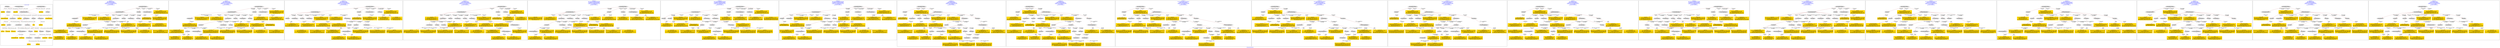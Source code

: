 digraph n0 {
fontcolor="blue"
remincross="true"
label="s04-ima-artworks.xml"
subgraph cluster_0 {
label="1-correct model"
n2[style="filled",color="white",fillcolor="lightgray",label="E12_Production1"];
n3[style="filled",color="white",fillcolor="lightgray",label="E21_Person1"];
n4[style="filled",color="white",fillcolor="lightgray",label="E55_Type1"];
n5[style="filled",color="white",fillcolor="lightgray",label="E52_Time-Span3"];
n6[style="filled",color="white",fillcolor="lightgray",label="E69_Death1"];
n7[style="filled",color="white",fillcolor="lightgray",label="E74_Group1"];
n8[style="filled",color="white",fillcolor="lightgray",label="E82_Actor_Appellation1"];
n9[style="filled",color="white",fillcolor="lightgray",label="E67_Birth1"];
n10[shape="plaintext",style="filled",fillcolor="gold",label="artistURI"];
n11[style="filled",color="white",fillcolor="lightgray",label="E22_Man-Made_Object1"];
n12[style="filled",color="white",fillcolor="lightgray",label="E35_Title1"];
n13[style="filled",color="white",fillcolor="lightgray",label="E8_Acquisition1"];
n14[style="filled",color="white",fillcolor="lightgray",label="E54_Dimension1"];
n15[shape="plaintext",style="filled",fillcolor="gold",label="sourceURL"];
n16[style="filled",color="white",fillcolor="lightgray",label="E33_Linguistic_Object1"];
n17[style="filled",color="white",fillcolor="lightgray",label="E55_Type2"];
n18[shape="plaintext",style="filled",fillcolor="gold",label="provenance"];
n19[style="filled",color="white",fillcolor="lightgray",label="E33_Linguistic_Object2"];
n20[style="filled",color="white",fillcolor="lightgray",label="E55_Type3"];
n21[shape="plaintext",style="filled",fillcolor="gold",label="galleryLabel"];
n22[shape="plaintext",style="filled",fillcolor="gold",label="title"];
n23[style="filled",color="white",fillcolor="lightgray",label="E38_Image1"];
n24[shape="plaintext",style="filled",fillcolor="gold",label="imageURL"];
n25[style="filled",color="white",fillcolor="lightgray",label="E52_Time-Span1"];
n26[shape="plaintext",style="filled",fillcolor="gold",label="birthDate"];
n27[style="filled",color="white",fillcolor="lightgray",label="E52_Time-Span2"];
n28[shape="plaintext",style="filled",fillcolor="gold",label="deathDate"];
n29[shape="plaintext",style="filled",fillcolor="gold",label="creationDate"];
n30[shape="plaintext",style="filled",fillcolor="gold",label="dimensions"];
n31[shape="plaintext",style="filled",fillcolor="gold",label="materialsURI"];
n32[shape="plaintext",style="filled",fillcolor="gold",label="materials"];
n33[shape="plaintext",style="filled",fillcolor="gold",label="provenanceTypeURI"];
n34[shape="plaintext",style="filled",fillcolor="gold",label="galleryLabelTypeURI"];
n35[shape="plaintext",style="filled",fillcolor="gold",label="nationalityURI"];
n36[shape="plaintext",style="filled",fillcolor="gold",label="nationality"];
n37[shape="plaintext",style="filled",fillcolor="gold",label="artistAppellationURI"];
n38[shape="plaintext",style="filled",fillcolor="gold",label="artistFirstLast"];
n39[shape="plaintext",style="filled",fillcolor="gold",label="creditLine"];
}
subgraph cluster_1 {
label="candidate 0\nlink coherence:0.84375\nnode coherence:0.90625\nconfidence:0.42725830616026217\nmapping score:0.49713434766745584\ncost:130.9996\n-precision:0.59-recall:0.51"
n41[style="filled",color="white",fillcolor="lightgray",label="E12_Production1"];
n42[style="filled",color="white",fillcolor="lightgray",label="E21_Person1"];
n43[style="filled",color="white",fillcolor="lightgray",label="E52_Time-Span2"];
n44[style="filled",color="white",fillcolor="lightgray",label="E55_Type1"];
n45[style="filled",color="white",fillcolor="lightgray",label="E74_Group1"];
n46[style="filled",color="white",fillcolor="lightgray",label="E82_Actor_Appellation1"];
n47[style="filled",color="white",fillcolor="lightgray",label="E22_Man-Made_Object1"];
n48[style="filled",color="white",fillcolor="lightgray",label="E35_Title1"];
n49[style="filled",color="white",fillcolor="lightgray",label="E54_Dimension1"];
n50[style="filled",color="white",fillcolor="lightgray",label="E55_Type2"];
n51[style="filled",color="white",fillcolor="lightgray",label="E8_Acquisition1"];
n52[style="filled",color="white",fillcolor="lightgray",label="E33_Linguistic_Object2"];
n53[style="filled",color="white",fillcolor="lightgray",label="E55_Type3"];
n54[style="filled",color="white",fillcolor="lightgray",label="E33_Linguistic_Object1"];
n55[shape="plaintext",style="filled",fillcolor="gold",label="creditLine\n[E8_Acquisition,P3_has_note,0.438]\n[E30_Right,P3_has_note,0.258]\n[E33_Linguistic_Object,P3_has_note,0.169]\n[E73_Information_Object,P3_has_note,0.135]"];
n56[shape="plaintext",style="filled",fillcolor="gold",label="birthDate\n[E52_Time-Span,P82a_begin_of_the_begin,0.606]\n[E52_Time-Span,P82_at_some_time_within,0.286]\n[E52_Time-Span,P82b_end_of_the_end,0.064]\n[E52_Time-Span,label,0.043]"];
n57[shape="plaintext",style="filled",fillcolor="gold",label="artistURI\n[E21_Person,classLink,0.544]\n[E82_Actor_Appellation,classLink,0.413]\n[E82_Actor_Appellation,label,0.023]\n[E73_Information_Object,P3_has_note,0.021]"];
n58[shape="plaintext",style="filled",fillcolor="gold",label="materials\n[E29_Design_or_Procedure,P3_has_note,0.532]\n[E55_Type,label,0.426]\n[E73_Information_Object,P3_has_note,0.022]\n[E22_Man-Made_Object,P3_has_note,0.021]"];
n59[shape="plaintext",style="filled",fillcolor="gold",label="nationalityURI\n[E74_Group,classLink,0.77]\n[E55_Type,classLink,0.183]\n[E74_Group,label,0.043]\n[E8_Acquisition,P3_has_note,0.004]"];
n60[shape="plaintext",style="filled",fillcolor="gold",label="nationality\n[E74_Group,label,0.561]\n[E74_Group,classLink,0.35]\n[E8_Acquisition,P3_has_note,0.055]\n[E55_Type,label,0.034]"];
n61[shape="plaintext",style="filled",fillcolor="gold",label="artistAppellationURI\n[E82_Actor_Appellation,classLink,0.93]\n[E21_Person,classLink,0.065]\n[E82_Actor_Appellation,label,0.003]\n[E73_Information_Object,P3_has_note,0.003]"];
n62[shape="plaintext",style="filled",fillcolor="gold",label="materialsURI\n[E55_Type,classLink,0.694]\n[E74_Group,classLink,0.306]\n[E29_Design_or_Procedure,P3_has_note,0.0]\n[E55_Type,label,0.0]"];
n63[shape="plaintext",style="filled",fillcolor="gold",label="title\n[E35_Title,label,0.644]\n[E73_Information_Object,P3_has_note,0.151]\n[E22_Man-Made_Object,P3_has_note,0.139]\n[E82_Actor_Appellation,label,0.067]"];
n64[shape="plaintext",style="filled",fillcolor="gold",label="creationDate\n[E52_Time-Span,P82_at_some_time_within,0.322]\n[E52_Time-Span,P82b_end_of_the_end,0.282]\n[E52_Time-Span,P82a_begin_of_the_begin,0.26]\n[E73_Information_Object,P3_has_note,0.135]"];
n65[shape="plaintext",style="filled",fillcolor="gold",label="artistFirstLast\n[E82_Actor_Appellation,label,0.803]\n[E35_Title,label,0.078]\n[E73_Information_Object,P3_has_note,0.062]\n[E22_Man-Made_Object,P3_has_note,0.057]"];
n66[shape="plaintext",style="filled",fillcolor="gold",label="dimensions\n[E54_Dimension,P3_has_note,0.78]\n[E22_Man-Made_Object,classLink,0.096]\n[E38_Image,classLink,0.071]\n[E73_Information_Object,P3_has_note,0.053]"];
n67[shape="plaintext",style="filled",fillcolor="gold",label="provenanceTypeURI\n[E55_Type,classLink,0.84]\n[E74_Group,classLink,0.157]\n[E22_Man-Made_Object,P3_has_note,0.001]\n[E73_Information_Object,P3_has_note,0.001]"];
n68[shape="plaintext",style="filled",fillcolor="gold",label="sourceURL\n[E73_Information_Object,P3_has_note,0.326]\n[E22_Man-Made_Object,P3_has_note,0.314]\n[E21_Person,classLink,0.182]\n[E8_Acquisition,P3_has_note,0.178]"];
n69[shape="plaintext",style="filled",fillcolor="gold",label="galleryLabelTypeURI\n[E55_Type,classLink,0.761]\n[E74_Group,classLink,0.239]"];
n70[shape="plaintext",style="filled",fillcolor="gold",label="galleryLabel\n[E73_Information_Object,P3_has_note,0.376]\n[E22_Man-Made_Object,P3_has_note,0.348]\n[E33_Linguistic_Object,P3_has_note,0.162]\n[E35_Title,label,0.114]"];
n71[shape="plaintext",style="filled",fillcolor="gold",label="imageURL\n[E38_Image,classLink,0.378]\n[E22_Man-Made_Object,classLink,0.245]\n[E21_Person,classLink,0.215]\n[E82_Actor_Appellation,classLink,0.161]"];
n72[shape="plaintext",style="filled",fillcolor="gold",label="deathDate\n[E52_Time-Span,P82b_end_of_the_end,0.555]\n[E52_Time-Span,P82_at_some_time_within,0.31]\n[E52_Time-Span,P82a_begin_of_the_begin,0.095]\n[E8_Acquisition,P3_has_note,0.04]"];
n73[shape="plaintext",style="filled",fillcolor="gold",label="provenance\n[E8_Acquisition,P3_has_note,0.29]\n[E73_Information_Object,P3_has_note,0.268]\n[E22_Man-Made_Object,P3_has_note,0.234]\n[E33_Linguistic_Object,P3_has_note,0.208]"];
}
subgraph cluster_2 {
label="candidate 1\nlink coherence:0.84375\nnode coherence:0.90625\nconfidence:0.42725830616026217\nmapping score:0.49713434766745584\ncost:130.99961\n-precision:0.59-recall:0.51"
n75[style="filled",color="white",fillcolor="lightgray",label="E12_Production1"];
n76[style="filled",color="white",fillcolor="lightgray",label="E21_Person1"];
n77[style="filled",color="white",fillcolor="lightgray",label="E52_Time-Span2"];
n78[style="filled",color="white",fillcolor="lightgray",label="E55_Type1"];
n79[style="filled",color="white",fillcolor="lightgray",label="E74_Group1"];
n80[style="filled",color="white",fillcolor="lightgray",label="E82_Actor_Appellation1"];
n81[style="filled",color="white",fillcolor="lightgray",label="E22_Man-Made_Object1"];
n82[style="filled",color="white",fillcolor="lightgray",label="E35_Title1"];
n83[style="filled",color="white",fillcolor="lightgray",label="E54_Dimension1"];
n84[style="filled",color="white",fillcolor="lightgray",label="E55_Type3"];
n85[style="filled",color="white",fillcolor="lightgray",label="E8_Acquisition1"];
n86[style="filled",color="white",fillcolor="lightgray",label="E33_Linguistic_Object1"];
n87[style="filled",color="white",fillcolor="lightgray",label="E55_Type2"];
n88[style="filled",color="white",fillcolor="lightgray",label="E33_Linguistic_Object2"];
n89[shape="plaintext",style="filled",fillcolor="gold",label="creditLine\n[E8_Acquisition,P3_has_note,0.438]\n[E30_Right,P3_has_note,0.258]\n[E33_Linguistic_Object,P3_has_note,0.169]\n[E73_Information_Object,P3_has_note,0.135]"];
n90[shape="plaintext",style="filled",fillcolor="gold",label="birthDate\n[E52_Time-Span,P82a_begin_of_the_begin,0.606]\n[E52_Time-Span,P82_at_some_time_within,0.286]\n[E52_Time-Span,P82b_end_of_the_end,0.064]\n[E52_Time-Span,label,0.043]"];
n91[shape="plaintext",style="filled",fillcolor="gold",label="artistURI\n[E21_Person,classLink,0.544]\n[E82_Actor_Appellation,classLink,0.413]\n[E82_Actor_Appellation,label,0.023]\n[E73_Information_Object,P3_has_note,0.021]"];
n92[shape="plaintext",style="filled",fillcolor="gold",label="materials\n[E29_Design_or_Procedure,P3_has_note,0.532]\n[E55_Type,label,0.426]\n[E73_Information_Object,P3_has_note,0.022]\n[E22_Man-Made_Object,P3_has_note,0.021]"];
n93[shape="plaintext",style="filled",fillcolor="gold",label="nationalityURI\n[E74_Group,classLink,0.77]\n[E55_Type,classLink,0.183]\n[E74_Group,label,0.043]\n[E8_Acquisition,P3_has_note,0.004]"];
n94[shape="plaintext",style="filled",fillcolor="gold",label="nationality\n[E74_Group,label,0.561]\n[E74_Group,classLink,0.35]\n[E8_Acquisition,P3_has_note,0.055]\n[E55_Type,label,0.034]"];
n95[shape="plaintext",style="filled",fillcolor="gold",label="artistAppellationURI\n[E82_Actor_Appellation,classLink,0.93]\n[E21_Person,classLink,0.065]\n[E82_Actor_Appellation,label,0.003]\n[E73_Information_Object,P3_has_note,0.003]"];
n96[shape="plaintext",style="filled",fillcolor="gold",label="materialsURI\n[E55_Type,classLink,0.694]\n[E74_Group,classLink,0.306]\n[E29_Design_or_Procedure,P3_has_note,0.0]\n[E55_Type,label,0.0]"];
n97[shape="plaintext",style="filled",fillcolor="gold",label="title\n[E35_Title,label,0.644]\n[E73_Information_Object,P3_has_note,0.151]\n[E22_Man-Made_Object,P3_has_note,0.139]\n[E82_Actor_Appellation,label,0.067]"];
n98[shape="plaintext",style="filled",fillcolor="gold",label="creationDate\n[E52_Time-Span,P82_at_some_time_within,0.322]\n[E52_Time-Span,P82b_end_of_the_end,0.282]\n[E52_Time-Span,P82a_begin_of_the_begin,0.26]\n[E73_Information_Object,P3_has_note,0.135]"];
n99[shape="plaintext",style="filled",fillcolor="gold",label="artistFirstLast\n[E82_Actor_Appellation,label,0.803]\n[E35_Title,label,0.078]\n[E73_Information_Object,P3_has_note,0.062]\n[E22_Man-Made_Object,P3_has_note,0.057]"];
n100[shape="plaintext",style="filled",fillcolor="gold",label="dimensions\n[E54_Dimension,P3_has_note,0.78]\n[E22_Man-Made_Object,classLink,0.096]\n[E38_Image,classLink,0.071]\n[E73_Information_Object,P3_has_note,0.053]"];
n101[shape="plaintext",style="filled",fillcolor="gold",label="provenanceTypeURI\n[E55_Type,classLink,0.84]\n[E74_Group,classLink,0.157]\n[E22_Man-Made_Object,P3_has_note,0.001]\n[E73_Information_Object,P3_has_note,0.001]"];
n102[shape="plaintext",style="filled",fillcolor="gold",label="sourceURL\n[E73_Information_Object,P3_has_note,0.326]\n[E22_Man-Made_Object,P3_has_note,0.314]\n[E21_Person,classLink,0.182]\n[E8_Acquisition,P3_has_note,0.178]"];
n103[shape="plaintext",style="filled",fillcolor="gold",label="galleryLabelTypeURI\n[E55_Type,classLink,0.761]\n[E74_Group,classLink,0.239]"];
n104[shape="plaintext",style="filled",fillcolor="gold",label="galleryLabel\n[E73_Information_Object,P3_has_note,0.376]\n[E22_Man-Made_Object,P3_has_note,0.348]\n[E33_Linguistic_Object,P3_has_note,0.162]\n[E35_Title,label,0.114]"];
n105[shape="plaintext",style="filled",fillcolor="gold",label="imageURL\n[E38_Image,classLink,0.378]\n[E22_Man-Made_Object,classLink,0.245]\n[E21_Person,classLink,0.215]\n[E82_Actor_Appellation,classLink,0.161]"];
n106[shape="plaintext",style="filled",fillcolor="gold",label="deathDate\n[E52_Time-Span,P82b_end_of_the_end,0.555]\n[E52_Time-Span,P82_at_some_time_within,0.31]\n[E52_Time-Span,P82a_begin_of_the_begin,0.095]\n[E8_Acquisition,P3_has_note,0.04]"];
n107[shape="plaintext",style="filled",fillcolor="gold",label="provenance\n[E8_Acquisition,P3_has_note,0.29]\n[E73_Information_Object,P3_has_note,0.268]\n[E22_Man-Made_Object,P3_has_note,0.234]\n[E33_Linguistic_Object,P3_has_note,0.208]"];
}
subgraph cluster_3 {
label="candidate 10\nlink coherence:0.8125\nnode coherence:0.90625\nconfidence:0.42725830616026217\nmapping score:0.49713434766745584\ncost:230.009622\n-precision:0.56-recall:0.49"
n109[style="filled",color="white",fillcolor="lightgray",label="E12_Production1"];
n110[style="filled",color="white",fillcolor="lightgray",label="E21_Person1"];
n111[style="filled",color="white",fillcolor="lightgray",label="E52_Time-Span2"];
n112[style="filled",color="white",fillcolor="lightgray",label="E55_Type1"];
n113[style="filled",color="white",fillcolor="lightgray",label="E82_Actor_Appellation1"];
n114[style="filled",color="white",fillcolor="lightgray",label="E22_Man-Made_Object1"];
n115[style="filled",color="white",fillcolor="lightgray",label="E35_Title1"];
n116[style="filled",color="white",fillcolor="lightgray",label="E54_Dimension1"];
n117[style="filled",color="white",fillcolor="lightgray",label="E55_Type2"];
n118[style="filled",color="white",fillcolor="lightgray",label="E8_Acquisition1"];
n119[style="filled",color="white",fillcolor="lightgray",label="E33_Linguistic_Object2"];
n120[style="filled",color="white",fillcolor="lightgray",label="E55_Type3"];
n121[style="filled",color="white",fillcolor="lightgray",label="E33_Linguistic_Object1"];
n122[style="filled",color="white",fillcolor="lightgray",label="E74_Group1"];
n123[shape="plaintext",style="filled",fillcolor="gold",label="creditLine\n[E8_Acquisition,P3_has_note,0.438]\n[E30_Right,P3_has_note,0.258]\n[E33_Linguistic_Object,P3_has_note,0.169]\n[E73_Information_Object,P3_has_note,0.135]"];
n124[shape="plaintext",style="filled",fillcolor="gold",label="birthDate\n[E52_Time-Span,P82a_begin_of_the_begin,0.606]\n[E52_Time-Span,P82_at_some_time_within,0.286]\n[E52_Time-Span,P82b_end_of_the_end,0.064]\n[E52_Time-Span,label,0.043]"];
n125[shape="plaintext",style="filled",fillcolor="gold",label="artistURI\n[E21_Person,classLink,0.544]\n[E82_Actor_Appellation,classLink,0.413]\n[E82_Actor_Appellation,label,0.023]\n[E73_Information_Object,P3_has_note,0.021]"];
n126[shape="plaintext",style="filled",fillcolor="gold",label="materials\n[E29_Design_or_Procedure,P3_has_note,0.532]\n[E55_Type,label,0.426]\n[E73_Information_Object,P3_has_note,0.022]\n[E22_Man-Made_Object,P3_has_note,0.021]"];
n127[shape="plaintext",style="filled",fillcolor="gold",label="nationalityURI\n[E74_Group,classLink,0.77]\n[E55_Type,classLink,0.183]\n[E74_Group,label,0.043]\n[E8_Acquisition,P3_has_note,0.004]"];
n128[shape="plaintext",style="filled",fillcolor="gold",label="nationality\n[E74_Group,label,0.561]\n[E74_Group,classLink,0.35]\n[E8_Acquisition,P3_has_note,0.055]\n[E55_Type,label,0.034]"];
n129[shape="plaintext",style="filled",fillcolor="gold",label="artistAppellationURI\n[E82_Actor_Appellation,classLink,0.93]\n[E21_Person,classLink,0.065]\n[E82_Actor_Appellation,label,0.003]\n[E73_Information_Object,P3_has_note,0.003]"];
n130[shape="plaintext",style="filled",fillcolor="gold",label="materialsURI\n[E55_Type,classLink,0.694]\n[E74_Group,classLink,0.306]\n[E29_Design_or_Procedure,P3_has_note,0.0]\n[E55_Type,label,0.0]"];
n131[shape="plaintext",style="filled",fillcolor="gold",label="title\n[E35_Title,label,0.644]\n[E73_Information_Object,P3_has_note,0.151]\n[E22_Man-Made_Object,P3_has_note,0.139]\n[E82_Actor_Appellation,label,0.067]"];
n132[shape="plaintext",style="filled",fillcolor="gold",label="creationDate\n[E52_Time-Span,P82_at_some_time_within,0.322]\n[E52_Time-Span,P82b_end_of_the_end,0.282]\n[E52_Time-Span,P82a_begin_of_the_begin,0.26]\n[E73_Information_Object,P3_has_note,0.135]"];
n133[shape="plaintext",style="filled",fillcolor="gold",label="artistFirstLast\n[E82_Actor_Appellation,label,0.803]\n[E35_Title,label,0.078]\n[E73_Information_Object,P3_has_note,0.062]\n[E22_Man-Made_Object,P3_has_note,0.057]"];
n134[shape="plaintext",style="filled",fillcolor="gold",label="dimensions\n[E54_Dimension,P3_has_note,0.78]\n[E22_Man-Made_Object,classLink,0.096]\n[E38_Image,classLink,0.071]\n[E73_Information_Object,P3_has_note,0.053]"];
n135[shape="plaintext",style="filled",fillcolor="gold",label="provenanceTypeURI\n[E55_Type,classLink,0.84]\n[E74_Group,classLink,0.157]\n[E22_Man-Made_Object,P3_has_note,0.001]\n[E73_Information_Object,P3_has_note,0.001]"];
n136[shape="plaintext",style="filled",fillcolor="gold",label="sourceURL\n[E73_Information_Object,P3_has_note,0.326]\n[E22_Man-Made_Object,P3_has_note,0.314]\n[E21_Person,classLink,0.182]\n[E8_Acquisition,P3_has_note,0.178]"];
n137[shape="plaintext",style="filled",fillcolor="gold",label="galleryLabelTypeURI\n[E55_Type,classLink,0.761]\n[E74_Group,classLink,0.239]"];
n138[shape="plaintext",style="filled",fillcolor="gold",label="galleryLabel\n[E73_Information_Object,P3_has_note,0.376]\n[E22_Man-Made_Object,P3_has_note,0.348]\n[E33_Linguistic_Object,P3_has_note,0.162]\n[E35_Title,label,0.114]"];
n139[shape="plaintext",style="filled",fillcolor="gold",label="imageURL\n[E38_Image,classLink,0.378]\n[E22_Man-Made_Object,classLink,0.245]\n[E21_Person,classLink,0.215]\n[E82_Actor_Appellation,classLink,0.161]"];
n140[shape="plaintext",style="filled",fillcolor="gold",label="deathDate\n[E52_Time-Span,P82b_end_of_the_end,0.555]\n[E52_Time-Span,P82_at_some_time_within,0.31]\n[E52_Time-Span,P82a_begin_of_the_begin,0.095]\n[E8_Acquisition,P3_has_note,0.04]"];
n141[shape="plaintext",style="filled",fillcolor="gold",label="provenance\n[E8_Acquisition,P3_has_note,0.29]\n[E73_Information_Object,P3_has_note,0.268]\n[E22_Man-Made_Object,P3_has_note,0.234]\n[E33_Linguistic_Object,P3_has_note,0.208]"];
}
subgraph cluster_4 {
label="candidate 11\nlink coherence:0.8125\nnode coherence:0.90625\nconfidence:0.42725830616026217\nmapping score:0.49713434766745584\ncost:230.019624\n-precision:0.56-recall:0.49"
n143[style="filled",color="white",fillcolor="lightgray",label="E12_Production1"];
n144[style="filled",color="white",fillcolor="lightgray",label="E21_Person1"];
n145[style="filled",color="white",fillcolor="lightgray",label="E52_Time-Span2"];
n146[style="filled",color="white",fillcolor="lightgray",label="E55_Type1"];
n147[style="filled",color="white",fillcolor="lightgray",label="E82_Actor_Appellation1"];
n148[style="filled",color="white",fillcolor="lightgray",label="E22_Man-Made_Object1"];
n149[style="filled",color="white",fillcolor="lightgray",label="E35_Title1"];
n150[style="filled",color="white",fillcolor="lightgray",label="E54_Dimension1"];
n151[style="filled",color="white",fillcolor="lightgray",label="E55_Type2"];
n152[style="filled",color="white",fillcolor="lightgray",label="E8_Acquisition1"];
n153[style="filled",color="white",fillcolor="lightgray",label="E33_Linguistic_Object2"];
n154[style="filled",color="white",fillcolor="lightgray",label="E55_Type3"];
n155[style="filled",color="white",fillcolor="lightgray",label="E74_Group1"];
n156[style="filled",color="white",fillcolor="lightgray",label="E33_Linguistic_Object1"];
n157[shape="plaintext",style="filled",fillcolor="gold",label="creditLine\n[E8_Acquisition,P3_has_note,0.438]\n[E30_Right,P3_has_note,0.258]\n[E33_Linguistic_Object,P3_has_note,0.169]\n[E73_Information_Object,P3_has_note,0.135]"];
n158[shape="plaintext",style="filled",fillcolor="gold",label="birthDate\n[E52_Time-Span,P82a_begin_of_the_begin,0.606]\n[E52_Time-Span,P82_at_some_time_within,0.286]\n[E52_Time-Span,P82b_end_of_the_end,0.064]\n[E52_Time-Span,label,0.043]"];
n159[shape="plaintext",style="filled",fillcolor="gold",label="artistURI\n[E21_Person,classLink,0.544]\n[E82_Actor_Appellation,classLink,0.413]\n[E82_Actor_Appellation,label,0.023]\n[E73_Information_Object,P3_has_note,0.021]"];
n160[shape="plaintext",style="filled",fillcolor="gold",label="materials\n[E29_Design_or_Procedure,P3_has_note,0.532]\n[E55_Type,label,0.426]\n[E73_Information_Object,P3_has_note,0.022]\n[E22_Man-Made_Object,P3_has_note,0.021]"];
n161[shape="plaintext",style="filled",fillcolor="gold",label="nationalityURI\n[E74_Group,classLink,0.77]\n[E55_Type,classLink,0.183]\n[E74_Group,label,0.043]\n[E8_Acquisition,P3_has_note,0.004]"];
n162[shape="plaintext",style="filled",fillcolor="gold",label="nationality\n[E74_Group,label,0.561]\n[E74_Group,classLink,0.35]\n[E8_Acquisition,P3_has_note,0.055]\n[E55_Type,label,0.034]"];
n163[shape="plaintext",style="filled",fillcolor="gold",label="artistAppellationURI\n[E82_Actor_Appellation,classLink,0.93]\n[E21_Person,classLink,0.065]\n[E82_Actor_Appellation,label,0.003]\n[E73_Information_Object,P3_has_note,0.003]"];
n164[shape="plaintext",style="filled",fillcolor="gold",label="materialsURI\n[E55_Type,classLink,0.694]\n[E74_Group,classLink,0.306]\n[E29_Design_or_Procedure,P3_has_note,0.0]\n[E55_Type,label,0.0]"];
n165[shape="plaintext",style="filled",fillcolor="gold",label="title\n[E35_Title,label,0.644]\n[E73_Information_Object,P3_has_note,0.151]\n[E22_Man-Made_Object,P3_has_note,0.139]\n[E82_Actor_Appellation,label,0.067]"];
n166[shape="plaintext",style="filled",fillcolor="gold",label="creationDate\n[E52_Time-Span,P82_at_some_time_within,0.322]\n[E52_Time-Span,P82b_end_of_the_end,0.282]\n[E52_Time-Span,P82a_begin_of_the_begin,0.26]\n[E73_Information_Object,P3_has_note,0.135]"];
n167[shape="plaintext",style="filled",fillcolor="gold",label="artistFirstLast\n[E82_Actor_Appellation,label,0.803]\n[E35_Title,label,0.078]\n[E73_Information_Object,P3_has_note,0.062]\n[E22_Man-Made_Object,P3_has_note,0.057]"];
n168[shape="plaintext",style="filled",fillcolor="gold",label="dimensions\n[E54_Dimension,P3_has_note,0.78]\n[E22_Man-Made_Object,classLink,0.096]\n[E38_Image,classLink,0.071]\n[E73_Information_Object,P3_has_note,0.053]"];
n169[shape="plaintext",style="filled",fillcolor="gold",label="provenanceTypeURI\n[E55_Type,classLink,0.84]\n[E74_Group,classLink,0.157]\n[E22_Man-Made_Object,P3_has_note,0.001]\n[E73_Information_Object,P3_has_note,0.001]"];
n170[shape="plaintext",style="filled",fillcolor="gold",label="sourceURL\n[E73_Information_Object,P3_has_note,0.326]\n[E22_Man-Made_Object,P3_has_note,0.314]\n[E21_Person,classLink,0.182]\n[E8_Acquisition,P3_has_note,0.178]"];
n171[shape="plaintext",style="filled",fillcolor="gold",label="galleryLabelTypeURI\n[E55_Type,classLink,0.761]\n[E74_Group,classLink,0.239]"];
n172[shape="plaintext",style="filled",fillcolor="gold",label="galleryLabel\n[E73_Information_Object,P3_has_note,0.376]\n[E22_Man-Made_Object,P3_has_note,0.348]\n[E33_Linguistic_Object,P3_has_note,0.162]\n[E35_Title,label,0.114]"];
n173[shape="plaintext",style="filled",fillcolor="gold",label="imageURL\n[E38_Image,classLink,0.378]\n[E22_Man-Made_Object,classLink,0.245]\n[E21_Person,classLink,0.215]\n[E82_Actor_Appellation,classLink,0.161]"];
n174[shape="plaintext",style="filled",fillcolor="gold",label="deathDate\n[E52_Time-Span,P82b_end_of_the_end,0.555]\n[E52_Time-Span,P82_at_some_time_within,0.31]\n[E52_Time-Span,P82a_begin_of_the_begin,0.095]\n[E8_Acquisition,P3_has_note,0.04]"];
n175[shape="plaintext",style="filled",fillcolor="gold",label="provenance\n[E8_Acquisition,P3_has_note,0.29]\n[E73_Information_Object,P3_has_note,0.268]\n[E22_Man-Made_Object,P3_has_note,0.234]\n[E33_Linguistic_Object,P3_has_note,0.208]"];
}
subgraph cluster_5 {
label="candidate 12\nlink coherence:0.8064516129032258\nnode coherence:0.8387096774193549\nconfidence:0.4550647672562039\nmapping score:0.49266165699711606\ncost:229.009672\n-precision:0.52-recall:0.43"
n177[style="filled",color="white",fillcolor="lightgray",label="E12_Production1"];
n178[style="filled",color="white",fillcolor="lightgray",label="E21_Person1"];
n179[style="filled",color="white",fillcolor="lightgray",label="E52_Time-Span2"];
n180[style="filled",color="white",fillcolor="lightgray",label="E55_Type1"];
n181[style="filled",color="white",fillcolor="lightgray",label="E82_Actor_Appellation1"];
n182[style="filled",color="white",fillcolor="lightgray",label="E22_Man-Made_Object1"];
n183[style="filled",color="white",fillcolor="lightgray",label="E54_Dimension1"];
n184[style="filled",color="white",fillcolor="lightgray",label="E55_Type3"];
n185[style="filled",color="white",fillcolor="lightgray",label="E8_Acquisition1"];
n186[style="filled",color="white",fillcolor="lightgray",label="E33_Linguistic_Object1"];
n187[style="filled",color="white",fillcolor="lightgray",label="E55_Type2"];
n188[style="filled",color="white",fillcolor="lightgray",label="E55_Type4"];
n189[style="filled",color="white",fillcolor="lightgray",label="E82_Actor_Appellation2"];
n190[shape="plaintext",style="filled",fillcolor="gold",label="birthDate\n[E52_Time-Span,P82a_begin_of_the_begin,0.606]\n[E52_Time-Span,P82_at_some_time_within,0.286]\n[E52_Time-Span,P82b_end_of_the_end,0.064]\n[E52_Time-Span,label,0.043]"];
n191[shape="plaintext",style="filled",fillcolor="gold",label="artistURI\n[E21_Person,classLink,0.544]\n[E82_Actor_Appellation,classLink,0.413]\n[E82_Actor_Appellation,label,0.023]\n[E73_Information_Object,P3_has_note,0.021]"];
n192[shape="plaintext",style="filled",fillcolor="gold",label="nationalityURI\n[E74_Group,classLink,0.77]\n[E55_Type,classLink,0.183]\n[E74_Group,label,0.043]\n[E8_Acquisition,P3_has_note,0.004]"];
n193[shape="plaintext",style="filled",fillcolor="gold",label="materials\n[E29_Design_or_Procedure,P3_has_note,0.532]\n[E55_Type,label,0.426]\n[E73_Information_Object,P3_has_note,0.022]\n[E22_Man-Made_Object,P3_has_note,0.021]"];
n194[shape="plaintext",style="filled",fillcolor="gold",label="sourceURL\n[E73_Information_Object,P3_has_note,0.326]\n[E22_Man-Made_Object,P3_has_note,0.314]\n[E21_Person,classLink,0.182]\n[E8_Acquisition,P3_has_note,0.178]"];
n195[shape="plaintext",style="filled",fillcolor="gold",label="materialsURI\n[E55_Type,classLink,0.694]\n[E74_Group,classLink,0.306]\n[E29_Design_or_Procedure,P3_has_note,0.0]\n[E55_Type,label,0.0]"];
n196[shape="plaintext",style="filled",fillcolor="gold",label="nationality\n[E74_Group,label,0.561]\n[E74_Group,classLink,0.35]\n[E8_Acquisition,P3_has_note,0.055]\n[E55_Type,label,0.034]"];
n197[shape="plaintext",style="filled",fillcolor="gold",label="title\n[E35_Title,label,0.644]\n[E73_Information_Object,P3_has_note,0.151]\n[E22_Man-Made_Object,P3_has_note,0.139]\n[E82_Actor_Appellation,label,0.067]"];
n198[shape="plaintext",style="filled",fillcolor="gold",label="creationDate\n[E52_Time-Span,P82_at_some_time_within,0.322]\n[E52_Time-Span,P82b_end_of_the_end,0.282]\n[E52_Time-Span,P82a_begin_of_the_begin,0.26]\n[E73_Information_Object,P3_has_note,0.135]"];
n199[shape="plaintext",style="filled",fillcolor="gold",label="dimensions\n[E54_Dimension,P3_has_note,0.78]\n[E22_Man-Made_Object,classLink,0.096]\n[E38_Image,classLink,0.071]\n[E73_Information_Object,P3_has_note,0.053]"];
n200[shape="plaintext",style="filled",fillcolor="gold",label="provenanceTypeURI\n[E55_Type,classLink,0.84]\n[E74_Group,classLink,0.157]\n[E22_Man-Made_Object,P3_has_note,0.001]\n[E73_Information_Object,P3_has_note,0.001]"];
n201[shape="plaintext",style="filled",fillcolor="gold",label="galleryLabel\n[E73_Information_Object,P3_has_note,0.376]\n[E22_Man-Made_Object,P3_has_note,0.348]\n[E33_Linguistic_Object,P3_has_note,0.162]\n[E35_Title,label,0.114]"];
n202[shape="plaintext",style="filled",fillcolor="gold",label="galleryLabelTypeURI\n[E55_Type,classLink,0.761]\n[E74_Group,classLink,0.239]"];
n203[shape="plaintext",style="filled",fillcolor="gold",label="artistAppellationURI\n[E82_Actor_Appellation,classLink,0.93]\n[E21_Person,classLink,0.065]\n[E82_Actor_Appellation,label,0.003]\n[E73_Information_Object,P3_has_note,0.003]"];
n204[shape="plaintext",style="filled",fillcolor="gold",label="creditLine\n[E8_Acquisition,P3_has_note,0.438]\n[E30_Right,P3_has_note,0.258]\n[E33_Linguistic_Object,P3_has_note,0.169]\n[E73_Information_Object,P3_has_note,0.135]"];
n205[shape="plaintext",style="filled",fillcolor="gold",label="imageURL\n[E38_Image,classLink,0.378]\n[E22_Man-Made_Object,classLink,0.245]\n[E21_Person,classLink,0.215]\n[E82_Actor_Appellation,classLink,0.161]"];
n206[shape="plaintext",style="filled",fillcolor="gold",label="deathDate\n[E52_Time-Span,P82b_end_of_the_end,0.555]\n[E52_Time-Span,P82_at_some_time_within,0.31]\n[E52_Time-Span,P82a_begin_of_the_begin,0.095]\n[E8_Acquisition,P3_has_note,0.04]"];
n207[shape="plaintext",style="filled",fillcolor="gold",label="artistFirstLast\n[E82_Actor_Appellation,label,0.803]\n[E35_Title,label,0.078]\n[E73_Information_Object,P3_has_note,0.062]\n[E22_Man-Made_Object,P3_has_note,0.057]"];
n208[shape="plaintext",style="filled",fillcolor="gold",label="provenance\n[E8_Acquisition,P3_has_note,0.29]\n[E73_Information_Object,P3_has_note,0.268]\n[E22_Man-Made_Object,P3_has_note,0.234]\n[E33_Linguistic_Object,P3_has_note,0.208]"];
}
subgraph cluster_6 {
label="candidate 13\nlink coherence:0.8064516129032258\nnode coherence:0.8387096774193549\nconfidence:0.4550647672562039\nmapping score:0.49266165699711606\ncost:328.019674\n-precision:0.45-recall:0.38"
n210[style="filled",color="white",fillcolor="lightgray",label="E12_Production1"];
n211[style="filled",color="white",fillcolor="lightgray",label="E21_Person1"];
n212[style="filled",color="white",fillcolor="lightgray",label="E52_Time-Span2"];
n213[style="filled",color="white",fillcolor="lightgray",label="E55_Type1"];
n214[style="filled",color="white",fillcolor="lightgray",label="E82_Actor_Appellation1"];
n215[style="filled",color="white",fillcolor="lightgray",label="E22_Man-Made_Object1"];
n216[style="filled",color="white",fillcolor="lightgray",label="E54_Dimension1"];
n217[style="filled",color="white",fillcolor="lightgray",label="E55_Type2"];
n218[style="filled",color="white",fillcolor="lightgray",label="E55_Type3"];
n219[style="filled",color="white",fillcolor="lightgray",label="E33_Linguistic_Object1"];
n220[style="filled",color="white",fillcolor="lightgray",label="E55_Type4"];
n221[style="filled",color="white",fillcolor="lightgray",label="E82_Actor_Appellation2"];
n222[style="filled",color="white",fillcolor="lightgray",label="E8_Acquisition1"];
n223[shape="plaintext",style="filled",fillcolor="gold",label="birthDate\n[E52_Time-Span,P82a_begin_of_the_begin,0.606]\n[E52_Time-Span,P82_at_some_time_within,0.286]\n[E52_Time-Span,P82b_end_of_the_end,0.064]\n[E52_Time-Span,label,0.043]"];
n224[shape="plaintext",style="filled",fillcolor="gold",label="artistURI\n[E21_Person,classLink,0.544]\n[E82_Actor_Appellation,classLink,0.413]\n[E82_Actor_Appellation,label,0.023]\n[E73_Information_Object,P3_has_note,0.021]"];
n225[shape="plaintext",style="filled",fillcolor="gold",label="nationalityURI\n[E74_Group,classLink,0.77]\n[E55_Type,classLink,0.183]\n[E74_Group,label,0.043]\n[E8_Acquisition,P3_has_note,0.004]"];
n226[shape="plaintext",style="filled",fillcolor="gold",label="materials\n[E29_Design_or_Procedure,P3_has_note,0.532]\n[E55_Type,label,0.426]\n[E73_Information_Object,P3_has_note,0.022]\n[E22_Man-Made_Object,P3_has_note,0.021]"];
n227[shape="plaintext",style="filled",fillcolor="gold",label="sourceURL\n[E73_Information_Object,P3_has_note,0.326]\n[E22_Man-Made_Object,P3_has_note,0.314]\n[E21_Person,classLink,0.182]\n[E8_Acquisition,P3_has_note,0.178]"];
n228[shape="plaintext",style="filled",fillcolor="gold",label="materialsURI\n[E55_Type,classLink,0.694]\n[E74_Group,classLink,0.306]\n[E29_Design_or_Procedure,P3_has_note,0.0]\n[E55_Type,label,0.0]"];
n229[shape="plaintext",style="filled",fillcolor="gold",label="nationality\n[E74_Group,label,0.561]\n[E74_Group,classLink,0.35]\n[E8_Acquisition,P3_has_note,0.055]\n[E55_Type,label,0.034]"];
n230[shape="plaintext",style="filled",fillcolor="gold",label="title\n[E35_Title,label,0.644]\n[E73_Information_Object,P3_has_note,0.151]\n[E22_Man-Made_Object,P3_has_note,0.139]\n[E82_Actor_Appellation,label,0.067]"];
n231[shape="plaintext",style="filled",fillcolor="gold",label="creationDate\n[E52_Time-Span,P82_at_some_time_within,0.322]\n[E52_Time-Span,P82b_end_of_the_end,0.282]\n[E52_Time-Span,P82a_begin_of_the_begin,0.26]\n[E73_Information_Object,P3_has_note,0.135]"];
n232[shape="plaintext",style="filled",fillcolor="gold",label="dimensions\n[E54_Dimension,P3_has_note,0.78]\n[E22_Man-Made_Object,classLink,0.096]\n[E38_Image,classLink,0.071]\n[E73_Information_Object,P3_has_note,0.053]"];
n233[shape="plaintext",style="filled",fillcolor="gold",label="provenanceTypeURI\n[E55_Type,classLink,0.84]\n[E74_Group,classLink,0.157]\n[E22_Man-Made_Object,P3_has_note,0.001]\n[E73_Information_Object,P3_has_note,0.001]"];
n234[shape="plaintext",style="filled",fillcolor="gold",label="galleryLabel\n[E73_Information_Object,P3_has_note,0.376]\n[E22_Man-Made_Object,P3_has_note,0.348]\n[E33_Linguistic_Object,P3_has_note,0.162]\n[E35_Title,label,0.114]"];
n235[shape="plaintext",style="filled",fillcolor="gold",label="galleryLabelTypeURI\n[E55_Type,classLink,0.761]\n[E74_Group,classLink,0.239]"];
n236[shape="plaintext",style="filled",fillcolor="gold",label="artistAppellationURI\n[E82_Actor_Appellation,classLink,0.93]\n[E21_Person,classLink,0.065]\n[E82_Actor_Appellation,label,0.003]\n[E73_Information_Object,P3_has_note,0.003]"];
n237[shape="plaintext",style="filled",fillcolor="gold",label="creditLine\n[E8_Acquisition,P3_has_note,0.438]\n[E30_Right,P3_has_note,0.258]\n[E33_Linguistic_Object,P3_has_note,0.169]\n[E73_Information_Object,P3_has_note,0.135]"];
n238[shape="plaintext",style="filled",fillcolor="gold",label="imageURL\n[E38_Image,classLink,0.378]\n[E22_Man-Made_Object,classLink,0.245]\n[E21_Person,classLink,0.215]\n[E82_Actor_Appellation,classLink,0.161]"];
n239[shape="plaintext",style="filled",fillcolor="gold",label="deathDate\n[E52_Time-Span,P82b_end_of_the_end,0.555]\n[E52_Time-Span,P82_at_some_time_within,0.31]\n[E52_Time-Span,P82a_begin_of_the_begin,0.095]\n[E8_Acquisition,P3_has_note,0.04]"];
n240[shape="plaintext",style="filled",fillcolor="gold",label="artistFirstLast\n[E82_Actor_Appellation,label,0.803]\n[E35_Title,label,0.078]\n[E73_Information_Object,P3_has_note,0.062]\n[E22_Man-Made_Object,P3_has_note,0.057]"];
n241[shape="plaintext",style="filled",fillcolor="gold",label="provenance\n[E8_Acquisition,P3_has_note,0.29]\n[E73_Information_Object,P3_has_note,0.268]\n[E22_Man-Made_Object,P3_has_note,0.234]\n[E33_Linguistic_Object,P3_has_note,0.208]"];
}
subgraph cluster_7 {
label="candidate 14\nlink coherence:0.8064516129032258\nnode coherence:0.8387096774193549\nconfidence:0.4550647672562039\nmapping score:0.49266165699711606\ncost:328.019694\n-precision:0.45-recall:0.38"
n243[style="filled",color="white",fillcolor="lightgray",label="E12_Production1"];
n244[style="filled",color="white",fillcolor="lightgray",label="E21_Person1"];
n245[style="filled",color="white",fillcolor="lightgray",label="E52_Time-Span2"];
n246[style="filled",color="white",fillcolor="lightgray",label="E55_Type1"];
n247[style="filled",color="white",fillcolor="lightgray",label="E82_Actor_Appellation1"];
n248[style="filled",color="white",fillcolor="lightgray",label="E22_Man-Made_Object1"];
n249[style="filled",color="white",fillcolor="lightgray",label="E55_Type2"];
n250[style="filled",color="white",fillcolor="lightgray",label="E55_Type3"];
n251[style="filled",color="white",fillcolor="lightgray",label="E8_Acquisition1"];
n252[style="filled",color="white",fillcolor="lightgray",label="E33_Linguistic_Object1"];
n253[style="filled",color="white",fillcolor="lightgray",label="E55_Type4"];
n254[style="filled",color="white",fillcolor="lightgray",label="E54_Dimension1"];
n255[style="filled",color="white",fillcolor="lightgray",label="E82_Actor_Appellation2"];
n256[shape="plaintext",style="filled",fillcolor="gold",label="birthDate\n[E52_Time-Span,P82a_begin_of_the_begin,0.606]\n[E52_Time-Span,P82_at_some_time_within,0.286]\n[E52_Time-Span,P82b_end_of_the_end,0.064]\n[E52_Time-Span,label,0.043]"];
n257[shape="plaintext",style="filled",fillcolor="gold",label="artistURI\n[E21_Person,classLink,0.544]\n[E82_Actor_Appellation,classLink,0.413]\n[E82_Actor_Appellation,label,0.023]\n[E73_Information_Object,P3_has_note,0.021]"];
n258[shape="plaintext",style="filled",fillcolor="gold",label="nationalityURI\n[E74_Group,classLink,0.77]\n[E55_Type,classLink,0.183]\n[E74_Group,label,0.043]\n[E8_Acquisition,P3_has_note,0.004]"];
n259[shape="plaintext",style="filled",fillcolor="gold",label="materials\n[E29_Design_or_Procedure,P3_has_note,0.532]\n[E55_Type,label,0.426]\n[E73_Information_Object,P3_has_note,0.022]\n[E22_Man-Made_Object,P3_has_note,0.021]"];
n260[shape="plaintext",style="filled",fillcolor="gold",label="sourceURL\n[E73_Information_Object,P3_has_note,0.326]\n[E22_Man-Made_Object,P3_has_note,0.314]\n[E21_Person,classLink,0.182]\n[E8_Acquisition,P3_has_note,0.178]"];
n261[shape="plaintext",style="filled",fillcolor="gold",label="materialsURI\n[E55_Type,classLink,0.694]\n[E74_Group,classLink,0.306]\n[E29_Design_or_Procedure,P3_has_note,0.0]\n[E55_Type,label,0.0]"];
n262[shape="plaintext",style="filled",fillcolor="gold",label="nationality\n[E74_Group,label,0.561]\n[E74_Group,classLink,0.35]\n[E8_Acquisition,P3_has_note,0.055]\n[E55_Type,label,0.034]"];
n263[shape="plaintext",style="filled",fillcolor="gold",label="title\n[E35_Title,label,0.644]\n[E73_Information_Object,P3_has_note,0.151]\n[E22_Man-Made_Object,P3_has_note,0.139]\n[E82_Actor_Appellation,label,0.067]"];
n264[shape="plaintext",style="filled",fillcolor="gold",label="creationDate\n[E52_Time-Span,P82_at_some_time_within,0.322]\n[E52_Time-Span,P82b_end_of_the_end,0.282]\n[E52_Time-Span,P82a_begin_of_the_begin,0.26]\n[E73_Information_Object,P3_has_note,0.135]"];
n265[shape="plaintext",style="filled",fillcolor="gold",label="dimensions\n[E54_Dimension,P3_has_note,0.78]\n[E22_Man-Made_Object,classLink,0.096]\n[E38_Image,classLink,0.071]\n[E73_Information_Object,P3_has_note,0.053]"];
n266[shape="plaintext",style="filled",fillcolor="gold",label="provenanceTypeURI\n[E55_Type,classLink,0.84]\n[E74_Group,classLink,0.157]\n[E22_Man-Made_Object,P3_has_note,0.001]\n[E73_Information_Object,P3_has_note,0.001]"];
n267[shape="plaintext",style="filled",fillcolor="gold",label="galleryLabel\n[E73_Information_Object,P3_has_note,0.376]\n[E22_Man-Made_Object,P3_has_note,0.348]\n[E33_Linguistic_Object,P3_has_note,0.162]\n[E35_Title,label,0.114]"];
n268[shape="plaintext",style="filled",fillcolor="gold",label="galleryLabelTypeURI\n[E55_Type,classLink,0.761]\n[E74_Group,classLink,0.239]"];
n269[shape="plaintext",style="filled",fillcolor="gold",label="artistAppellationURI\n[E82_Actor_Appellation,classLink,0.93]\n[E21_Person,classLink,0.065]\n[E82_Actor_Appellation,label,0.003]\n[E73_Information_Object,P3_has_note,0.003]"];
n270[shape="plaintext",style="filled",fillcolor="gold",label="creditLine\n[E8_Acquisition,P3_has_note,0.438]\n[E30_Right,P3_has_note,0.258]\n[E33_Linguistic_Object,P3_has_note,0.169]\n[E73_Information_Object,P3_has_note,0.135]"];
n271[shape="plaintext",style="filled",fillcolor="gold",label="imageURL\n[E38_Image,classLink,0.378]\n[E22_Man-Made_Object,classLink,0.245]\n[E21_Person,classLink,0.215]\n[E82_Actor_Appellation,classLink,0.161]"];
n272[shape="plaintext",style="filled",fillcolor="gold",label="deathDate\n[E52_Time-Span,P82b_end_of_the_end,0.555]\n[E52_Time-Span,P82_at_some_time_within,0.31]\n[E52_Time-Span,P82a_begin_of_the_begin,0.095]\n[E8_Acquisition,P3_has_note,0.04]"];
n273[shape="plaintext",style="filled",fillcolor="gold",label="artistFirstLast\n[E82_Actor_Appellation,label,0.803]\n[E35_Title,label,0.078]\n[E73_Information_Object,P3_has_note,0.062]\n[E22_Man-Made_Object,P3_has_note,0.057]"];
n274[shape="plaintext",style="filled",fillcolor="gold",label="provenance\n[E8_Acquisition,P3_has_note,0.29]\n[E73_Information_Object,P3_has_note,0.268]\n[E22_Man-Made_Object,P3_has_note,0.234]\n[E33_Linguistic_Object,P3_has_note,0.208]"];
}
subgraph cluster_8 {
label="candidate 15\nlink coherence:0.8\nnode coherence:0.84375\nconfidence:0.5007949036802763\nmapping score:0.5008132135074606\ncost:232.99956\n-precision:0.57-recall:0.54"
n276[style="filled",color="white",fillcolor="lightgray",label="E12_Production1"];
n277[style="filled",color="white",fillcolor="lightgray",label="E21_Person1"];
n278[style="filled",color="white",fillcolor="lightgray",label="E55_Type1"];
n279[style="filled",color="white",fillcolor="lightgray",label="E67_Birth1"];
n280[style="filled",color="white",fillcolor="lightgray",label="E69_Death1"];
n281[style="filled",color="white",fillcolor="lightgray",label="E74_Group1"];
n282[style="filled",color="white",fillcolor="lightgray",label="E82_Actor_Appellation1"];
n283[style="filled",color="white",fillcolor="lightgray",label="E21_Person2"];
n284[style="filled",color="white",fillcolor="lightgray",label="E82_Actor_Appellation2"];
n285[style="filled",color="white",fillcolor="lightgray",label="E22_Man-Made_Object1"];
n286[style="filled",color="white",fillcolor="lightgray",label="E54_Dimension1"];
n287[style="filled",color="white",fillcolor="lightgray",label="E55_Type2"];
n288[style="filled",color="white",fillcolor="lightgray",label="E8_Acquisition1"];
n289[style="filled",color="white",fillcolor="lightgray",label="E33_Linguistic_Object2"];
n290[style="filled",color="white",fillcolor="lightgray",label="E55_Type3"];
n291[style="filled",color="white",fillcolor="lightgray",label="E52_Time-Span1"];
n292[style="filled",color="white",fillcolor="lightgray",label="E52_Time-Span3"];
n293[shape="plaintext",style="filled",fillcolor="gold",label="creditLine\n[E8_Acquisition,P3_has_note,0.438]\n[E30_Right,P3_has_note,0.258]\n[E33_Linguistic_Object,P3_has_note,0.169]\n[E73_Information_Object,P3_has_note,0.135]"];
n294[shape="plaintext",style="filled",fillcolor="gold",label="birthDate\n[E52_Time-Span,P82a_begin_of_the_begin,0.606]\n[E52_Time-Span,P82_at_some_time_within,0.286]\n[E52_Time-Span,P82b_end_of_the_end,0.064]\n[E52_Time-Span,label,0.043]"];
n295[shape="plaintext",style="filled",fillcolor="gold",label="artistURI\n[E21_Person,classLink,0.544]\n[E82_Actor_Appellation,classLink,0.413]\n[E82_Actor_Appellation,label,0.023]\n[E73_Information_Object,P3_has_note,0.021]"];
n296[shape="plaintext",style="filled",fillcolor="gold",label="materials\n[E29_Design_or_Procedure,P3_has_note,0.532]\n[E55_Type,label,0.426]\n[E73_Information_Object,P3_has_note,0.022]\n[E22_Man-Made_Object,P3_has_note,0.021]"];
n297[shape="plaintext",style="filled",fillcolor="gold",label="nationalityURI\n[E74_Group,classLink,0.77]\n[E55_Type,classLink,0.183]\n[E74_Group,label,0.043]\n[E8_Acquisition,P3_has_note,0.004]"];
n298[shape="plaintext",style="filled",fillcolor="gold",label="nationality\n[E74_Group,label,0.561]\n[E74_Group,classLink,0.35]\n[E8_Acquisition,P3_has_note,0.055]\n[E55_Type,label,0.034]"];
n299[shape="plaintext",style="filled",fillcolor="gold",label="sourceURL\n[E73_Information_Object,P3_has_note,0.326]\n[E22_Man-Made_Object,P3_has_note,0.314]\n[E21_Person,classLink,0.182]\n[E8_Acquisition,P3_has_note,0.178]"];
n300[shape="plaintext",style="filled",fillcolor="gold",label="materialsURI\n[E55_Type,classLink,0.694]\n[E74_Group,classLink,0.306]\n[E29_Design_or_Procedure,P3_has_note,0.0]\n[E55_Type,label,0.0]"];
n301[shape="plaintext",style="filled",fillcolor="gold",label="title\n[E35_Title,label,0.644]\n[E73_Information_Object,P3_has_note,0.151]\n[E22_Man-Made_Object,P3_has_note,0.139]\n[E82_Actor_Appellation,label,0.067]"];
n302[shape="plaintext",style="filled",fillcolor="gold",label="dimensions\n[E54_Dimension,P3_has_note,0.78]\n[E22_Man-Made_Object,classLink,0.096]\n[E38_Image,classLink,0.071]\n[E73_Information_Object,P3_has_note,0.053]"];
n303[shape="plaintext",style="filled",fillcolor="gold",label="provenanceTypeURI\n[E55_Type,classLink,0.84]\n[E74_Group,classLink,0.157]\n[E22_Man-Made_Object,P3_has_note,0.001]\n[E73_Information_Object,P3_has_note,0.001]"];
n304[shape="plaintext",style="filled",fillcolor="gold",label="galleryLabel\n[E73_Information_Object,P3_has_note,0.376]\n[E22_Man-Made_Object,P3_has_note,0.348]\n[E33_Linguistic_Object,P3_has_note,0.162]\n[E35_Title,label,0.114]"];
n305[shape="plaintext",style="filled",fillcolor="gold",label="deathDate\n[E52_Time-Span,P82b_end_of_the_end,0.555]\n[E52_Time-Span,P82_at_some_time_within,0.31]\n[E52_Time-Span,P82a_begin_of_the_begin,0.095]\n[E8_Acquisition,P3_has_note,0.04]"];
n306[shape="plaintext",style="filled",fillcolor="gold",label="galleryLabelTypeURI\n[E55_Type,classLink,0.761]\n[E74_Group,classLink,0.239]"];
n307[shape="plaintext",style="filled",fillcolor="gold",label="artistAppellationURI\n[E82_Actor_Appellation,classLink,0.93]\n[E21_Person,classLink,0.065]\n[E82_Actor_Appellation,label,0.003]\n[E73_Information_Object,P3_has_note,0.003]"];
n308[shape="plaintext",style="filled",fillcolor="gold",label="creationDate\n[E52_Time-Span,P82_at_some_time_within,0.322]\n[E52_Time-Span,P82b_end_of_the_end,0.282]\n[E52_Time-Span,P82a_begin_of_the_begin,0.26]\n[E73_Information_Object,P3_has_note,0.135]"];
n309[shape="plaintext",style="filled",fillcolor="gold",label="imageURL\n[E38_Image,classLink,0.378]\n[E22_Man-Made_Object,classLink,0.245]\n[E21_Person,classLink,0.215]\n[E82_Actor_Appellation,classLink,0.161]"];
n310[shape="plaintext",style="filled",fillcolor="gold",label="artistFirstLast\n[E82_Actor_Appellation,label,0.803]\n[E35_Title,label,0.078]\n[E73_Information_Object,P3_has_note,0.062]\n[E22_Man-Made_Object,P3_has_note,0.057]"];
n311[shape="plaintext",style="filled",fillcolor="gold",label="provenance\n[E8_Acquisition,P3_has_note,0.29]\n[E73_Information_Object,P3_has_note,0.268]\n[E22_Man-Made_Object,P3_has_note,0.234]\n[E33_Linguistic_Object,P3_has_note,0.208]"];
}
subgraph cluster_9 {
label="candidate 16\nlink coherence:0.8\nnode coherence:0.84375\nconfidence:0.5007949036802763\nmapping score:0.5008132135074606\ncost:232.99957\n-precision:0.6-recall:0.57"
n313[style="filled",color="white",fillcolor="lightgray",label="E12_Production1"];
n314[style="filled",color="white",fillcolor="lightgray",label="E21_Person1"];
n315[style="filled",color="white",fillcolor="lightgray",label="E55_Type1"];
n316[style="filled",color="white",fillcolor="lightgray",label="E67_Birth1"];
n317[style="filled",color="white",fillcolor="lightgray",label="E69_Death1"];
n318[style="filled",color="white",fillcolor="lightgray",label="E74_Group1"];
n319[style="filled",color="white",fillcolor="lightgray",label="E82_Actor_Appellation1"];
n320[style="filled",color="white",fillcolor="lightgray",label="E21_Person2"];
n321[style="filled",color="white",fillcolor="lightgray",label="E82_Actor_Appellation2"];
n322[style="filled",color="white",fillcolor="lightgray",label="E22_Man-Made_Object1"];
n323[style="filled",color="white",fillcolor="lightgray",label="E54_Dimension1"];
n324[style="filled",color="white",fillcolor="lightgray",label="E55_Type3"];
n325[style="filled",color="white",fillcolor="lightgray",label="E8_Acquisition1"];
n326[style="filled",color="white",fillcolor="lightgray",label="E33_Linguistic_Object1"];
n327[style="filled",color="white",fillcolor="lightgray",label="E55_Type2"];
n328[style="filled",color="white",fillcolor="lightgray",label="E52_Time-Span1"];
n329[style="filled",color="white",fillcolor="lightgray",label="E52_Time-Span3"];
n330[shape="plaintext",style="filled",fillcolor="gold",label="birthDate\n[E52_Time-Span,P82a_begin_of_the_begin,0.606]\n[E52_Time-Span,P82_at_some_time_within,0.286]\n[E52_Time-Span,P82b_end_of_the_end,0.064]\n[E52_Time-Span,label,0.043]"];
n331[shape="plaintext",style="filled",fillcolor="gold",label="artistURI\n[E21_Person,classLink,0.544]\n[E82_Actor_Appellation,classLink,0.413]\n[E82_Actor_Appellation,label,0.023]\n[E73_Information_Object,P3_has_note,0.021]"];
n332[shape="plaintext",style="filled",fillcolor="gold",label="materials\n[E29_Design_or_Procedure,P3_has_note,0.532]\n[E55_Type,label,0.426]\n[E73_Information_Object,P3_has_note,0.022]\n[E22_Man-Made_Object,P3_has_note,0.021]"];
n333[shape="plaintext",style="filled",fillcolor="gold",label="nationalityURI\n[E74_Group,classLink,0.77]\n[E55_Type,classLink,0.183]\n[E74_Group,label,0.043]\n[E8_Acquisition,P3_has_note,0.004]"];
n334[shape="plaintext",style="filled",fillcolor="gold",label="nationality\n[E74_Group,label,0.561]\n[E74_Group,classLink,0.35]\n[E8_Acquisition,P3_has_note,0.055]\n[E55_Type,label,0.034]"];
n335[shape="plaintext",style="filled",fillcolor="gold",label="sourceURL\n[E73_Information_Object,P3_has_note,0.326]\n[E22_Man-Made_Object,P3_has_note,0.314]\n[E21_Person,classLink,0.182]\n[E8_Acquisition,P3_has_note,0.178]"];
n336[shape="plaintext",style="filled",fillcolor="gold",label="materialsURI\n[E55_Type,classLink,0.694]\n[E74_Group,classLink,0.306]\n[E29_Design_or_Procedure,P3_has_note,0.0]\n[E55_Type,label,0.0]"];
n337[shape="plaintext",style="filled",fillcolor="gold",label="title\n[E35_Title,label,0.644]\n[E73_Information_Object,P3_has_note,0.151]\n[E22_Man-Made_Object,P3_has_note,0.139]\n[E82_Actor_Appellation,label,0.067]"];
n338[shape="plaintext",style="filled",fillcolor="gold",label="dimensions\n[E54_Dimension,P3_has_note,0.78]\n[E22_Man-Made_Object,classLink,0.096]\n[E38_Image,classLink,0.071]\n[E73_Information_Object,P3_has_note,0.053]"];
n339[shape="plaintext",style="filled",fillcolor="gold",label="provenanceTypeURI\n[E55_Type,classLink,0.84]\n[E74_Group,classLink,0.157]\n[E22_Man-Made_Object,P3_has_note,0.001]\n[E73_Information_Object,P3_has_note,0.001]"];
n340[shape="plaintext",style="filled",fillcolor="gold",label="galleryLabel\n[E73_Information_Object,P3_has_note,0.376]\n[E22_Man-Made_Object,P3_has_note,0.348]\n[E33_Linguistic_Object,P3_has_note,0.162]\n[E35_Title,label,0.114]"];
n341[shape="plaintext",style="filled",fillcolor="gold",label="deathDate\n[E52_Time-Span,P82b_end_of_the_end,0.555]\n[E52_Time-Span,P82_at_some_time_within,0.31]\n[E52_Time-Span,P82a_begin_of_the_begin,0.095]\n[E8_Acquisition,P3_has_note,0.04]"];
n342[shape="plaintext",style="filled",fillcolor="gold",label="galleryLabelTypeURI\n[E55_Type,classLink,0.761]\n[E74_Group,classLink,0.239]"];
n343[shape="plaintext",style="filled",fillcolor="gold",label="artistAppellationURI\n[E82_Actor_Appellation,classLink,0.93]\n[E21_Person,classLink,0.065]\n[E82_Actor_Appellation,label,0.003]\n[E73_Information_Object,P3_has_note,0.003]"];
n344[shape="plaintext",style="filled",fillcolor="gold",label="creditLine\n[E8_Acquisition,P3_has_note,0.438]\n[E30_Right,P3_has_note,0.258]\n[E33_Linguistic_Object,P3_has_note,0.169]\n[E73_Information_Object,P3_has_note,0.135]"];
n345[shape="plaintext",style="filled",fillcolor="gold",label="creationDate\n[E52_Time-Span,P82_at_some_time_within,0.322]\n[E52_Time-Span,P82b_end_of_the_end,0.282]\n[E52_Time-Span,P82a_begin_of_the_begin,0.26]\n[E73_Information_Object,P3_has_note,0.135]"];
n346[shape="plaintext",style="filled",fillcolor="gold",label="imageURL\n[E38_Image,classLink,0.378]\n[E22_Man-Made_Object,classLink,0.245]\n[E21_Person,classLink,0.215]\n[E82_Actor_Appellation,classLink,0.161]"];
n347[shape="plaintext",style="filled",fillcolor="gold",label="artistFirstLast\n[E82_Actor_Appellation,label,0.803]\n[E35_Title,label,0.078]\n[E73_Information_Object,P3_has_note,0.062]\n[E22_Man-Made_Object,P3_has_note,0.057]"];
n348[shape="plaintext",style="filled",fillcolor="gold",label="provenance\n[E8_Acquisition,P3_has_note,0.29]\n[E73_Information_Object,P3_has_note,0.268]\n[E22_Man-Made_Object,P3_has_note,0.234]\n[E33_Linguistic_Object,P3_has_note,0.208]"];
}
subgraph cluster_10 {
label="candidate 17\nlink coherence:0.7941176470588235\nnode coherence:0.84375\nconfidence:0.5007949036802763\nmapping score:0.5008132135074606\ncost:132.99958\n-precision:0.56-recall:0.51"
n350[style="filled",color="white",fillcolor="lightgray",label="E12_Production1"];
n351[style="filled",color="white",fillcolor="lightgray",label="E21_Person1"];
n352[style="filled",color="white",fillcolor="lightgray",label="E52_Time-Span2"];
n353[style="filled",color="white",fillcolor="lightgray",label="E55_Type1"];
n354[style="filled",color="white",fillcolor="lightgray",label="E67_Birth1"];
n355[style="filled",color="white",fillcolor="lightgray",label="E74_Group1"];
n356[style="filled",color="white",fillcolor="lightgray",label="E82_Actor_Appellation1"];
n357[style="filled",color="white",fillcolor="lightgray",label="E21_Person2"];
n358[style="filled",color="white",fillcolor="lightgray",label="E82_Actor_Appellation2"];
n359[style="filled",color="white",fillcolor="lightgray",label="E22_Man-Made_Object1"];
n360[style="filled",color="white",fillcolor="lightgray",label="E54_Dimension1"];
n361[style="filled",color="white",fillcolor="lightgray",label="E55_Type2"];
n362[style="filled",color="white",fillcolor="lightgray",label="E8_Acquisition1"];
n363[style="filled",color="white",fillcolor="lightgray",label="E33_Linguistic_Object2"];
n364[style="filled",color="white",fillcolor="lightgray",label="E55_Type3"];
n365[style="filled",color="white",fillcolor="lightgray",label="E52_Time-Span1"];
n366[shape="plaintext",style="filled",fillcolor="gold",label="creditLine\n[E8_Acquisition,P3_has_note,0.438]\n[E30_Right,P3_has_note,0.258]\n[E33_Linguistic_Object,P3_has_note,0.169]\n[E73_Information_Object,P3_has_note,0.135]"];
n367[shape="plaintext",style="filled",fillcolor="gold",label="birthDate\n[E52_Time-Span,P82a_begin_of_the_begin,0.606]\n[E52_Time-Span,P82_at_some_time_within,0.286]\n[E52_Time-Span,P82b_end_of_the_end,0.064]\n[E52_Time-Span,label,0.043]"];
n368[shape="plaintext",style="filled",fillcolor="gold",label="artistURI\n[E21_Person,classLink,0.544]\n[E82_Actor_Appellation,classLink,0.413]\n[E82_Actor_Appellation,label,0.023]\n[E73_Information_Object,P3_has_note,0.021]"];
n369[shape="plaintext",style="filled",fillcolor="gold",label="materials\n[E29_Design_or_Procedure,P3_has_note,0.532]\n[E55_Type,label,0.426]\n[E73_Information_Object,P3_has_note,0.022]\n[E22_Man-Made_Object,P3_has_note,0.021]"];
n370[shape="plaintext",style="filled",fillcolor="gold",label="nationalityURI\n[E74_Group,classLink,0.77]\n[E55_Type,classLink,0.183]\n[E74_Group,label,0.043]\n[E8_Acquisition,P3_has_note,0.004]"];
n371[shape="plaintext",style="filled",fillcolor="gold",label="nationality\n[E74_Group,label,0.561]\n[E74_Group,classLink,0.35]\n[E8_Acquisition,P3_has_note,0.055]\n[E55_Type,label,0.034]"];
n372[shape="plaintext",style="filled",fillcolor="gold",label="sourceURL\n[E73_Information_Object,P3_has_note,0.326]\n[E22_Man-Made_Object,P3_has_note,0.314]\n[E21_Person,classLink,0.182]\n[E8_Acquisition,P3_has_note,0.178]"];
n373[shape="plaintext",style="filled",fillcolor="gold",label="materialsURI\n[E55_Type,classLink,0.694]\n[E74_Group,classLink,0.306]\n[E29_Design_or_Procedure,P3_has_note,0.0]\n[E55_Type,label,0.0]"];
n374[shape="plaintext",style="filled",fillcolor="gold",label="title\n[E35_Title,label,0.644]\n[E73_Information_Object,P3_has_note,0.151]\n[E22_Man-Made_Object,P3_has_note,0.139]\n[E82_Actor_Appellation,label,0.067]"];
n375[shape="plaintext",style="filled",fillcolor="gold",label="deathDate\n[E52_Time-Span,P82b_end_of_the_end,0.555]\n[E52_Time-Span,P82_at_some_time_within,0.31]\n[E52_Time-Span,P82a_begin_of_the_begin,0.095]\n[E8_Acquisition,P3_has_note,0.04]"];
n376[shape="plaintext",style="filled",fillcolor="gold",label="dimensions\n[E54_Dimension,P3_has_note,0.78]\n[E22_Man-Made_Object,classLink,0.096]\n[E38_Image,classLink,0.071]\n[E73_Information_Object,P3_has_note,0.053]"];
n377[shape="plaintext",style="filled",fillcolor="gold",label="provenanceTypeURI\n[E55_Type,classLink,0.84]\n[E74_Group,classLink,0.157]\n[E22_Man-Made_Object,P3_has_note,0.001]\n[E73_Information_Object,P3_has_note,0.001]"];
n378[shape="plaintext",style="filled",fillcolor="gold",label="creationDate\n[E52_Time-Span,P82_at_some_time_within,0.322]\n[E52_Time-Span,P82b_end_of_the_end,0.282]\n[E52_Time-Span,P82a_begin_of_the_begin,0.26]\n[E73_Information_Object,P3_has_note,0.135]"];
n379[shape="plaintext",style="filled",fillcolor="gold",label="galleryLabel\n[E73_Information_Object,P3_has_note,0.376]\n[E22_Man-Made_Object,P3_has_note,0.348]\n[E33_Linguistic_Object,P3_has_note,0.162]\n[E35_Title,label,0.114]"];
n380[shape="plaintext",style="filled",fillcolor="gold",label="galleryLabelTypeURI\n[E55_Type,classLink,0.761]\n[E74_Group,classLink,0.239]"];
n381[shape="plaintext",style="filled",fillcolor="gold",label="artistAppellationURI\n[E82_Actor_Appellation,classLink,0.93]\n[E21_Person,classLink,0.065]\n[E82_Actor_Appellation,label,0.003]\n[E73_Information_Object,P3_has_note,0.003]"];
n382[shape="plaintext",style="filled",fillcolor="gold",label="imageURL\n[E38_Image,classLink,0.378]\n[E22_Man-Made_Object,classLink,0.245]\n[E21_Person,classLink,0.215]\n[E82_Actor_Appellation,classLink,0.161]"];
n383[shape="plaintext",style="filled",fillcolor="gold",label="artistFirstLast\n[E82_Actor_Appellation,label,0.803]\n[E35_Title,label,0.078]\n[E73_Information_Object,P3_has_note,0.062]\n[E22_Man-Made_Object,P3_has_note,0.057]"];
n384[shape="plaintext",style="filled",fillcolor="gold",label="provenance\n[E8_Acquisition,P3_has_note,0.29]\n[E73_Information_Object,P3_has_note,0.268]\n[E22_Man-Made_Object,P3_has_note,0.234]\n[E33_Linguistic_Object,P3_has_note,0.208]"];
}
subgraph cluster_11 {
label="candidate 18\nlink coherence:0.7941176470588235\nnode coherence:0.84375\nconfidence:0.5007949036802763\nmapping score:0.5008132135074606\ncost:132.99959\n-precision:0.59-recall:0.54"
n386[style="filled",color="white",fillcolor="lightgray",label="E12_Production1"];
n387[style="filled",color="white",fillcolor="lightgray",label="E21_Person1"];
n388[style="filled",color="white",fillcolor="lightgray",label="E52_Time-Span2"];
n389[style="filled",color="white",fillcolor="lightgray",label="E55_Type1"];
n390[style="filled",color="white",fillcolor="lightgray",label="E67_Birth1"];
n391[style="filled",color="white",fillcolor="lightgray",label="E74_Group1"];
n392[style="filled",color="white",fillcolor="lightgray",label="E82_Actor_Appellation1"];
n393[style="filled",color="white",fillcolor="lightgray",label="E21_Person2"];
n394[style="filled",color="white",fillcolor="lightgray",label="E82_Actor_Appellation2"];
n395[style="filled",color="white",fillcolor="lightgray",label="E22_Man-Made_Object1"];
n396[style="filled",color="white",fillcolor="lightgray",label="E54_Dimension1"];
n397[style="filled",color="white",fillcolor="lightgray",label="E55_Type3"];
n398[style="filled",color="white",fillcolor="lightgray",label="E8_Acquisition1"];
n399[style="filled",color="white",fillcolor="lightgray",label="E33_Linguistic_Object1"];
n400[style="filled",color="white",fillcolor="lightgray",label="E55_Type2"];
n401[style="filled",color="white",fillcolor="lightgray",label="E52_Time-Span1"];
n402[shape="plaintext",style="filled",fillcolor="gold",label="birthDate\n[E52_Time-Span,P82a_begin_of_the_begin,0.606]\n[E52_Time-Span,P82_at_some_time_within,0.286]\n[E52_Time-Span,P82b_end_of_the_end,0.064]\n[E52_Time-Span,label,0.043]"];
n403[shape="plaintext",style="filled",fillcolor="gold",label="artistURI\n[E21_Person,classLink,0.544]\n[E82_Actor_Appellation,classLink,0.413]\n[E82_Actor_Appellation,label,0.023]\n[E73_Information_Object,P3_has_note,0.021]"];
n404[shape="plaintext",style="filled",fillcolor="gold",label="materials\n[E29_Design_or_Procedure,P3_has_note,0.532]\n[E55_Type,label,0.426]\n[E73_Information_Object,P3_has_note,0.022]\n[E22_Man-Made_Object,P3_has_note,0.021]"];
n405[shape="plaintext",style="filled",fillcolor="gold",label="nationalityURI\n[E74_Group,classLink,0.77]\n[E55_Type,classLink,0.183]\n[E74_Group,label,0.043]\n[E8_Acquisition,P3_has_note,0.004]"];
n406[shape="plaintext",style="filled",fillcolor="gold",label="nationality\n[E74_Group,label,0.561]\n[E74_Group,classLink,0.35]\n[E8_Acquisition,P3_has_note,0.055]\n[E55_Type,label,0.034]"];
n407[shape="plaintext",style="filled",fillcolor="gold",label="sourceURL\n[E73_Information_Object,P3_has_note,0.326]\n[E22_Man-Made_Object,P3_has_note,0.314]\n[E21_Person,classLink,0.182]\n[E8_Acquisition,P3_has_note,0.178]"];
n408[shape="plaintext",style="filled",fillcolor="gold",label="materialsURI\n[E55_Type,classLink,0.694]\n[E74_Group,classLink,0.306]\n[E29_Design_or_Procedure,P3_has_note,0.0]\n[E55_Type,label,0.0]"];
n409[shape="plaintext",style="filled",fillcolor="gold",label="title\n[E35_Title,label,0.644]\n[E73_Information_Object,P3_has_note,0.151]\n[E22_Man-Made_Object,P3_has_note,0.139]\n[E82_Actor_Appellation,label,0.067]"];
n410[shape="plaintext",style="filled",fillcolor="gold",label="deathDate\n[E52_Time-Span,P82b_end_of_the_end,0.555]\n[E52_Time-Span,P82_at_some_time_within,0.31]\n[E52_Time-Span,P82a_begin_of_the_begin,0.095]\n[E8_Acquisition,P3_has_note,0.04]"];
n411[shape="plaintext",style="filled",fillcolor="gold",label="dimensions\n[E54_Dimension,P3_has_note,0.78]\n[E22_Man-Made_Object,classLink,0.096]\n[E38_Image,classLink,0.071]\n[E73_Information_Object,P3_has_note,0.053]"];
n412[shape="plaintext",style="filled",fillcolor="gold",label="provenanceTypeURI\n[E55_Type,classLink,0.84]\n[E74_Group,classLink,0.157]\n[E22_Man-Made_Object,P3_has_note,0.001]\n[E73_Information_Object,P3_has_note,0.001]"];
n413[shape="plaintext",style="filled",fillcolor="gold",label="creationDate\n[E52_Time-Span,P82_at_some_time_within,0.322]\n[E52_Time-Span,P82b_end_of_the_end,0.282]\n[E52_Time-Span,P82a_begin_of_the_begin,0.26]\n[E73_Information_Object,P3_has_note,0.135]"];
n414[shape="plaintext",style="filled",fillcolor="gold",label="galleryLabel\n[E73_Information_Object,P3_has_note,0.376]\n[E22_Man-Made_Object,P3_has_note,0.348]\n[E33_Linguistic_Object,P3_has_note,0.162]\n[E35_Title,label,0.114]"];
n415[shape="plaintext",style="filled",fillcolor="gold",label="galleryLabelTypeURI\n[E55_Type,classLink,0.761]\n[E74_Group,classLink,0.239]"];
n416[shape="plaintext",style="filled",fillcolor="gold",label="artistAppellationURI\n[E82_Actor_Appellation,classLink,0.93]\n[E21_Person,classLink,0.065]\n[E82_Actor_Appellation,label,0.003]\n[E73_Information_Object,P3_has_note,0.003]"];
n417[shape="plaintext",style="filled",fillcolor="gold",label="creditLine\n[E8_Acquisition,P3_has_note,0.438]\n[E30_Right,P3_has_note,0.258]\n[E33_Linguistic_Object,P3_has_note,0.169]\n[E73_Information_Object,P3_has_note,0.135]"];
n418[shape="plaintext",style="filled",fillcolor="gold",label="imageURL\n[E38_Image,classLink,0.378]\n[E22_Man-Made_Object,classLink,0.245]\n[E21_Person,classLink,0.215]\n[E82_Actor_Appellation,classLink,0.161]"];
n419[shape="plaintext",style="filled",fillcolor="gold",label="artistFirstLast\n[E82_Actor_Appellation,label,0.803]\n[E35_Title,label,0.078]\n[E73_Information_Object,P3_has_note,0.062]\n[E22_Man-Made_Object,P3_has_note,0.057]"];
n420[shape="plaintext",style="filled",fillcolor="gold",label="provenance\n[E8_Acquisition,P3_has_note,0.29]\n[E73_Information_Object,P3_has_note,0.268]\n[E22_Man-Made_Object,P3_has_note,0.234]\n[E33_Linguistic_Object,P3_has_note,0.208]"];
}
subgraph cluster_12 {
label="candidate 19\nlink coherence:0.7941176470588235\nnode coherence:0.84375\nconfidence:0.5007949036802763\nmapping score:0.5008132135074606\ncost:231.99958\n-precision:0.59-recall:0.54"
n422[style="filled",color="white",fillcolor="lightgray",label="E12_Production1"];
n423[style="filled",color="white",fillcolor="lightgray",label="E21_Person1"];
n424[style="filled",color="white",fillcolor="lightgray",label="E52_Time-Span2"];
n425[style="filled",color="white",fillcolor="lightgray",label="E55_Type1"];
n426[style="filled",color="white",fillcolor="lightgray",label="E67_Birth1"];
n427[style="filled",color="white",fillcolor="lightgray",label="E74_Group1"];
n428[style="filled",color="white",fillcolor="lightgray",label="E82_Actor_Appellation1"];
n429[style="filled",color="white",fillcolor="lightgray",label="E21_Person2"];
n430[style="filled",color="white",fillcolor="lightgray",label="E82_Actor_Appellation2"];
n431[style="filled",color="white",fillcolor="lightgray",label="E22_Man-Made_Object1"];
n432[style="filled",color="white",fillcolor="lightgray",label="E54_Dimension1"];
n433[style="filled",color="white",fillcolor="lightgray",label="E55_Type2"];
n434[style="filled",color="white",fillcolor="lightgray",label="E8_Acquisition1"];
n435[style="filled",color="white",fillcolor="lightgray",label="E33_Linguistic_Object2"];
n436[style="filled",color="white",fillcolor="lightgray",label="E55_Type3"];
n437[style="filled",color="white",fillcolor="lightgray",label="E52_Time-Span1"];
n438[shape="plaintext",style="filled",fillcolor="gold",label="creditLine\n[E8_Acquisition,P3_has_note,0.438]\n[E30_Right,P3_has_note,0.258]\n[E33_Linguistic_Object,P3_has_note,0.169]\n[E73_Information_Object,P3_has_note,0.135]"];
n439[shape="plaintext",style="filled",fillcolor="gold",label="birthDate\n[E52_Time-Span,P82a_begin_of_the_begin,0.606]\n[E52_Time-Span,P82_at_some_time_within,0.286]\n[E52_Time-Span,P82b_end_of_the_end,0.064]\n[E52_Time-Span,label,0.043]"];
n440[shape="plaintext",style="filled",fillcolor="gold",label="artistURI\n[E21_Person,classLink,0.544]\n[E82_Actor_Appellation,classLink,0.413]\n[E82_Actor_Appellation,label,0.023]\n[E73_Information_Object,P3_has_note,0.021]"];
n441[shape="plaintext",style="filled",fillcolor="gold",label="materials\n[E29_Design_or_Procedure,P3_has_note,0.532]\n[E55_Type,label,0.426]\n[E73_Information_Object,P3_has_note,0.022]\n[E22_Man-Made_Object,P3_has_note,0.021]"];
n442[shape="plaintext",style="filled",fillcolor="gold",label="nationalityURI\n[E74_Group,classLink,0.77]\n[E55_Type,classLink,0.183]\n[E74_Group,label,0.043]\n[E8_Acquisition,P3_has_note,0.004]"];
n443[shape="plaintext",style="filled",fillcolor="gold",label="nationality\n[E74_Group,label,0.561]\n[E74_Group,classLink,0.35]\n[E8_Acquisition,P3_has_note,0.055]\n[E55_Type,label,0.034]"];
n444[shape="plaintext",style="filled",fillcolor="gold",label="sourceURL\n[E73_Information_Object,P3_has_note,0.326]\n[E22_Man-Made_Object,P3_has_note,0.314]\n[E21_Person,classLink,0.182]\n[E8_Acquisition,P3_has_note,0.178]"];
n445[shape="plaintext",style="filled",fillcolor="gold",label="materialsURI\n[E55_Type,classLink,0.694]\n[E74_Group,classLink,0.306]\n[E29_Design_or_Procedure,P3_has_note,0.0]\n[E55_Type,label,0.0]"];
n446[shape="plaintext",style="filled",fillcolor="gold",label="title\n[E35_Title,label,0.644]\n[E73_Information_Object,P3_has_note,0.151]\n[E22_Man-Made_Object,P3_has_note,0.139]\n[E82_Actor_Appellation,label,0.067]"];
n447[shape="plaintext",style="filled",fillcolor="gold",label="creationDate\n[E52_Time-Span,P82_at_some_time_within,0.322]\n[E52_Time-Span,P82b_end_of_the_end,0.282]\n[E52_Time-Span,P82a_begin_of_the_begin,0.26]\n[E73_Information_Object,P3_has_note,0.135]"];
n448[shape="plaintext",style="filled",fillcolor="gold",label="dimensions\n[E54_Dimension,P3_has_note,0.78]\n[E22_Man-Made_Object,classLink,0.096]\n[E38_Image,classLink,0.071]\n[E73_Information_Object,P3_has_note,0.053]"];
n449[shape="plaintext",style="filled",fillcolor="gold",label="provenanceTypeURI\n[E55_Type,classLink,0.84]\n[E74_Group,classLink,0.157]\n[E22_Man-Made_Object,P3_has_note,0.001]\n[E73_Information_Object,P3_has_note,0.001]"];
n450[shape="plaintext",style="filled",fillcolor="gold",label="galleryLabel\n[E73_Information_Object,P3_has_note,0.376]\n[E22_Man-Made_Object,P3_has_note,0.348]\n[E33_Linguistic_Object,P3_has_note,0.162]\n[E35_Title,label,0.114]"];
n451[shape="plaintext",style="filled",fillcolor="gold",label="deathDate\n[E52_Time-Span,P82b_end_of_the_end,0.555]\n[E52_Time-Span,P82_at_some_time_within,0.31]\n[E52_Time-Span,P82a_begin_of_the_begin,0.095]\n[E8_Acquisition,P3_has_note,0.04]"];
n452[shape="plaintext",style="filled",fillcolor="gold",label="galleryLabelTypeURI\n[E55_Type,classLink,0.761]\n[E74_Group,classLink,0.239]"];
n453[shape="plaintext",style="filled",fillcolor="gold",label="artistAppellationURI\n[E82_Actor_Appellation,classLink,0.93]\n[E21_Person,classLink,0.065]\n[E82_Actor_Appellation,label,0.003]\n[E73_Information_Object,P3_has_note,0.003]"];
n454[shape="plaintext",style="filled",fillcolor="gold",label="imageURL\n[E38_Image,classLink,0.378]\n[E22_Man-Made_Object,classLink,0.245]\n[E21_Person,classLink,0.215]\n[E82_Actor_Appellation,classLink,0.161]"];
n455[shape="plaintext",style="filled",fillcolor="gold",label="artistFirstLast\n[E82_Actor_Appellation,label,0.803]\n[E35_Title,label,0.078]\n[E73_Information_Object,P3_has_note,0.062]\n[E22_Man-Made_Object,P3_has_note,0.057]"];
n456[shape="plaintext",style="filled",fillcolor="gold",label="provenance\n[E8_Acquisition,P3_has_note,0.29]\n[E73_Information_Object,P3_has_note,0.268]\n[E22_Man-Made_Object,P3_has_note,0.234]\n[E33_Linguistic_Object,P3_has_note,0.208]"];
}
subgraph cluster_13 {
label="candidate 2\nlink coherence:0.84375\nnode coherence:0.90625\nconfidence:0.42725830616026217\nmapping score:0.49713434766745584\ncost:131.009602\n-precision:0.59-recall:0.51"
n458[style="filled",color="white",fillcolor="lightgray",label="E12_Production1"];
n459[style="filled",color="white",fillcolor="lightgray",label="E21_Person1"];
n460[style="filled",color="white",fillcolor="lightgray",label="E52_Time-Span2"];
n461[style="filled",color="white",fillcolor="lightgray",label="E55_Type1"];
n462[style="filled",color="white",fillcolor="lightgray",label="E74_Group1"];
n463[style="filled",color="white",fillcolor="lightgray",label="E82_Actor_Appellation1"];
n464[style="filled",color="white",fillcolor="lightgray",label="E22_Man-Made_Object1"];
n465[style="filled",color="white",fillcolor="lightgray",label="E35_Title1"];
n466[style="filled",color="white",fillcolor="lightgray",label="E54_Dimension1"];
n467[style="filled",color="white",fillcolor="lightgray",label="E55_Type2"];
n468[style="filled",color="white",fillcolor="lightgray",label="E8_Acquisition1"];
n469[style="filled",color="white",fillcolor="lightgray",label="E33_Linguistic_Object2"];
n470[style="filled",color="white",fillcolor="lightgray",label="E55_Type3"];
n471[style="filled",color="white",fillcolor="lightgray",label="E33_Linguistic_Object1"];
n472[shape="plaintext",style="filled",fillcolor="gold",label="creditLine\n[E8_Acquisition,P3_has_note,0.438]\n[E30_Right,P3_has_note,0.258]\n[E33_Linguistic_Object,P3_has_note,0.169]\n[E73_Information_Object,P3_has_note,0.135]"];
n473[shape="plaintext",style="filled",fillcolor="gold",label="birthDate\n[E52_Time-Span,P82a_begin_of_the_begin,0.606]\n[E52_Time-Span,P82_at_some_time_within,0.286]\n[E52_Time-Span,P82b_end_of_the_end,0.064]\n[E52_Time-Span,label,0.043]"];
n474[shape="plaintext",style="filled",fillcolor="gold",label="artistURI\n[E21_Person,classLink,0.544]\n[E82_Actor_Appellation,classLink,0.413]\n[E82_Actor_Appellation,label,0.023]\n[E73_Information_Object,P3_has_note,0.021]"];
n475[shape="plaintext",style="filled",fillcolor="gold",label="materials\n[E29_Design_or_Procedure,P3_has_note,0.532]\n[E55_Type,label,0.426]\n[E73_Information_Object,P3_has_note,0.022]\n[E22_Man-Made_Object,P3_has_note,0.021]"];
n476[shape="plaintext",style="filled",fillcolor="gold",label="nationalityURI\n[E74_Group,classLink,0.77]\n[E55_Type,classLink,0.183]\n[E74_Group,label,0.043]\n[E8_Acquisition,P3_has_note,0.004]"];
n477[shape="plaintext",style="filled",fillcolor="gold",label="nationality\n[E74_Group,label,0.561]\n[E74_Group,classLink,0.35]\n[E8_Acquisition,P3_has_note,0.055]\n[E55_Type,label,0.034]"];
n478[shape="plaintext",style="filled",fillcolor="gold",label="artistAppellationURI\n[E82_Actor_Appellation,classLink,0.93]\n[E21_Person,classLink,0.065]\n[E82_Actor_Appellation,label,0.003]\n[E73_Information_Object,P3_has_note,0.003]"];
n479[shape="plaintext",style="filled",fillcolor="gold",label="materialsURI\n[E55_Type,classLink,0.694]\n[E74_Group,classLink,0.306]\n[E29_Design_or_Procedure,P3_has_note,0.0]\n[E55_Type,label,0.0]"];
n480[shape="plaintext",style="filled",fillcolor="gold",label="title\n[E35_Title,label,0.644]\n[E73_Information_Object,P3_has_note,0.151]\n[E22_Man-Made_Object,P3_has_note,0.139]\n[E82_Actor_Appellation,label,0.067]"];
n481[shape="plaintext",style="filled",fillcolor="gold",label="creationDate\n[E52_Time-Span,P82_at_some_time_within,0.322]\n[E52_Time-Span,P82b_end_of_the_end,0.282]\n[E52_Time-Span,P82a_begin_of_the_begin,0.26]\n[E73_Information_Object,P3_has_note,0.135]"];
n482[shape="plaintext",style="filled",fillcolor="gold",label="artistFirstLast\n[E82_Actor_Appellation,label,0.803]\n[E35_Title,label,0.078]\n[E73_Information_Object,P3_has_note,0.062]\n[E22_Man-Made_Object,P3_has_note,0.057]"];
n483[shape="plaintext",style="filled",fillcolor="gold",label="dimensions\n[E54_Dimension,P3_has_note,0.78]\n[E22_Man-Made_Object,classLink,0.096]\n[E38_Image,classLink,0.071]\n[E73_Information_Object,P3_has_note,0.053]"];
n484[shape="plaintext",style="filled",fillcolor="gold",label="provenanceTypeURI\n[E55_Type,classLink,0.84]\n[E74_Group,classLink,0.157]\n[E22_Man-Made_Object,P3_has_note,0.001]\n[E73_Information_Object,P3_has_note,0.001]"];
n485[shape="plaintext",style="filled",fillcolor="gold",label="sourceURL\n[E73_Information_Object,P3_has_note,0.326]\n[E22_Man-Made_Object,P3_has_note,0.314]\n[E21_Person,classLink,0.182]\n[E8_Acquisition,P3_has_note,0.178]"];
n486[shape="plaintext",style="filled",fillcolor="gold",label="galleryLabelTypeURI\n[E55_Type,classLink,0.761]\n[E74_Group,classLink,0.239]"];
n487[shape="plaintext",style="filled",fillcolor="gold",label="galleryLabel\n[E73_Information_Object,P3_has_note,0.376]\n[E22_Man-Made_Object,P3_has_note,0.348]\n[E33_Linguistic_Object,P3_has_note,0.162]\n[E35_Title,label,0.114]"];
n488[shape="plaintext",style="filled",fillcolor="gold",label="imageURL\n[E38_Image,classLink,0.378]\n[E22_Man-Made_Object,classLink,0.245]\n[E21_Person,classLink,0.215]\n[E82_Actor_Appellation,classLink,0.161]"];
n489[shape="plaintext",style="filled",fillcolor="gold",label="deathDate\n[E52_Time-Span,P82b_end_of_the_end,0.555]\n[E52_Time-Span,P82_at_some_time_within,0.31]\n[E52_Time-Span,P82a_begin_of_the_begin,0.095]\n[E8_Acquisition,P3_has_note,0.04]"];
n490[shape="plaintext",style="filled",fillcolor="gold",label="provenance\n[E8_Acquisition,P3_has_note,0.29]\n[E73_Information_Object,P3_has_note,0.268]\n[E22_Man-Made_Object,P3_has_note,0.234]\n[E33_Linguistic_Object,P3_has_note,0.208]"];
}
subgraph cluster_14 {
label="candidate 3\nlink coherence:0.8387096774193549\nnode coherence:0.8387096774193549\nconfidence:0.4550647672562039\nmapping score:0.49266165699711606\ncost:229.009652\n-precision:0.48-recall:0.41"
n492[style="filled",color="white",fillcolor="lightgray",label="E12_Production1"];
n493[style="filled",color="white",fillcolor="lightgray",label="E21_Person1"];
n494[style="filled",color="white",fillcolor="lightgray",label="E52_Time-Span2"];
n495[style="filled",color="white",fillcolor="lightgray",label="E55_Type1"];
n496[style="filled",color="white",fillcolor="lightgray",label="E82_Actor_Appellation1"];
n497[style="filled",color="white",fillcolor="lightgray",label="E22_Man-Made_Object1"];
n498[style="filled",color="white",fillcolor="lightgray",label="E54_Dimension1"];
n499[style="filled",color="white",fillcolor="lightgray",label="E55_Type2"];
n500[style="filled",color="white",fillcolor="lightgray",label="E55_Type3"];
n501[style="filled",color="white",fillcolor="lightgray",label="E8_Acquisition1"];
n502[style="filled",color="white",fillcolor="lightgray",label="E33_Linguistic_Object1"];
n503[style="filled",color="white",fillcolor="lightgray",label="E55_Type4"];
n504[style="filled",color="white",fillcolor="lightgray",label="E82_Actor_Appellation2"];
n505[shape="plaintext",style="filled",fillcolor="gold",label="birthDate\n[E52_Time-Span,P82a_begin_of_the_begin,0.606]\n[E52_Time-Span,P82_at_some_time_within,0.286]\n[E52_Time-Span,P82b_end_of_the_end,0.064]\n[E52_Time-Span,label,0.043]"];
n506[shape="plaintext",style="filled",fillcolor="gold",label="artistURI\n[E21_Person,classLink,0.544]\n[E82_Actor_Appellation,classLink,0.413]\n[E82_Actor_Appellation,label,0.023]\n[E73_Information_Object,P3_has_note,0.021]"];
n507[shape="plaintext",style="filled",fillcolor="gold",label="nationalityURI\n[E74_Group,classLink,0.77]\n[E55_Type,classLink,0.183]\n[E74_Group,label,0.043]\n[E8_Acquisition,P3_has_note,0.004]"];
n508[shape="plaintext",style="filled",fillcolor="gold",label="materials\n[E29_Design_or_Procedure,P3_has_note,0.532]\n[E55_Type,label,0.426]\n[E73_Information_Object,P3_has_note,0.022]\n[E22_Man-Made_Object,P3_has_note,0.021]"];
n509[shape="plaintext",style="filled",fillcolor="gold",label="sourceURL\n[E73_Information_Object,P3_has_note,0.326]\n[E22_Man-Made_Object,P3_has_note,0.314]\n[E21_Person,classLink,0.182]\n[E8_Acquisition,P3_has_note,0.178]"];
n510[shape="plaintext",style="filled",fillcolor="gold",label="materialsURI\n[E55_Type,classLink,0.694]\n[E74_Group,classLink,0.306]\n[E29_Design_or_Procedure,P3_has_note,0.0]\n[E55_Type,label,0.0]"];
n511[shape="plaintext",style="filled",fillcolor="gold",label="nationality\n[E74_Group,label,0.561]\n[E74_Group,classLink,0.35]\n[E8_Acquisition,P3_has_note,0.055]\n[E55_Type,label,0.034]"];
n512[shape="plaintext",style="filled",fillcolor="gold",label="title\n[E35_Title,label,0.644]\n[E73_Information_Object,P3_has_note,0.151]\n[E22_Man-Made_Object,P3_has_note,0.139]\n[E82_Actor_Appellation,label,0.067]"];
n513[shape="plaintext",style="filled",fillcolor="gold",label="creationDate\n[E52_Time-Span,P82_at_some_time_within,0.322]\n[E52_Time-Span,P82b_end_of_the_end,0.282]\n[E52_Time-Span,P82a_begin_of_the_begin,0.26]\n[E73_Information_Object,P3_has_note,0.135]"];
n514[shape="plaintext",style="filled",fillcolor="gold",label="dimensions\n[E54_Dimension,P3_has_note,0.78]\n[E22_Man-Made_Object,classLink,0.096]\n[E38_Image,classLink,0.071]\n[E73_Information_Object,P3_has_note,0.053]"];
n515[shape="plaintext",style="filled",fillcolor="gold",label="provenanceTypeURI\n[E55_Type,classLink,0.84]\n[E74_Group,classLink,0.157]\n[E22_Man-Made_Object,P3_has_note,0.001]\n[E73_Information_Object,P3_has_note,0.001]"];
n516[shape="plaintext",style="filled",fillcolor="gold",label="galleryLabel\n[E73_Information_Object,P3_has_note,0.376]\n[E22_Man-Made_Object,P3_has_note,0.348]\n[E33_Linguistic_Object,P3_has_note,0.162]\n[E35_Title,label,0.114]"];
n517[shape="plaintext",style="filled",fillcolor="gold",label="galleryLabelTypeURI\n[E55_Type,classLink,0.761]\n[E74_Group,classLink,0.239]"];
n518[shape="plaintext",style="filled",fillcolor="gold",label="artistAppellationURI\n[E82_Actor_Appellation,classLink,0.93]\n[E21_Person,classLink,0.065]\n[E82_Actor_Appellation,label,0.003]\n[E73_Information_Object,P3_has_note,0.003]"];
n519[shape="plaintext",style="filled",fillcolor="gold",label="creditLine\n[E8_Acquisition,P3_has_note,0.438]\n[E30_Right,P3_has_note,0.258]\n[E33_Linguistic_Object,P3_has_note,0.169]\n[E73_Information_Object,P3_has_note,0.135]"];
n520[shape="plaintext",style="filled",fillcolor="gold",label="imageURL\n[E38_Image,classLink,0.378]\n[E22_Man-Made_Object,classLink,0.245]\n[E21_Person,classLink,0.215]\n[E82_Actor_Appellation,classLink,0.161]"];
n521[shape="plaintext",style="filled",fillcolor="gold",label="deathDate\n[E52_Time-Span,P82b_end_of_the_end,0.555]\n[E52_Time-Span,P82_at_some_time_within,0.31]\n[E52_Time-Span,P82a_begin_of_the_begin,0.095]\n[E8_Acquisition,P3_has_note,0.04]"];
n522[shape="plaintext",style="filled",fillcolor="gold",label="artistFirstLast\n[E82_Actor_Appellation,label,0.803]\n[E35_Title,label,0.078]\n[E73_Information_Object,P3_has_note,0.062]\n[E22_Man-Made_Object,P3_has_note,0.057]"];
n523[shape="plaintext",style="filled",fillcolor="gold",label="provenance\n[E8_Acquisition,P3_has_note,0.29]\n[E73_Information_Object,P3_has_note,0.268]\n[E22_Man-Made_Object,P3_has_note,0.234]\n[E33_Linguistic_Object,P3_has_note,0.208]"];
}
subgraph cluster_15 {
label="candidate 4\nlink coherence:0.8181818181818182\nnode coherence:0.90625\nconfidence:0.42725830616026217\nmapping score:0.49713434766745584\ncost:131.9996\n-precision:0.58-recall:0.51"
n525[style="filled",color="white",fillcolor="lightgray",label="E12_Production1"];
n526[style="filled",color="white",fillcolor="lightgray",label="E21_Person1"];
n527[style="filled",color="white",fillcolor="lightgray",label="E52_Time-Span2"];
n528[style="filled",color="white",fillcolor="lightgray",label="E55_Type1"];
n529[style="filled",color="white",fillcolor="lightgray",label="E74_Group1"];
n530[style="filled",color="white",fillcolor="lightgray",label="E82_Actor_Appellation1"];
n531[style="filled",color="white",fillcolor="lightgray",label="E22_Man-Made_Object1"];
n532[style="filled",color="white",fillcolor="lightgray",label="E35_Title1"];
n533[style="filled",color="white",fillcolor="lightgray",label="E38_Image1"];
n534[style="filled",color="white",fillcolor="lightgray",label="E54_Dimension1"];
n535[style="filled",color="white",fillcolor="lightgray",label="E55_Type2"];
n536[style="filled",color="white",fillcolor="lightgray",label="E8_Acquisition1"];
n537[style="filled",color="white",fillcolor="lightgray",label="E33_Linguistic_Object2"];
n538[style="filled",color="white",fillcolor="lightgray",label="E55_Type3"];
n539[style="filled",color="white",fillcolor="lightgray",label="E33_Linguistic_Object1"];
n540[shape="plaintext",style="filled",fillcolor="gold",label="creditLine\n[E8_Acquisition,P3_has_note,0.438]\n[E30_Right,P3_has_note,0.258]\n[E33_Linguistic_Object,P3_has_note,0.169]\n[E73_Information_Object,P3_has_note,0.135]"];
n541[shape="plaintext",style="filled",fillcolor="gold",label="birthDate\n[E52_Time-Span,P82a_begin_of_the_begin,0.606]\n[E52_Time-Span,P82_at_some_time_within,0.286]\n[E52_Time-Span,P82b_end_of_the_end,0.064]\n[E52_Time-Span,label,0.043]"];
n542[shape="plaintext",style="filled",fillcolor="gold",label="artistURI\n[E21_Person,classLink,0.544]\n[E82_Actor_Appellation,classLink,0.413]\n[E82_Actor_Appellation,label,0.023]\n[E73_Information_Object,P3_has_note,0.021]"];
n543[shape="plaintext",style="filled",fillcolor="gold",label="materials\n[E29_Design_or_Procedure,P3_has_note,0.532]\n[E55_Type,label,0.426]\n[E73_Information_Object,P3_has_note,0.022]\n[E22_Man-Made_Object,P3_has_note,0.021]"];
n544[shape="plaintext",style="filled",fillcolor="gold",label="nationalityURI\n[E74_Group,classLink,0.77]\n[E55_Type,classLink,0.183]\n[E74_Group,label,0.043]\n[E8_Acquisition,P3_has_note,0.004]"];
n545[shape="plaintext",style="filled",fillcolor="gold",label="nationality\n[E74_Group,label,0.561]\n[E74_Group,classLink,0.35]\n[E8_Acquisition,P3_has_note,0.055]\n[E55_Type,label,0.034]"];
n546[shape="plaintext",style="filled",fillcolor="gold",label="artistAppellationURI\n[E82_Actor_Appellation,classLink,0.93]\n[E21_Person,classLink,0.065]\n[E82_Actor_Appellation,label,0.003]\n[E73_Information_Object,P3_has_note,0.003]"];
n547[shape="plaintext",style="filled",fillcolor="gold",label="materialsURI\n[E55_Type,classLink,0.694]\n[E74_Group,classLink,0.306]\n[E29_Design_or_Procedure,P3_has_note,0.0]\n[E55_Type,label,0.0]"];
n548[shape="plaintext",style="filled",fillcolor="gold",label="title\n[E35_Title,label,0.644]\n[E73_Information_Object,P3_has_note,0.151]\n[E22_Man-Made_Object,P3_has_note,0.139]\n[E82_Actor_Appellation,label,0.067]"];
n549[shape="plaintext",style="filled",fillcolor="gold",label="creationDate\n[E52_Time-Span,P82_at_some_time_within,0.322]\n[E52_Time-Span,P82b_end_of_the_end,0.282]\n[E52_Time-Span,P82a_begin_of_the_begin,0.26]\n[E73_Information_Object,P3_has_note,0.135]"];
n550[shape="plaintext",style="filled",fillcolor="gold",label="artistFirstLast\n[E82_Actor_Appellation,label,0.803]\n[E35_Title,label,0.078]\n[E73_Information_Object,P3_has_note,0.062]\n[E22_Man-Made_Object,P3_has_note,0.057]"];
n551[shape="plaintext",style="filled",fillcolor="gold",label="dimensions\n[E54_Dimension,P3_has_note,0.78]\n[E22_Man-Made_Object,classLink,0.096]\n[E38_Image,classLink,0.071]\n[E73_Information_Object,P3_has_note,0.053]"];
n552[shape="plaintext",style="filled",fillcolor="gold",label="provenanceTypeURI\n[E55_Type,classLink,0.84]\n[E74_Group,classLink,0.157]\n[E22_Man-Made_Object,P3_has_note,0.001]\n[E73_Information_Object,P3_has_note,0.001]"];
n553[shape="plaintext",style="filled",fillcolor="gold",label="sourceURL\n[E73_Information_Object,P3_has_note,0.326]\n[E22_Man-Made_Object,P3_has_note,0.314]\n[E21_Person,classLink,0.182]\n[E8_Acquisition,P3_has_note,0.178]"];
n554[shape="plaintext",style="filled",fillcolor="gold",label="galleryLabelTypeURI\n[E55_Type,classLink,0.761]\n[E74_Group,classLink,0.239]"];
n555[shape="plaintext",style="filled",fillcolor="gold",label="galleryLabel\n[E73_Information_Object,P3_has_note,0.376]\n[E22_Man-Made_Object,P3_has_note,0.348]\n[E33_Linguistic_Object,P3_has_note,0.162]\n[E35_Title,label,0.114]"];
n556[shape="plaintext",style="filled",fillcolor="gold",label="imageURL\n[E38_Image,classLink,0.378]\n[E22_Man-Made_Object,classLink,0.245]\n[E21_Person,classLink,0.215]\n[E82_Actor_Appellation,classLink,0.161]"];
n557[shape="plaintext",style="filled",fillcolor="gold",label="deathDate\n[E52_Time-Span,P82b_end_of_the_end,0.555]\n[E52_Time-Span,P82_at_some_time_within,0.31]\n[E52_Time-Span,P82a_begin_of_the_begin,0.095]\n[E8_Acquisition,P3_has_note,0.04]"];
n558[shape="plaintext",style="filled",fillcolor="gold",label="provenance\n[E8_Acquisition,P3_has_note,0.29]\n[E73_Information_Object,P3_has_note,0.268]\n[E22_Man-Made_Object,P3_has_note,0.234]\n[E33_Linguistic_Object,P3_has_note,0.208]"];
}
subgraph cluster_16 {
label="candidate 5\nlink coherence:0.8181818181818182\nnode coherence:0.90625\nconfidence:0.42725830616026217\nmapping score:0.49713434766745584\ncost:132.009602\n-precision:0.58-recall:0.51"
n560[style="filled",color="white",fillcolor="lightgray",label="E12_Production1"];
n561[style="filled",color="white",fillcolor="lightgray",label="E21_Person1"];
n562[style="filled",color="white",fillcolor="lightgray",label="E52_Time-Span2"];
n563[style="filled",color="white",fillcolor="lightgray",label="E55_Type1"];
n564[style="filled",color="white",fillcolor="lightgray",label="E74_Group1"];
n565[style="filled",color="white",fillcolor="lightgray",label="E82_Actor_Appellation1"];
n566[style="filled",color="white",fillcolor="lightgray",label="E22_Man-Made_Object1"];
n567[style="filled",color="white",fillcolor="lightgray",label="E35_Title1"];
n568[style="filled",color="white",fillcolor="lightgray",label="E38_Image1"];
n569[style="filled",color="white",fillcolor="lightgray",label="E54_Dimension1"];
n570[style="filled",color="white",fillcolor="lightgray",label="E55_Type2"];
n571[style="filled",color="white",fillcolor="lightgray",label="E8_Acquisition1"];
n572[style="filled",color="white",fillcolor="lightgray",label="E33_Linguistic_Object2"];
n573[style="filled",color="white",fillcolor="lightgray",label="E55_Type3"];
n574[style="filled",color="white",fillcolor="lightgray",label="E33_Linguistic_Object1"];
n575[shape="plaintext",style="filled",fillcolor="gold",label="creditLine\n[E8_Acquisition,P3_has_note,0.438]\n[E30_Right,P3_has_note,0.258]\n[E33_Linguistic_Object,P3_has_note,0.169]\n[E73_Information_Object,P3_has_note,0.135]"];
n576[shape="plaintext",style="filled",fillcolor="gold",label="birthDate\n[E52_Time-Span,P82a_begin_of_the_begin,0.606]\n[E52_Time-Span,P82_at_some_time_within,0.286]\n[E52_Time-Span,P82b_end_of_the_end,0.064]\n[E52_Time-Span,label,0.043]"];
n577[shape="plaintext",style="filled",fillcolor="gold",label="artistURI\n[E21_Person,classLink,0.544]\n[E82_Actor_Appellation,classLink,0.413]\n[E82_Actor_Appellation,label,0.023]\n[E73_Information_Object,P3_has_note,0.021]"];
n578[shape="plaintext",style="filled",fillcolor="gold",label="materials\n[E29_Design_or_Procedure,P3_has_note,0.532]\n[E55_Type,label,0.426]\n[E73_Information_Object,P3_has_note,0.022]\n[E22_Man-Made_Object,P3_has_note,0.021]"];
n579[shape="plaintext",style="filled",fillcolor="gold",label="nationalityURI\n[E74_Group,classLink,0.77]\n[E55_Type,classLink,0.183]\n[E74_Group,label,0.043]\n[E8_Acquisition,P3_has_note,0.004]"];
n580[shape="plaintext",style="filled",fillcolor="gold",label="nationality\n[E74_Group,label,0.561]\n[E74_Group,classLink,0.35]\n[E8_Acquisition,P3_has_note,0.055]\n[E55_Type,label,0.034]"];
n581[shape="plaintext",style="filled",fillcolor="gold",label="artistAppellationURI\n[E82_Actor_Appellation,classLink,0.93]\n[E21_Person,classLink,0.065]\n[E82_Actor_Appellation,label,0.003]\n[E73_Information_Object,P3_has_note,0.003]"];
n582[shape="plaintext",style="filled",fillcolor="gold",label="materialsURI\n[E55_Type,classLink,0.694]\n[E74_Group,classLink,0.306]\n[E29_Design_or_Procedure,P3_has_note,0.0]\n[E55_Type,label,0.0]"];
n583[shape="plaintext",style="filled",fillcolor="gold",label="title\n[E35_Title,label,0.644]\n[E73_Information_Object,P3_has_note,0.151]\n[E22_Man-Made_Object,P3_has_note,0.139]\n[E82_Actor_Appellation,label,0.067]"];
n584[shape="plaintext",style="filled",fillcolor="gold",label="creationDate\n[E52_Time-Span,P82_at_some_time_within,0.322]\n[E52_Time-Span,P82b_end_of_the_end,0.282]\n[E52_Time-Span,P82a_begin_of_the_begin,0.26]\n[E73_Information_Object,P3_has_note,0.135]"];
n585[shape="plaintext",style="filled",fillcolor="gold",label="artistFirstLast\n[E82_Actor_Appellation,label,0.803]\n[E35_Title,label,0.078]\n[E73_Information_Object,P3_has_note,0.062]\n[E22_Man-Made_Object,P3_has_note,0.057]"];
n586[shape="plaintext",style="filled",fillcolor="gold",label="dimensions\n[E54_Dimension,P3_has_note,0.78]\n[E22_Man-Made_Object,classLink,0.096]\n[E38_Image,classLink,0.071]\n[E73_Information_Object,P3_has_note,0.053]"];
n587[shape="plaintext",style="filled",fillcolor="gold",label="provenanceTypeURI\n[E55_Type,classLink,0.84]\n[E74_Group,classLink,0.157]\n[E22_Man-Made_Object,P3_has_note,0.001]\n[E73_Information_Object,P3_has_note,0.001]"];
n588[shape="plaintext",style="filled",fillcolor="gold",label="sourceURL\n[E73_Information_Object,P3_has_note,0.326]\n[E22_Man-Made_Object,P3_has_note,0.314]\n[E21_Person,classLink,0.182]\n[E8_Acquisition,P3_has_note,0.178]"];
n589[shape="plaintext",style="filled",fillcolor="gold",label="galleryLabelTypeURI\n[E55_Type,classLink,0.761]\n[E74_Group,classLink,0.239]"];
n590[shape="plaintext",style="filled",fillcolor="gold",label="galleryLabel\n[E73_Information_Object,P3_has_note,0.376]\n[E22_Man-Made_Object,P3_has_note,0.348]\n[E33_Linguistic_Object,P3_has_note,0.162]\n[E35_Title,label,0.114]"];
n591[shape="plaintext",style="filled",fillcolor="gold",label="imageURL\n[E38_Image,classLink,0.378]\n[E22_Man-Made_Object,classLink,0.245]\n[E21_Person,classLink,0.215]\n[E82_Actor_Appellation,classLink,0.161]"];
n592[shape="plaintext",style="filled",fillcolor="gold",label="deathDate\n[E52_Time-Span,P82b_end_of_the_end,0.555]\n[E52_Time-Span,P82_at_some_time_within,0.31]\n[E52_Time-Span,P82a_begin_of_the_begin,0.095]\n[E8_Acquisition,P3_has_note,0.04]"];
n593[shape="plaintext",style="filled",fillcolor="gold",label="provenance\n[E8_Acquisition,P3_has_note,0.29]\n[E73_Information_Object,P3_has_note,0.268]\n[E22_Man-Made_Object,P3_has_note,0.234]\n[E33_Linguistic_Object,P3_has_note,0.208]"];
}
subgraph cluster_17 {
label="candidate 6\nlink coherence:0.8125\nnode coherence:0.8387096774193549\nconfidence:0.4550647672562039\nmapping score:0.49266165699711606\ncost:130.99965\n-precision:0.47-recall:0.41"
n595[style="filled",color="white",fillcolor="lightgray",label="E12_Production1"];
n596[style="filled",color="white",fillcolor="lightgray",label="E21_Person1"];
n597[style="filled",color="white",fillcolor="lightgray",label="E52_Time-Span2"];
n598[style="filled",color="white",fillcolor="lightgray",label="E55_Type1"];
n599[style="filled",color="white",fillcolor="lightgray",label="E82_Actor_Appellation1"];
n600[style="filled",color="white",fillcolor="lightgray",label="E21_Person2"];
n601[style="filled",color="white",fillcolor="lightgray",label="E82_Actor_Appellation2"];
n602[style="filled",color="white",fillcolor="lightgray",label="E22_Man-Made_Object1"];
n603[style="filled",color="white",fillcolor="lightgray",label="E54_Dimension1"];
n604[style="filled",color="white",fillcolor="lightgray",label="E55_Type2"];
n605[style="filled",color="white",fillcolor="lightgray",label="E55_Type3"];
n606[style="filled",color="white",fillcolor="lightgray",label="E8_Acquisition1"];
n607[style="filled",color="white",fillcolor="lightgray",label="E33_Linguistic_Object1"];
n608[style="filled",color="white",fillcolor="lightgray",label="E55_Type4"];
n609[shape="plaintext",style="filled",fillcolor="gold",label="birthDate\n[E52_Time-Span,P82a_begin_of_the_begin,0.606]\n[E52_Time-Span,P82_at_some_time_within,0.286]\n[E52_Time-Span,P82b_end_of_the_end,0.064]\n[E52_Time-Span,label,0.043]"];
n610[shape="plaintext",style="filled",fillcolor="gold",label="artistURI\n[E21_Person,classLink,0.544]\n[E82_Actor_Appellation,classLink,0.413]\n[E82_Actor_Appellation,label,0.023]\n[E73_Information_Object,P3_has_note,0.021]"];
n611[shape="plaintext",style="filled",fillcolor="gold",label="nationalityURI\n[E74_Group,classLink,0.77]\n[E55_Type,classLink,0.183]\n[E74_Group,label,0.043]\n[E8_Acquisition,P3_has_note,0.004]"];
n612[shape="plaintext",style="filled",fillcolor="gold",label="materials\n[E29_Design_or_Procedure,P3_has_note,0.532]\n[E55_Type,label,0.426]\n[E73_Information_Object,P3_has_note,0.022]\n[E22_Man-Made_Object,P3_has_note,0.021]"];
n613[shape="plaintext",style="filled",fillcolor="gold",label="sourceURL\n[E73_Information_Object,P3_has_note,0.326]\n[E22_Man-Made_Object,P3_has_note,0.314]\n[E21_Person,classLink,0.182]\n[E8_Acquisition,P3_has_note,0.178]"];
n614[shape="plaintext",style="filled",fillcolor="gold",label="materialsURI\n[E55_Type,classLink,0.694]\n[E74_Group,classLink,0.306]\n[E29_Design_or_Procedure,P3_has_note,0.0]\n[E55_Type,label,0.0]"];
n615[shape="plaintext",style="filled",fillcolor="gold",label="nationality\n[E74_Group,label,0.561]\n[E74_Group,classLink,0.35]\n[E8_Acquisition,P3_has_note,0.055]\n[E55_Type,label,0.034]"];
n616[shape="plaintext",style="filled",fillcolor="gold",label="title\n[E35_Title,label,0.644]\n[E73_Information_Object,P3_has_note,0.151]\n[E22_Man-Made_Object,P3_has_note,0.139]\n[E82_Actor_Appellation,label,0.067]"];
n617[shape="plaintext",style="filled",fillcolor="gold",label="creationDate\n[E52_Time-Span,P82_at_some_time_within,0.322]\n[E52_Time-Span,P82b_end_of_the_end,0.282]\n[E52_Time-Span,P82a_begin_of_the_begin,0.26]\n[E73_Information_Object,P3_has_note,0.135]"];
n618[shape="plaintext",style="filled",fillcolor="gold",label="dimensions\n[E54_Dimension,P3_has_note,0.78]\n[E22_Man-Made_Object,classLink,0.096]\n[E38_Image,classLink,0.071]\n[E73_Information_Object,P3_has_note,0.053]"];
n619[shape="plaintext",style="filled",fillcolor="gold",label="provenanceTypeURI\n[E55_Type,classLink,0.84]\n[E74_Group,classLink,0.157]\n[E22_Man-Made_Object,P3_has_note,0.001]\n[E73_Information_Object,P3_has_note,0.001]"];
n620[shape="plaintext",style="filled",fillcolor="gold",label="galleryLabel\n[E73_Information_Object,P3_has_note,0.376]\n[E22_Man-Made_Object,P3_has_note,0.348]\n[E33_Linguistic_Object,P3_has_note,0.162]\n[E35_Title,label,0.114]"];
n621[shape="plaintext",style="filled",fillcolor="gold",label="galleryLabelTypeURI\n[E55_Type,classLink,0.761]\n[E74_Group,classLink,0.239]"];
n622[shape="plaintext",style="filled",fillcolor="gold",label="artistAppellationURI\n[E82_Actor_Appellation,classLink,0.93]\n[E21_Person,classLink,0.065]\n[E82_Actor_Appellation,label,0.003]\n[E73_Information_Object,P3_has_note,0.003]"];
n623[shape="plaintext",style="filled",fillcolor="gold",label="creditLine\n[E8_Acquisition,P3_has_note,0.438]\n[E30_Right,P3_has_note,0.258]\n[E33_Linguistic_Object,P3_has_note,0.169]\n[E73_Information_Object,P3_has_note,0.135]"];
n624[shape="plaintext",style="filled",fillcolor="gold",label="imageURL\n[E38_Image,classLink,0.378]\n[E22_Man-Made_Object,classLink,0.245]\n[E21_Person,classLink,0.215]\n[E82_Actor_Appellation,classLink,0.161]"];
n625[shape="plaintext",style="filled",fillcolor="gold",label="deathDate\n[E52_Time-Span,P82b_end_of_the_end,0.555]\n[E52_Time-Span,P82_at_some_time_within,0.31]\n[E52_Time-Span,P82a_begin_of_the_begin,0.095]\n[E8_Acquisition,P3_has_note,0.04]"];
n626[shape="plaintext",style="filled",fillcolor="gold",label="artistFirstLast\n[E82_Actor_Appellation,label,0.803]\n[E35_Title,label,0.078]\n[E73_Information_Object,P3_has_note,0.062]\n[E22_Man-Made_Object,P3_has_note,0.057]"];
n627[shape="plaintext",style="filled",fillcolor="gold",label="provenance\n[E8_Acquisition,P3_has_note,0.29]\n[E73_Information_Object,P3_has_note,0.268]\n[E22_Man-Made_Object,P3_has_note,0.234]\n[E33_Linguistic_Object,P3_has_note,0.208]"];
}
subgraph cluster_18 {
label="candidate 7\nlink coherence:0.8125\nnode coherence:0.90625\nconfidence:0.42725830616026217\nmapping score:0.49713434766745584\ncost:130.99959\n-precision:0.59-recall:0.51"
n629[style="filled",color="white",fillcolor="lightgray",label="E12_Production1"];
n630[style="filled",color="white",fillcolor="lightgray",label="E21_Person1"];
n631[style="filled",color="white",fillcolor="lightgray",label="E52_Time-Span2"];
n632[style="filled",color="white",fillcolor="lightgray",label="E55_Type1"];
n633[style="filled",color="white",fillcolor="lightgray",label="E74_Group1"];
n634[style="filled",color="white",fillcolor="lightgray",label="E82_Actor_Appellation1"];
n635[style="filled",color="white",fillcolor="lightgray",label="E22_Man-Made_Object1"];
n636[style="filled",color="white",fillcolor="lightgray",label="E35_Title1"];
n637[style="filled",color="white",fillcolor="lightgray",label="E54_Dimension1"];
n638[style="filled",color="white",fillcolor="lightgray",label="E55_Type2"];
n639[style="filled",color="white",fillcolor="lightgray",label="E55_Type3"];
n640[style="filled",color="white",fillcolor="lightgray",label="E8_Acquisition1"];
n641[style="filled",color="white",fillcolor="lightgray",label="E33_Linguistic_Object1"];
n642[style="filled",color="white",fillcolor="lightgray",label="E33_Linguistic_Object2"];
n643[shape="plaintext",style="filled",fillcolor="gold",label="creditLine\n[E8_Acquisition,P3_has_note,0.438]\n[E30_Right,P3_has_note,0.258]\n[E33_Linguistic_Object,P3_has_note,0.169]\n[E73_Information_Object,P3_has_note,0.135]"];
n644[shape="plaintext",style="filled",fillcolor="gold",label="birthDate\n[E52_Time-Span,P82a_begin_of_the_begin,0.606]\n[E52_Time-Span,P82_at_some_time_within,0.286]\n[E52_Time-Span,P82b_end_of_the_end,0.064]\n[E52_Time-Span,label,0.043]"];
n645[shape="plaintext",style="filled",fillcolor="gold",label="artistURI\n[E21_Person,classLink,0.544]\n[E82_Actor_Appellation,classLink,0.413]\n[E82_Actor_Appellation,label,0.023]\n[E73_Information_Object,P3_has_note,0.021]"];
n646[shape="plaintext",style="filled",fillcolor="gold",label="materials\n[E29_Design_or_Procedure,P3_has_note,0.532]\n[E55_Type,label,0.426]\n[E73_Information_Object,P3_has_note,0.022]\n[E22_Man-Made_Object,P3_has_note,0.021]"];
n647[shape="plaintext",style="filled",fillcolor="gold",label="nationalityURI\n[E74_Group,classLink,0.77]\n[E55_Type,classLink,0.183]\n[E74_Group,label,0.043]\n[E8_Acquisition,P3_has_note,0.004]"];
n648[shape="plaintext",style="filled",fillcolor="gold",label="nationality\n[E74_Group,label,0.561]\n[E74_Group,classLink,0.35]\n[E8_Acquisition,P3_has_note,0.055]\n[E55_Type,label,0.034]"];
n649[shape="plaintext",style="filled",fillcolor="gold",label="artistAppellationURI\n[E82_Actor_Appellation,classLink,0.93]\n[E21_Person,classLink,0.065]\n[E82_Actor_Appellation,label,0.003]\n[E73_Information_Object,P3_has_note,0.003]"];
n650[shape="plaintext",style="filled",fillcolor="gold",label="materialsURI\n[E55_Type,classLink,0.694]\n[E74_Group,classLink,0.306]\n[E29_Design_or_Procedure,P3_has_note,0.0]\n[E55_Type,label,0.0]"];
n651[shape="plaintext",style="filled",fillcolor="gold",label="title\n[E35_Title,label,0.644]\n[E73_Information_Object,P3_has_note,0.151]\n[E22_Man-Made_Object,P3_has_note,0.139]\n[E82_Actor_Appellation,label,0.067]"];
n652[shape="plaintext",style="filled",fillcolor="gold",label="creationDate\n[E52_Time-Span,P82_at_some_time_within,0.322]\n[E52_Time-Span,P82b_end_of_the_end,0.282]\n[E52_Time-Span,P82a_begin_of_the_begin,0.26]\n[E73_Information_Object,P3_has_note,0.135]"];
n653[shape="plaintext",style="filled",fillcolor="gold",label="artistFirstLast\n[E82_Actor_Appellation,label,0.803]\n[E35_Title,label,0.078]\n[E73_Information_Object,P3_has_note,0.062]\n[E22_Man-Made_Object,P3_has_note,0.057]"];
n654[shape="plaintext",style="filled",fillcolor="gold",label="dimensions\n[E54_Dimension,P3_has_note,0.78]\n[E22_Man-Made_Object,classLink,0.096]\n[E38_Image,classLink,0.071]\n[E73_Information_Object,P3_has_note,0.053]"];
n655[shape="plaintext",style="filled",fillcolor="gold",label="provenanceTypeURI\n[E55_Type,classLink,0.84]\n[E74_Group,classLink,0.157]\n[E22_Man-Made_Object,P3_has_note,0.001]\n[E73_Information_Object,P3_has_note,0.001]"];
n656[shape="plaintext",style="filled",fillcolor="gold",label="sourceURL\n[E73_Information_Object,P3_has_note,0.326]\n[E22_Man-Made_Object,P3_has_note,0.314]\n[E21_Person,classLink,0.182]\n[E8_Acquisition,P3_has_note,0.178]"];
n657[shape="plaintext",style="filled",fillcolor="gold",label="galleryLabelTypeURI\n[E55_Type,classLink,0.761]\n[E74_Group,classLink,0.239]"];
n658[shape="plaintext",style="filled",fillcolor="gold",label="galleryLabel\n[E73_Information_Object,P3_has_note,0.376]\n[E22_Man-Made_Object,P3_has_note,0.348]\n[E33_Linguistic_Object,P3_has_note,0.162]\n[E35_Title,label,0.114]"];
n659[shape="plaintext",style="filled",fillcolor="gold",label="imageURL\n[E38_Image,classLink,0.378]\n[E22_Man-Made_Object,classLink,0.245]\n[E21_Person,classLink,0.215]\n[E82_Actor_Appellation,classLink,0.161]"];
n660[shape="plaintext",style="filled",fillcolor="gold",label="deathDate\n[E52_Time-Span,P82b_end_of_the_end,0.555]\n[E52_Time-Span,P82_at_some_time_within,0.31]\n[E52_Time-Span,P82a_begin_of_the_begin,0.095]\n[E8_Acquisition,P3_has_note,0.04]"];
n661[shape="plaintext",style="filled",fillcolor="gold",label="provenance\n[E8_Acquisition,P3_has_note,0.29]\n[E73_Information_Object,P3_has_note,0.268]\n[E22_Man-Made_Object,P3_has_note,0.234]\n[E33_Linguistic_Object,P3_has_note,0.208]"];
}
subgraph cluster_19 {
label="candidate 8\nlink coherence:0.8125\nnode coherence:0.90625\nconfidence:0.42725830616026217\nmapping score:0.49713434766745584\ncost:130.9996\n-precision:0.59-recall:0.51"
n663[style="filled",color="white",fillcolor="lightgray",label="E12_Production1"];
n664[style="filled",color="white",fillcolor="lightgray",label="E21_Person1"];
n665[style="filled",color="white",fillcolor="lightgray",label="E52_Time-Span2"];
n666[style="filled",color="white",fillcolor="lightgray",label="E55_Type1"];
n667[style="filled",color="white",fillcolor="lightgray",label="E74_Group1"];
n668[style="filled",color="white",fillcolor="lightgray",label="E82_Actor_Appellation1"];
n669[style="filled",color="white",fillcolor="lightgray",label="E22_Man-Made_Object1"];
n670[style="filled",color="white",fillcolor="lightgray",label="E35_Title1"];
n671[style="filled",color="white",fillcolor="lightgray",label="E54_Dimension1"];
n672[style="filled",color="white",fillcolor="lightgray",label="E55_Type2"];
n673[style="filled",color="white",fillcolor="lightgray",label="E55_Type3"];
n674[style="filled",color="white",fillcolor="lightgray",label="E8_Acquisition1"];
n675[style="filled",color="white",fillcolor="lightgray",label="E33_Linguistic_Object2"];
n676[style="filled",color="white",fillcolor="lightgray",label="E33_Linguistic_Object1"];
n677[shape="plaintext",style="filled",fillcolor="gold",label="creditLine\n[E8_Acquisition,P3_has_note,0.438]\n[E30_Right,P3_has_note,0.258]\n[E33_Linguistic_Object,P3_has_note,0.169]\n[E73_Information_Object,P3_has_note,0.135]"];
n678[shape="plaintext",style="filled",fillcolor="gold",label="birthDate\n[E52_Time-Span,P82a_begin_of_the_begin,0.606]\n[E52_Time-Span,P82_at_some_time_within,0.286]\n[E52_Time-Span,P82b_end_of_the_end,0.064]\n[E52_Time-Span,label,0.043]"];
n679[shape="plaintext",style="filled",fillcolor="gold",label="artistURI\n[E21_Person,classLink,0.544]\n[E82_Actor_Appellation,classLink,0.413]\n[E82_Actor_Appellation,label,0.023]\n[E73_Information_Object,P3_has_note,0.021]"];
n680[shape="plaintext",style="filled",fillcolor="gold",label="materials\n[E29_Design_or_Procedure,P3_has_note,0.532]\n[E55_Type,label,0.426]\n[E73_Information_Object,P3_has_note,0.022]\n[E22_Man-Made_Object,P3_has_note,0.021]"];
n681[shape="plaintext",style="filled",fillcolor="gold",label="nationalityURI\n[E74_Group,classLink,0.77]\n[E55_Type,classLink,0.183]\n[E74_Group,label,0.043]\n[E8_Acquisition,P3_has_note,0.004]"];
n682[shape="plaintext",style="filled",fillcolor="gold",label="nationality\n[E74_Group,label,0.561]\n[E74_Group,classLink,0.35]\n[E8_Acquisition,P3_has_note,0.055]\n[E55_Type,label,0.034]"];
n683[shape="plaintext",style="filled",fillcolor="gold",label="artistAppellationURI\n[E82_Actor_Appellation,classLink,0.93]\n[E21_Person,classLink,0.065]\n[E82_Actor_Appellation,label,0.003]\n[E73_Information_Object,P3_has_note,0.003]"];
n684[shape="plaintext",style="filled",fillcolor="gold",label="materialsURI\n[E55_Type,classLink,0.694]\n[E74_Group,classLink,0.306]\n[E29_Design_or_Procedure,P3_has_note,0.0]\n[E55_Type,label,0.0]"];
n685[shape="plaintext",style="filled",fillcolor="gold",label="title\n[E35_Title,label,0.644]\n[E73_Information_Object,P3_has_note,0.151]\n[E22_Man-Made_Object,P3_has_note,0.139]\n[E82_Actor_Appellation,label,0.067]"];
n686[shape="plaintext",style="filled",fillcolor="gold",label="creationDate\n[E52_Time-Span,P82_at_some_time_within,0.322]\n[E52_Time-Span,P82b_end_of_the_end,0.282]\n[E52_Time-Span,P82a_begin_of_the_begin,0.26]\n[E73_Information_Object,P3_has_note,0.135]"];
n687[shape="plaintext",style="filled",fillcolor="gold",label="artistFirstLast\n[E82_Actor_Appellation,label,0.803]\n[E35_Title,label,0.078]\n[E73_Information_Object,P3_has_note,0.062]\n[E22_Man-Made_Object,P3_has_note,0.057]"];
n688[shape="plaintext",style="filled",fillcolor="gold",label="dimensions\n[E54_Dimension,P3_has_note,0.78]\n[E22_Man-Made_Object,classLink,0.096]\n[E38_Image,classLink,0.071]\n[E73_Information_Object,P3_has_note,0.053]"];
n689[shape="plaintext",style="filled",fillcolor="gold",label="provenanceTypeURI\n[E55_Type,classLink,0.84]\n[E74_Group,classLink,0.157]\n[E22_Man-Made_Object,P3_has_note,0.001]\n[E73_Information_Object,P3_has_note,0.001]"];
n690[shape="plaintext",style="filled",fillcolor="gold",label="sourceURL\n[E73_Information_Object,P3_has_note,0.326]\n[E22_Man-Made_Object,P3_has_note,0.314]\n[E21_Person,classLink,0.182]\n[E8_Acquisition,P3_has_note,0.178]"];
n691[shape="plaintext",style="filled",fillcolor="gold",label="galleryLabelTypeURI\n[E55_Type,classLink,0.761]\n[E74_Group,classLink,0.239]"];
n692[shape="plaintext",style="filled",fillcolor="gold",label="galleryLabel\n[E73_Information_Object,P3_has_note,0.376]\n[E22_Man-Made_Object,P3_has_note,0.348]\n[E33_Linguistic_Object,P3_has_note,0.162]\n[E35_Title,label,0.114]"];
n693[shape="plaintext",style="filled",fillcolor="gold",label="imageURL\n[E38_Image,classLink,0.378]\n[E22_Man-Made_Object,classLink,0.245]\n[E21_Person,classLink,0.215]\n[E82_Actor_Appellation,classLink,0.161]"];
n694[shape="plaintext",style="filled",fillcolor="gold",label="deathDate\n[E52_Time-Span,P82b_end_of_the_end,0.555]\n[E52_Time-Span,P82_at_some_time_within,0.31]\n[E52_Time-Span,P82a_begin_of_the_begin,0.095]\n[E8_Acquisition,P3_has_note,0.04]"];
n695[shape="plaintext",style="filled",fillcolor="gold",label="provenance\n[E8_Acquisition,P3_has_note,0.29]\n[E73_Information_Object,P3_has_note,0.268]\n[E22_Man-Made_Object,P3_has_note,0.234]\n[E33_Linguistic_Object,P3_has_note,0.208]"];
}
subgraph cluster_20 {
label="candidate 9\nlink coherence:0.8125\nnode coherence:0.90625\nconfidence:0.42725830616026217\nmapping score:0.49713434766745584\ncost:131.009602\n-precision:0.59-recall:0.51"
n697[style="filled",color="white",fillcolor="lightgray",label="E12_Production1"];
n698[style="filled",color="white",fillcolor="lightgray",label="E21_Person1"];
n699[style="filled",color="white",fillcolor="lightgray",label="E52_Time-Span2"];
n700[style="filled",color="white",fillcolor="lightgray",label="E55_Type1"];
n701[style="filled",color="white",fillcolor="lightgray",label="E74_Group1"];
n702[style="filled",color="white",fillcolor="lightgray",label="E82_Actor_Appellation1"];
n703[style="filled",color="white",fillcolor="lightgray",label="E22_Man-Made_Object1"];
n704[style="filled",color="white",fillcolor="lightgray",label="E35_Title1"];
n705[style="filled",color="white",fillcolor="lightgray",label="E54_Dimension1"];
n706[style="filled",color="white",fillcolor="lightgray",label="E55_Type2"];
n707[style="filled",color="white",fillcolor="lightgray",label="E55_Type3"];
n708[style="filled",color="white",fillcolor="lightgray",label="E8_Acquisition1"];
n709[style="filled",color="white",fillcolor="lightgray",label="E33_Linguistic_Object2"];
n710[style="filled",color="white",fillcolor="lightgray",label="E33_Linguistic_Object1"];
n711[shape="plaintext",style="filled",fillcolor="gold",label="creditLine\n[E8_Acquisition,P3_has_note,0.438]\n[E30_Right,P3_has_note,0.258]\n[E33_Linguistic_Object,P3_has_note,0.169]\n[E73_Information_Object,P3_has_note,0.135]"];
n712[shape="plaintext",style="filled",fillcolor="gold",label="birthDate\n[E52_Time-Span,P82a_begin_of_the_begin,0.606]\n[E52_Time-Span,P82_at_some_time_within,0.286]\n[E52_Time-Span,P82b_end_of_the_end,0.064]\n[E52_Time-Span,label,0.043]"];
n713[shape="plaintext",style="filled",fillcolor="gold",label="artistURI\n[E21_Person,classLink,0.544]\n[E82_Actor_Appellation,classLink,0.413]\n[E82_Actor_Appellation,label,0.023]\n[E73_Information_Object,P3_has_note,0.021]"];
n714[shape="plaintext",style="filled",fillcolor="gold",label="materials\n[E29_Design_or_Procedure,P3_has_note,0.532]\n[E55_Type,label,0.426]\n[E73_Information_Object,P3_has_note,0.022]\n[E22_Man-Made_Object,P3_has_note,0.021]"];
n715[shape="plaintext",style="filled",fillcolor="gold",label="nationalityURI\n[E74_Group,classLink,0.77]\n[E55_Type,classLink,0.183]\n[E74_Group,label,0.043]\n[E8_Acquisition,P3_has_note,0.004]"];
n716[shape="plaintext",style="filled",fillcolor="gold",label="nationality\n[E74_Group,label,0.561]\n[E74_Group,classLink,0.35]\n[E8_Acquisition,P3_has_note,0.055]\n[E55_Type,label,0.034]"];
n717[shape="plaintext",style="filled",fillcolor="gold",label="artistAppellationURI\n[E82_Actor_Appellation,classLink,0.93]\n[E21_Person,classLink,0.065]\n[E82_Actor_Appellation,label,0.003]\n[E73_Information_Object,P3_has_note,0.003]"];
n718[shape="plaintext",style="filled",fillcolor="gold",label="materialsURI\n[E55_Type,classLink,0.694]\n[E74_Group,classLink,0.306]\n[E29_Design_or_Procedure,P3_has_note,0.0]\n[E55_Type,label,0.0]"];
n719[shape="plaintext",style="filled",fillcolor="gold",label="title\n[E35_Title,label,0.644]\n[E73_Information_Object,P3_has_note,0.151]\n[E22_Man-Made_Object,P3_has_note,0.139]\n[E82_Actor_Appellation,label,0.067]"];
n720[shape="plaintext",style="filled",fillcolor="gold",label="creationDate\n[E52_Time-Span,P82_at_some_time_within,0.322]\n[E52_Time-Span,P82b_end_of_the_end,0.282]\n[E52_Time-Span,P82a_begin_of_the_begin,0.26]\n[E73_Information_Object,P3_has_note,0.135]"];
n721[shape="plaintext",style="filled",fillcolor="gold",label="artistFirstLast\n[E82_Actor_Appellation,label,0.803]\n[E35_Title,label,0.078]\n[E73_Information_Object,P3_has_note,0.062]\n[E22_Man-Made_Object,P3_has_note,0.057]"];
n722[shape="plaintext",style="filled",fillcolor="gold",label="dimensions\n[E54_Dimension,P3_has_note,0.78]\n[E22_Man-Made_Object,classLink,0.096]\n[E38_Image,classLink,0.071]\n[E73_Information_Object,P3_has_note,0.053]"];
n723[shape="plaintext",style="filled",fillcolor="gold",label="provenanceTypeURI\n[E55_Type,classLink,0.84]\n[E74_Group,classLink,0.157]\n[E22_Man-Made_Object,P3_has_note,0.001]\n[E73_Information_Object,P3_has_note,0.001]"];
n724[shape="plaintext",style="filled",fillcolor="gold",label="sourceURL\n[E73_Information_Object,P3_has_note,0.326]\n[E22_Man-Made_Object,P3_has_note,0.314]\n[E21_Person,classLink,0.182]\n[E8_Acquisition,P3_has_note,0.178]"];
n725[shape="plaintext",style="filled",fillcolor="gold",label="galleryLabelTypeURI\n[E55_Type,classLink,0.761]\n[E74_Group,classLink,0.239]"];
n726[shape="plaintext",style="filled",fillcolor="gold",label="galleryLabel\n[E73_Information_Object,P3_has_note,0.376]\n[E22_Man-Made_Object,P3_has_note,0.348]\n[E33_Linguistic_Object,P3_has_note,0.162]\n[E35_Title,label,0.114]"];
n727[shape="plaintext",style="filled",fillcolor="gold",label="imageURL\n[E38_Image,classLink,0.378]\n[E22_Man-Made_Object,classLink,0.245]\n[E21_Person,classLink,0.215]\n[E82_Actor_Appellation,classLink,0.161]"];
n728[shape="plaintext",style="filled",fillcolor="gold",label="deathDate\n[E52_Time-Span,P82b_end_of_the_end,0.555]\n[E52_Time-Span,P82_at_some_time_within,0.31]\n[E52_Time-Span,P82a_begin_of_the_begin,0.095]\n[E8_Acquisition,P3_has_note,0.04]"];
n729[shape="plaintext",style="filled",fillcolor="gold",label="provenance\n[E8_Acquisition,P3_has_note,0.29]\n[E73_Information_Object,P3_has_note,0.268]\n[E22_Man-Made_Object,P3_has_note,0.234]\n[E33_Linguistic_Object,P3_has_note,0.208]"];
}
n2 -> n3[color="brown",fontcolor="black",label="P14_carried_out_by"]
n2 -> n4[color="brown",fontcolor="black",label="P32_used_general_technique"]
n2 -> n5[color="brown",fontcolor="black",label="P4_has_time-span"]
n3 -> n6[color="brown",fontcolor="black",label="P100i_died_in"]
n3 -> n7[color="brown",fontcolor="black",label="P107i_is_current_or_former_member_of"]
n3 -> n8[color="brown",fontcolor="black",label="P131_is_identified_by"]
n3 -> n9[color="brown",fontcolor="black",label="P98i_was_born"]
n3 -> n10[color="brown",fontcolor="black",label="classLink"]
n11 -> n12[color="brown",fontcolor="black",label="P102_has_title"]
n11 -> n2[color="brown",fontcolor="black",label="P108i_was_produced_by"]
n11 -> n13[color="brown",fontcolor="black",label="P24i_changed_ownership_through"]
n11 -> n14[color="brown",fontcolor="black",label="P43_has_dimension"]
n11 -> n15[color="brown",fontcolor="black",label="classLink"]
n16 -> n11[color="brown",fontcolor="black",label="P129_is_about"]
n16 -> n17[color="brown",fontcolor="black",label="P2_has_type"]
n16 -> n18[color="brown",fontcolor="black",label="P3_has_note"]
n19 -> n11[color="brown",fontcolor="black",label="P129_is_about"]
n19 -> n20[color="brown",fontcolor="black",label="P2_has_type"]
n19 -> n21[color="brown",fontcolor="black",label="P3_has_note"]
n12 -> n22[color="brown",fontcolor="black",label="label"]
n23 -> n11[color="brown",fontcolor="black",label="P138_represents"]
n23 -> n24[color="brown",fontcolor="black",label="classLink"]
n25 -> n26[color="brown",fontcolor="black",label="P82_at_some_time_within"]
n27 -> n28[color="brown",fontcolor="black",label="P82_at_some_time_within"]
n5 -> n29[color="brown",fontcolor="black",label="P82_at_some_time_within"]
n14 -> n30[color="brown",fontcolor="black",label="P3_has_note"]
n4 -> n31[color="brown",fontcolor="black",label="classLink"]
n4 -> n32[color="brown",fontcolor="black",label="label"]
n17 -> n33[color="brown",fontcolor="black",label="classLink"]
n20 -> n34[color="brown",fontcolor="black",label="classLink"]
n9 -> n25[color="brown",fontcolor="black",label="P4_has_time-span"]
n6 -> n27[color="brown",fontcolor="black",label="P4_has_time-span"]
n7 -> n35[color="brown",fontcolor="black",label="classLink"]
n7 -> n36[color="brown",fontcolor="black",label="label"]
n8 -> n37[color="brown",fontcolor="black",label="classLink"]
n8 -> n38[color="brown",fontcolor="black",label="label"]
n13 -> n39[color="brown",fontcolor="black",label="P3_has_note"]
n41 -> n42[color="brown",fontcolor="black",label="P14_carried_out_by\nw=0.99994"]
n41 -> n43[color="brown",fontcolor="black",label="P4_has_time-span\nw=0.99996"]
n41 -> n44[color="brown",fontcolor="black",label="P32_used_general_technique\nw=0.99996"]
n42 -> n45[color="brown",fontcolor="black",label="P107i_is_current_or_former_member_of\nw=0.99998"]
n42 -> n46[color="brown",fontcolor="black",label="P131_is_identified_by\nw=0.99994"]
n47 -> n41[color="brown",fontcolor="black",label="P108i_was_produced_by\nw=0.99994"]
n47 -> n48[color="brown",fontcolor="black",label="P102_has_title\nw=0.99996"]
n47 -> n49[color="brown",fontcolor="black",label="P43_has_dimension\nw=0.99996"]
n47 -> n50[color="brown",fontcolor="black",label="P2_has_type\nw=0.99998"]
n47 -> n51[color="brown",fontcolor="black",label="P24i_changed_ownership_through\nw=0.99998"]
n52 -> n47[color="brown",fontcolor="black",label="P129_is_about\nw=1.0"]
n52 -> n53[color="brown",fontcolor="black",label="P2_has_type\nw=1.0"]
n52 -> n54[color="brown",fontcolor="black",label="P73_has_translation\nw=100.0"]
n52 -> n55[color="brown",fontcolor="black",label="P3_has_note\nw=1.0"]
n43 -> n56[color="brown",fontcolor="black",label="P82a_begin_of_the_begin\nw=1.0"]
n46 -> n57[color="brown",fontcolor="black",label="classLink\nw=1.0"]
n44 -> n58[color="brown",fontcolor="black",label="label\nw=1.0"]
n45 -> n59[color="brown",fontcolor="black",label="classLink\nw=1.0"]
n45 -> n60[color="brown",fontcolor="black",label="label\nw=1.0"]
n42 -> n61[color="brown",fontcolor="black",label="classLink\nw=1.0"]
n44 -> n62[color="brown",fontcolor="black",label="classLink\nw=1.0"]
n46 -> n63[color="brown",fontcolor="black",label="label\nw=1.0"]
n43 -> n64[color="brown",fontcolor="black",label="P82_at_some_time_within\nw=1.0"]
n48 -> n65[color="brown",fontcolor="black",label="label\nw=1.0"]
n49 -> n66[color="brown",fontcolor="black",label="P3_has_note\nw=1.0"]
n50 -> n67[color="brown",fontcolor="black",label="classLink\nw=1.0"]
n47 -> n68[color="brown",fontcolor="black",label="P3_has_note\nw=1.0"]
n53 -> n69[color="brown",fontcolor="black",label="classLink\nw=1.0"]
n54 -> n70[color="brown",fontcolor="black",label="P3_has_note\nw=1.0"]
n47 -> n71[color="brown",fontcolor="black",label="classLink\nw=1.0"]
n43 -> n72[color="brown",fontcolor="black",label="P82b_end_of_the_end\nw=1.0"]
n51 -> n73[color="brown",fontcolor="black",label="P3_has_note\nw=1.0"]
n75 -> n76[color="brown",fontcolor="black",label="P14_carried_out_by\nw=0.99994"]
n75 -> n77[color="brown",fontcolor="black",label="P4_has_time-span\nw=0.99996"]
n75 -> n78[color="brown",fontcolor="black",label="P32_used_general_technique\nw=0.99996"]
n76 -> n79[color="brown",fontcolor="black",label="P107i_is_current_or_former_member_of\nw=0.99998"]
n76 -> n80[color="brown",fontcolor="black",label="P131_is_identified_by\nw=0.99994"]
n81 -> n75[color="brown",fontcolor="black",label="P108i_was_produced_by\nw=0.99994"]
n81 -> n82[color="brown",fontcolor="black",label="P102_has_title\nw=0.99996"]
n81 -> n83[color="brown",fontcolor="black",label="P43_has_dimension\nw=0.99996"]
n81 -> n84[color="brown",fontcolor="black",label="P2_has_type\nw=1.0"]
n81 -> n85[color="brown",fontcolor="black",label="P24i_changed_ownership_through\nw=0.99998"]
n86 -> n81[color="brown",fontcolor="black",label="P129_is_about\nw=0.99999"]
n86 -> n87[color="brown",fontcolor="black",label="P2_has_type\nw=1.0"]
n86 -> n88[color="brown",fontcolor="black",label="P73_has_translation\nw=100.0"]
n88 -> n89[color="brown",fontcolor="black",label="P3_has_note\nw=1.0"]
n77 -> n90[color="brown",fontcolor="black",label="P82a_begin_of_the_begin\nw=1.0"]
n80 -> n91[color="brown",fontcolor="black",label="classLink\nw=1.0"]
n78 -> n92[color="brown",fontcolor="black",label="label\nw=1.0"]
n79 -> n93[color="brown",fontcolor="black",label="classLink\nw=1.0"]
n79 -> n94[color="brown",fontcolor="black",label="label\nw=1.0"]
n76 -> n95[color="brown",fontcolor="black",label="classLink\nw=1.0"]
n78 -> n96[color="brown",fontcolor="black",label="classLink\nw=1.0"]
n80 -> n97[color="brown",fontcolor="black",label="label\nw=1.0"]
n77 -> n98[color="brown",fontcolor="black",label="P82_at_some_time_within\nw=1.0"]
n82 -> n99[color="brown",fontcolor="black",label="label\nw=1.0"]
n83 -> n100[color="brown",fontcolor="black",label="P3_has_note\nw=1.0"]
n87 -> n101[color="brown",fontcolor="black",label="classLink\nw=1.0"]
n81 -> n102[color="brown",fontcolor="black",label="P3_has_note\nw=1.0"]
n84 -> n103[color="brown",fontcolor="black",label="classLink\nw=1.0"]
n86 -> n104[color="brown",fontcolor="black",label="P3_has_note\nw=1.0"]
n81 -> n105[color="brown",fontcolor="black",label="classLink\nw=1.0"]
n77 -> n106[color="brown",fontcolor="black",label="P82b_end_of_the_end\nw=1.0"]
n85 -> n107[color="brown",fontcolor="black",label="P3_has_note\nw=1.0"]
n109 -> n110[color="brown",fontcolor="black",label="P14_carried_out_by\nw=0.99994"]
n109 -> n111[color="brown",fontcolor="black",label="P4_has_time-span\nw=0.99996"]
n109 -> n112[color="brown",fontcolor="black",label="P32_used_general_technique\nw=0.99996"]
n110 -> n113[color="brown",fontcolor="black",label="P131_is_identified_by\nw=0.99994"]
n114 -> n109[color="brown",fontcolor="black",label="P108i_was_produced_by\nw=0.99994"]
n114 -> n115[color="brown",fontcolor="black",label="P102_has_title\nw=0.99996"]
n114 -> n116[color="brown",fontcolor="black",label="P43_has_dimension\nw=0.99996"]
n114 -> n117[color="brown",fontcolor="black",label="P2_has_type\nw=0.99998"]
n114 -> n118[color="brown",fontcolor="black",label="P24i_changed_ownership_through\nw=0.99998"]
n119 -> n114[color="brown",fontcolor="black",label="P129_is_about\nw=1.0"]
n119 -> n120[color="brown",fontcolor="black",label="P2_has_type\nw=1.0"]
n119 -> n121[color="brown",fontcolor="black",label="P73_has_translation\nw=100.0"]
n119 -> n122[color="brown",fontcolor="black",label="P105_right_held_by\nw=100.010002"]
n119 -> n123[color="brown",fontcolor="black",label="P3_has_note\nw=1.0"]
n111 -> n124[color="brown",fontcolor="black",label="P82a_begin_of_the_begin\nw=1.0"]
n113 -> n125[color="brown",fontcolor="black",label="classLink\nw=1.0"]
n112 -> n126[color="brown",fontcolor="black",label="label\nw=1.0"]
n122 -> n127[color="brown",fontcolor="black",label="classLink\nw=1.0"]
n122 -> n128[color="brown",fontcolor="black",label="label\nw=1.0"]
n110 -> n129[color="brown",fontcolor="black",label="classLink\nw=1.0"]
n112 -> n130[color="brown",fontcolor="black",label="classLink\nw=1.0"]
n113 -> n131[color="brown",fontcolor="black",label="label\nw=1.0"]
n111 -> n132[color="brown",fontcolor="black",label="P82_at_some_time_within\nw=1.0"]
n115 -> n133[color="brown",fontcolor="black",label="label\nw=1.0"]
n116 -> n134[color="brown",fontcolor="black",label="P3_has_note\nw=1.0"]
n117 -> n135[color="brown",fontcolor="black",label="classLink\nw=1.0"]
n114 -> n136[color="brown",fontcolor="black",label="P3_has_note\nw=1.0"]
n120 -> n137[color="brown",fontcolor="black",label="classLink\nw=1.0"]
n121 -> n138[color="brown",fontcolor="black",label="P3_has_note\nw=1.0"]
n114 -> n139[color="brown",fontcolor="black",label="classLink\nw=1.0"]
n111 -> n140[color="brown",fontcolor="black",label="P82b_end_of_the_end\nw=1.0"]
n118 -> n141[color="brown",fontcolor="black",label="P3_has_note\nw=1.0"]
n143 -> n144[color="brown",fontcolor="black",label="P14_carried_out_by\nw=0.99994"]
n143 -> n145[color="brown",fontcolor="black",label="P4_has_time-span\nw=0.99996"]
n143 -> n146[color="brown",fontcolor="black",label="P32_used_general_technique\nw=0.99996"]
n144 -> n147[color="brown",fontcolor="black",label="P131_is_identified_by\nw=0.99994"]
n148 -> n143[color="brown",fontcolor="black",label="P108i_was_produced_by\nw=0.99994"]
n148 -> n149[color="brown",fontcolor="black",label="P102_has_title\nw=0.99996"]
n148 -> n150[color="brown",fontcolor="black",label="P43_has_dimension\nw=0.99996"]
n148 -> n151[color="brown",fontcolor="black",label="P2_has_type\nw=0.99998"]
n148 -> n152[color="brown",fontcolor="black",label="P24i_changed_ownership_through\nw=0.99998"]
n153 -> n148[color="brown",fontcolor="black",label="P129_is_about\nw=1.0"]
n153 -> n154[color="brown",fontcolor="black",label="P2_has_type\nw=1.0"]
n153 -> n155[color="brown",fontcolor="black",label="P105_right_held_by\nw=100.010002"]
n152 -> n156[color="brown",fontcolor="black",label="P16_used_specific_object\nw=100.010002"]
n153 -> n157[color="brown",fontcolor="black",label="P3_has_note\nw=1.0"]
n145 -> n158[color="brown",fontcolor="black",label="P82a_begin_of_the_begin\nw=1.0"]
n147 -> n159[color="brown",fontcolor="black",label="classLink\nw=1.0"]
n146 -> n160[color="brown",fontcolor="black",label="label\nw=1.0"]
n155 -> n161[color="brown",fontcolor="black",label="classLink\nw=1.0"]
n155 -> n162[color="brown",fontcolor="black",label="label\nw=1.0"]
n144 -> n163[color="brown",fontcolor="black",label="classLink\nw=1.0"]
n146 -> n164[color="brown",fontcolor="black",label="classLink\nw=1.0"]
n147 -> n165[color="brown",fontcolor="black",label="label\nw=1.0"]
n145 -> n166[color="brown",fontcolor="black",label="P82_at_some_time_within\nw=1.0"]
n149 -> n167[color="brown",fontcolor="black",label="label\nw=1.0"]
n150 -> n168[color="brown",fontcolor="black",label="P3_has_note\nw=1.0"]
n151 -> n169[color="brown",fontcolor="black",label="classLink\nw=1.0"]
n148 -> n170[color="brown",fontcolor="black",label="P3_has_note\nw=1.0"]
n154 -> n171[color="brown",fontcolor="black",label="classLink\nw=1.0"]
n156 -> n172[color="brown",fontcolor="black",label="P3_has_note\nw=1.0"]
n148 -> n173[color="brown",fontcolor="black",label="classLink\nw=1.0"]
n145 -> n174[color="brown",fontcolor="black",label="P82b_end_of_the_end\nw=1.0"]
n152 -> n175[color="brown",fontcolor="black",label="P3_has_note\nw=1.0"]
n177 -> n178[color="brown",fontcolor="black",label="P14_carried_out_by\nw=0.99994"]
n177 -> n179[color="brown",fontcolor="black",label="P4_has_time-span\nw=0.99996"]
n177 -> n180[color="brown",fontcolor="black",label="P32_used_general_technique\nw=0.99996"]
n178 -> n181[color="brown",fontcolor="black",label="P131_is_identified_by\nw=0.99994"]
n182 -> n177[color="brown",fontcolor="black",label="P108i_was_produced_by\nw=0.99994"]
n182 -> n183[color="brown",fontcolor="black",label="P43_has_dimension\nw=0.99996"]
n182 -> n184[color="brown",fontcolor="black",label="P2_has_type\nw=1.0"]
n182 -> n185[color="brown",fontcolor="black",label="P24i_changed_ownership_through\nw=0.99998"]
n186 -> n182[color="brown",fontcolor="black",label="P129_is_about\nw=0.99999"]
n186 -> n187[color="brown",fontcolor="black",label="P2_has_type\nw=1.0"]
n186 -> n188[color="brown",fontcolor="black",label="P2_has_type\nw=1.0"]
n186 -> n189[color="brown",fontcolor="black",label="P106i_forms_part_of\nw=100.010002"]
n179 -> n190[color="brown",fontcolor="black",label="P82a_begin_of_the_begin\nw=1.0"]
n181 -> n191[color="brown",fontcolor="black",label="classLink\nw=1.0"]
n188 -> n192[color="brown",fontcolor="black",label="classLink\nw=1.0"]
n180 -> n193[color="brown",fontcolor="black",label="label\nw=1.0"]
n178 -> n194[color="brown",fontcolor="black",label="classLink\nw=1.0"]
n180 -> n195[color="brown",fontcolor="black",label="classLink\nw=1.0"]
n187 -> n196[color="brown",fontcolor="black",label="label\nw=1.0"]
n181 -> n197[color="brown",fontcolor="black",label="label\nw=1.0"]
n179 -> n198[color="brown",fontcolor="black",label="P82_at_some_time_within\nw=1.0"]
n183 -> n199[color="brown",fontcolor="black",label="P3_has_note\nw=1.0"]
n187 -> n200[color="brown",fontcolor="black",label="classLink\nw=1.0"]
n182 -> n201[color="brown",fontcolor="black",label="P3_has_note\nw=1.0"]
n184 -> n202[color="brown",fontcolor="black",label="classLink\nw=1.0"]
n189 -> n203[color="brown",fontcolor="black",label="classLink\nw=100.0"]
n186 -> n204[color="brown",fontcolor="black",label="P3_has_note\nw=1.0"]
n182 -> n205[color="brown",fontcolor="black",label="classLink\nw=1.0"]
n179 -> n206[color="brown",fontcolor="black",label="P82b_end_of_the_end\nw=1.0"]
n189 -> n207[color="brown",fontcolor="black",label="label\nw=1.0"]
n185 -> n208[color="brown",fontcolor="black",label="P3_has_note\nw=1.0"]
n210 -> n211[color="brown",fontcolor="black",label="P14_carried_out_by\nw=0.99994"]
n210 -> n212[color="brown",fontcolor="black",label="P4_has_time-span\nw=0.99996"]
n210 -> n213[color="brown",fontcolor="black",label="P32_used_general_technique\nw=0.99996"]
n211 -> n214[color="brown",fontcolor="black",label="P131_is_identified_by\nw=0.99994"]
n215 -> n210[color="brown",fontcolor="black",label="P108i_was_produced_by\nw=0.99994"]
n215 -> n216[color="brown",fontcolor="black",label="P43_has_dimension\nw=0.99996"]
n215 -> n217[color="brown",fontcolor="black",label="P2_has_type\nw=0.99998"]
n215 -> n218[color="brown",fontcolor="black",label="P2_has_type\nw=1.0"]
n219 -> n215[color="brown",fontcolor="black",label="P129_is_about\nw=0.99999"]
n219 -> n220[color="brown",fontcolor="black",label="P2_has_type\nw=1.0"]
n219 -> n221[color="brown",fontcolor="black",label="P106i_forms_part_of\nw=100.010002"]
n219 -> n222[color="brown",fontcolor="black",label="P15i_influenced\nw=100.010002"]
n212 -> n223[color="brown",fontcolor="black",label="P82a_begin_of_the_begin\nw=1.0"]
n214 -> n224[color="brown",fontcolor="black",label="classLink\nw=1.0"]
n220 -> n225[color="brown",fontcolor="black",label="classLink\nw=1.0"]
n213 -> n226[color="brown",fontcolor="black",label="label\nw=1.0"]
n211 -> n227[color="brown",fontcolor="black",label="classLink\nw=1.0"]
n213 -> n228[color="brown",fontcolor="black",label="classLink\nw=1.0"]
n217 -> n229[color="brown",fontcolor="black",label="label\nw=1.0"]
n214 -> n230[color="brown",fontcolor="black",label="label\nw=1.0"]
n212 -> n231[color="brown",fontcolor="black",label="P82_at_some_time_within\nw=1.0"]
n216 -> n232[color="brown",fontcolor="black",label="P3_has_note\nw=1.0"]
n217 -> n233[color="brown",fontcolor="black",label="classLink\nw=1.0"]
n215 -> n234[color="brown",fontcolor="black",label="P3_has_note\nw=1.0"]
n218 -> n235[color="brown",fontcolor="black",label="classLink\nw=1.0"]
n221 -> n236[color="brown",fontcolor="black",label="classLink\nw=100.0"]
n219 -> n237[color="brown",fontcolor="black",label="P3_has_note\nw=1.0"]
n215 -> n238[color="brown",fontcolor="black",label="classLink\nw=1.0"]
n212 -> n239[color="brown",fontcolor="black",label="P82b_end_of_the_end\nw=1.0"]
n221 -> n240[color="brown",fontcolor="black",label="label\nw=1.0"]
n222 -> n241[color="brown",fontcolor="black",label="P3_has_note\nw=1.0"]
n243 -> n244[color="brown",fontcolor="black",label="P14_carried_out_by\nw=0.99994"]
n243 -> n245[color="brown",fontcolor="black",label="P4_has_time-span\nw=0.99996"]
n243 -> n246[color="brown",fontcolor="black",label="P32_used_general_technique\nw=0.99996"]
n244 -> n247[color="brown",fontcolor="black",label="P131_is_identified_by\nw=0.99994"]
n248 -> n243[color="brown",fontcolor="black",label="P108i_was_produced_by\nw=0.99994"]
n248 -> n249[color="brown",fontcolor="black",label="P2_has_type\nw=0.99998"]
n248 -> n250[color="brown",fontcolor="black",label="P2_has_type\nw=1.0"]
n248 -> n251[color="brown",fontcolor="black",label="P24i_changed_ownership_through\nw=0.99998"]
n252 -> n248[color="brown",fontcolor="black",label="P129_is_about\nw=0.99999"]
n252 -> n253[color="brown",fontcolor="black",label="P2_has_type\nw=1.0"]
n252 -> n254[color="brown",fontcolor="black",label="P43_has_dimension\nw=100.010002"]
n252 -> n255[color="brown",fontcolor="black",label="P106i_forms_part_of\nw=100.010002"]
n245 -> n256[color="brown",fontcolor="black",label="P82a_begin_of_the_begin\nw=1.0"]
n247 -> n257[color="brown",fontcolor="black",label="classLink\nw=1.0"]
n253 -> n258[color="brown",fontcolor="black",label="classLink\nw=1.0"]
n246 -> n259[color="brown",fontcolor="black",label="label\nw=1.0"]
n244 -> n260[color="brown",fontcolor="black",label="classLink\nw=1.0"]
n246 -> n261[color="brown",fontcolor="black",label="classLink\nw=1.0"]
n249 -> n262[color="brown",fontcolor="black",label="label\nw=1.0"]
n247 -> n263[color="brown",fontcolor="black",label="label\nw=1.0"]
n245 -> n264[color="brown",fontcolor="black",label="P82_at_some_time_within\nw=1.0"]
n254 -> n265[color="brown",fontcolor="black",label="P3_has_note\nw=1.0"]
n249 -> n266[color="brown",fontcolor="black",label="classLink\nw=1.0"]
n248 -> n267[color="brown",fontcolor="black",label="P3_has_note\nw=1.0"]
n250 -> n268[color="brown",fontcolor="black",label="classLink\nw=1.0"]
n255 -> n269[color="brown",fontcolor="black",label="classLink\nw=100.0"]
n252 -> n270[color="brown",fontcolor="black",label="P3_has_note\nw=1.0"]
n248 -> n271[color="brown",fontcolor="black",label="classLink\nw=1.0"]
n245 -> n272[color="brown",fontcolor="black",label="P82b_end_of_the_end\nw=1.0"]
n255 -> n273[color="brown",fontcolor="black",label="label\nw=1.0"]
n251 -> n274[color="brown",fontcolor="black",label="P3_has_note\nw=1.0"]
n276 -> n277[color="brown",fontcolor="black",label="P14_carried_out_by\nw=0.99994"]
n276 -> n278[color="brown",fontcolor="black",label="P32_used_general_technique\nw=0.99996"]
n277 -> n279[color="brown",fontcolor="black",label="P98i_was_born\nw=0.99996"]
n277 -> n280[color="brown",fontcolor="black",label="P100i_died_in\nw=0.99996"]
n277 -> n281[color="brown",fontcolor="black",label="P107i_is_current_or_former_member_of\nw=0.99998"]
n277 -> n282[color="brown",fontcolor="black",label="P131_is_identified_by\nw=0.99994"]
n283 -> n284[color="brown",fontcolor="black",label="P131_is_identified_by\nw=1.0"]
n285 -> n276[color="brown",fontcolor="black",label="P108i_was_produced_by\nw=0.99994"]
n285 -> n283[color="brown",fontcolor="black",label="P62_depicts\nw=1.0"]
n285 -> n286[color="brown",fontcolor="black",label="P43_has_dimension\nw=0.99996"]
n285 -> n287[color="brown",fontcolor="black",label="P2_has_type\nw=0.99998"]
n285 -> n288[color="brown",fontcolor="black",label="P24i_changed_ownership_through\nw=0.99998"]
n289 -> n285[color="brown",fontcolor="black",label="P129_is_about\nw=1.0"]
n289 -> n290[color="brown",fontcolor="black",label="P2_has_type\nw=1.0"]
n279 -> n291[color="brown",fontcolor="black",label="P4_has_time-span\nw=0.99998"]
n280 -> n292[color="brown",fontcolor="black",label="P4_has_time-span\nw=0.99998"]
n289 -> n293[color="brown",fontcolor="black",label="P3_has_note\nw=1.0"]
n291 -> n294[color="brown",fontcolor="black",label="P82a_begin_of_the_begin\nw=100.0"]
n282 -> n295[color="brown",fontcolor="black",label="classLink\nw=1.0"]
n278 -> n296[color="brown",fontcolor="black",label="label\nw=1.0"]
n281 -> n297[color="brown",fontcolor="black",label="classLink\nw=1.0"]
n281 -> n298[color="brown",fontcolor="black",label="label\nw=1.0"]
n277 -> n299[color="brown",fontcolor="black",label="classLink\nw=1.0"]
n278 -> n300[color="brown",fontcolor="black",label="classLink\nw=1.0"]
n282 -> n301[color="brown",fontcolor="black",label="label\nw=1.0"]
n286 -> n302[color="brown",fontcolor="black",label="P3_has_note\nw=1.0"]
n287 -> n303[color="brown",fontcolor="black",label="classLink\nw=1.0"]
n285 -> n304[color="brown",fontcolor="black",label="P3_has_note\nw=1.0"]
n291 -> n305[color="brown",fontcolor="black",label="P82_at_some_time_within\nw=1.0"]
n290 -> n306[color="brown",fontcolor="black",label="classLink\nw=1.0"]
n284 -> n307[color="brown",fontcolor="black",label="classLink\nw=100.0"]
n292 -> n308[color="brown",fontcolor="black",label="P82_at_some_time_within\nw=1.0"]
n285 -> n309[color="brown",fontcolor="black",label="classLink\nw=1.0"]
n284 -> n310[color="brown",fontcolor="black",label="label\nw=1.0"]
n288 -> n311[color="brown",fontcolor="black",label="P3_has_note\nw=1.0"]
n313 -> n314[color="brown",fontcolor="black",label="P14_carried_out_by\nw=0.99994"]
n313 -> n315[color="brown",fontcolor="black",label="P32_used_general_technique\nw=0.99996"]
n314 -> n316[color="brown",fontcolor="black",label="P98i_was_born\nw=0.99996"]
n314 -> n317[color="brown",fontcolor="black",label="P100i_died_in\nw=0.99996"]
n314 -> n318[color="brown",fontcolor="black",label="P107i_is_current_or_former_member_of\nw=0.99998"]
n314 -> n319[color="brown",fontcolor="black",label="P131_is_identified_by\nw=0.99994"]
n320 -> n321[color="brown",fontcolor="black",label="P131_is_identified_by\nw=1.0"]
n322 -> n313[color="brown",fontcolor="black",label="P108i_was_produced_by\nw=0.99994"]
n322 -> n320[color="brown",fontcolor="black",label="P62_depicts\nw=1.0"]
n322 -> n323[color="brown",fontcolor="black",label="P43_has_dimension\nw=0.99996"]
n322 -> n324[color="brown",fontcolor="black",label="P2_has_type\nw=1.0"]
n322 -> n325[color="brown",fontcolor="black",label="P24i_changed_ownership_through\nw=0.99998"]
n326 -> n322[color="brown",fontcolor="black",label="P129_is_about\nw=0.99999"]
n326 -> n327[color="brown",fontcolor="black",label="P2_has_type\nw=1.0"]
n316 -> n328[color="brown",fontcolor="black",label="P4_has_time-span\nw=0.99998"]
n317 -> n329[color="brown",fontcolor="black",label="P4_has_time-span\nw=0.99998"]
n328 -> n330[color="brown",fontcolor="black",label="P82a_begin_of_the_begin\nw=100.0"]
n319 -> n331[color="brown",fontcolor="black",label="classLink\nw=1.0"]
n315 -> n332[color="brown",fontcolor="black",label="label\nw=1.0"]
n318 -> n333[color="brown",fontcolor="black",label="classLink\nw=1.0"]
n318 -> n334[color="brown",fontcolor="black",label="label\nw=1.0"]
n314 -> n335[color="brown",fontcolor="black",label="classLink\nw=1.0"]
n315 -> n336[color="brown",fontcolor="black",label="classLink\nw=1.0"]
n319 -> n337[color="brown",fontcolor="black",label="label\nw=1.0"]
n323 -> n338[color="brown",fontcolor="black",label="P3_has_note\nw=1.0"]
n327 -> n339[color="brown",fontcolor="black",label="classLink\nw=1.0"]
n322 -> n340[color="brown",fontcolor="black",label="P3_has_note\nw=1.0"]
n328 -> n341[color="brown",fontcolor="black",label="P82_at_some_time_within\nw=1.0"]
n324 -> n342[color="brown",fontcolor="black",label="classLink\nw=1.0"]
n321 -> n343[color="brown",fontcolor="black",label="classLink\nw=100.0"]
n326 -> n344[color="brown",fontcolor="black",label="P3_has_note\nw=1.0"]
n329 -> n345[color="brown",fontcolor="black",label="P82_at_some_time_within\nw=1.0"]
n322 -> n346[color="brown",fontcolor="black",label="classLink\nw=1.0"]
n321 -> n347[color="brown",fontcolor="black",label="label\nw=1.0"]
n325 -> n348[color="brown",fontcolor="black",label="P3_has_note\nw=1.0"]
n350 -> n351[color="brown",fontcolor="black",label="P14_carried_out_by\nw=0.99994"]
n350 -> n352[color="brown",fontcolor="black",label="P4_has_time-span\nw=0.99996"]
n350 -> n353[color="brown",fontcolor="black",label="P32_used_general_technique\nw=0.99996"]
n351 -> n354[color="brown",fontcolor="black",label="P98i_was_born\nw=0.99996"]
n351 -> n355[color="brown",fontcolor="black",label="P107i_is_current_or_former_member_of\nw=0.99998"]
n351 -> n356[color="brown",fontcolor="black",label="P131_is_identified_by\nw=0.99994"]
n357 -> n358[color="brown",fontcolor="black",label="P131_is_identified_by\nw=1.0"]
n359 -> n350[color="brown",fontcolor="black",label="P108i_was_produced_by\nw=0.99994"]
n359 -> n357[color="brown",fontcolor="black",label="P62_depicts\nw=1.0"]
n359 -> n360[color="brown",fontcolor="black",label="P43_has_dimension\nw=0.99996"]
n359 -> n361[color="brown",fontcolor="black",label="P2_has_type\nw=0.99998"]
n359 -> n362[color="brown",fontcolor="black",label="P24i_changed_ownership_through\nw=0.99998"]
n363 -> n359[color="brown",fontcolor="black",label="P129_is_about\nw=1.0"]
n363 -> n364[color="brown",fontcolor="black",label="P2_has_type\nw=1.0"]
n354 -> n365[color="brown",fontcolor="black",label="P4_has_time-span\nw=0.99998"]
n363 -> n366[color="brown",fontcolor="black",label="P3_has_note\nw=1.0"]
n352 -> n367[color="brown",fontcolor="black",label="P82a_begin_of_the_begin\nw=1.0"]
n356 -> n368[color="brown",fontcolor="black",label="classLink\nw=1.0"]
n353 -> n369[color="brown",fontcolor="black",label="label\nw=1.0"]
n355 -> n370[color="brown",fontcolor="black",label="classLink\nw=1.0"]
n355 -> n371[color="brown",fontcolor="black",label="label\nw=1.0"]
n351 -> n372[color="brown",fontcolor="black",label="classLink\nw=1.0"]
n353 -> n373[color="brown",fontcolor="black",label="classLink\nw=1.0"]
n356 -> n374[color="brown",fontcolor="black",label="label\nw=1.0"]
n352 -> n375[color="brown",fontcolor="black",label="P82_at_some_time_within\nw=1.0"]
n360 -> n376[color="brown",fontcolor="black",label="P3_has_note\nw=1.0"]
n361 -> n377[color="brown",fontcolor="black",label="classLink\nw=1.0"]
n365 -> n378[color="brown",fontcolor="black",label="P82_at_some_time_within\nw=1.0"]
n359 -> n379[color="brown",fontcolor="black",label="P3_has_note\nw=1.0"]
n364 -> n380[color="brown",fontcolor="black",label="classLink\nw=1.0"]
n358 -> n381[color="brown",fontcolor="black",label="classLink\nw=100.0"]
n359 -> n382[color="brown",fontcolor="black",label="classLink\nw=1.0"]
n358 -> n383[color="brown",fontcolor="black",label="label\nw=1.0"]
n362 -> n384[color="brown",fontcolor="black",label="P3_has_note\nw=1.0"]
n386 -> n387[color="brown",fontcolor="black",label="P14_carried_out_by\nw=0.99994"]
n386 -> n388[color="brown",fontcolor="black",label="P4_has_time-span\nw=0.99996"]
n386 -> n389[color="brown",fontcolor="black",label="P32_used_general_technique\nw=0.99996"]
n387 -> n390[color="brown",fontcolor="black",label="P98i_was_born\nw=0.99996"]
n387 -> n391[color="brown",fontcolor="black",label="P107i_is_current_or_former_member_of\nw=0.99998"]
n387 -> n392[color="brown",fontcolor="black",label="P131_is_identified_by\nw=0.99994"]
n393 -> n394[color="brown",fontcolor="black",label="P131_is_identified_by\nw=1.0"]
n395 -> n386[color="brown",fontcolor="black",label="P108i_was_produced_by\nw=0.99994"]
n395 -> n393[color="brown",fontcolor="black",label="P62_depicts\nw=1.0"]
n395 -> n396[color="brown",fontcolor="black",label="P43_has_dimension\nw=0.99996"]
n395 -> n397[color="brown",fontcolor="black",label="P2_has_type\nw=1.0"]
n395 -> n398[color="brown",fontcolor="black",label="P24i_changed_ownership_through\nw=0.99998"]
n399 -> n395[color="brown",fontcolor="black",label="P129_is_about\nw=0.99999"]
n399 -> n400[color="brown",fontcolor="black",label="P2_has_type\nw=1.0"]
n390 -> n401[color="brown",fontcolor="black",label="P4_has_time-span\nw=0.99998"]
n388 -> n402[color="brown",fontcolor="black",label="P82a_begin_of_the_begin\nw=1.0"]
n392 -> n403[color="brown",fontcolor="black",label="classLink\nw=1.0"]
n389 -> n404[color="brown",fontcolor="black",label="label\nw=1.0"]
n391 -> n405[color="brown",fontcolor="black",label="classLink\nw=1.0"]
n391 -> n406[color="brown",fontcolor="black",label="label\nw=1.0"]
n387 -> n407[color="brown",fontcolor="black",label="classLink\nw=1.0"]
n389 -> n408[color="brown",fontcolor="black",label="classLink\nw=1.0"]
n392 -> n409[color="brown",fontcolor="black",label="label\nw=1.0"]
n388 -> n410[color="brown",fontcolor="black",label="P82_at_some_time_within\nw=1.0"]
n396 -> n411[color="brown",fontcolor="black",label="P3_has_note\nw=1.0"]
n400 -> n412[color="brown",fontcolor="black",label="classLink\nw=1.0"]
n401 -> n413[color="brown",fontcolor="black",label="P82_at_some_time_within\nw=1.0"]
n395 -> n414[color="brown",fontcolor="black",label="P3_has_note\nw=1.0"]
n397 -> n415[color="brown",fontcolor="black",label="classLink\nw=1.0"]
n394 -> n416[color="brown",fontcolor="black",label="classLink\nw=100.0"]
n399 -> n417[color="brown",fontcolor="black",label="P3_has_note\nw=1.0"]
n395 -> n418[color="brown",fontcolor="black",label="classLink\nw=1.0"]
n394 -> n419[color="brown",fontcolor="black",label="label\nw=1.0"]
n398 -> n420[color="brown",fontcolor="black",label="P3_has_note\nw=1.0"]
n422 -> n423[color="brown",fontcolor="black",label="P14_carried_out_by\nw=0.99994"]
n422 -> n424[color="brown",fontcolor="black",label="P4_has_time-span\nw=0.99996"]
n422 -> n425[color="brown",fontcolor="black",label="P32_used_general_technique\nw=0.99996"]
n423 -> n426[color="brown",fontcolor="black",label="P98i_was_born\nw=0.99996"]
n423 -> n427[color="brown",fontcolor="black",label="P107i_is_current_or_former_member_of\nw=0.99998"]
n423 -> n428[color="brown",fontcolor="black",label="P131_is_identified_by\nw=0.99994"]
n429 -> n430[color="brown",fontcolor="black",label="P131_is_identified_by\nw=1.0"]
n431 -> n422[color="brown",fontcolor="black",label="P108i_was_produced_by\nw=0.99994"]
n431 -> n429[color="brown",fontcolor="black",label="P62_depicts\nw=1.0"]
n431 -> n432[color="brown",fontcolor="black",label="P43_has_dimension\nw=0.99996"]
n431 -> n433[color="brown",fontcolor="black",label="P2_has_type\nw=0.99998"]
n431 -> n434[color="brown",fontcolor="black",label="P24i_changed_ownership_through\nw=0.99998"]
n435 -> n431[color="brown",fontcolor="black",label="P129_is_about\nw=1.0"]
n435 -> n436[color="brown",fontcolor="black",label="P2_has_type\nw=1.0"]
n426 -> n437[color="brown",fontcolor="black",label="P4_has_time-span\nw=0.99998"]
n435 -> n438[color="brown",fontcolor="black",label="P3_has_note\nw=1.0"]
n437 -> n439[color="brown",fontcolor="black",label="P82a_begin_of_the_begin\nw=100.0"]
n428 -> n440[color="brown",fontcolor="black",label="classLink\nw=1.0"]
n425 -> n441[color="brown",fontcolor="black",label="label\nw=1.0"]
n427 -> n442[color="brown",fontcolor="black",label="classLink\nw=1.0"]
n427 -> n443[color="brown",fontcolor="black",label="label\nw=1.0"]
n423 -> n444[color="brown",fontcolor="black",label="classLink\nw=1.0"]
n425 -> n445[color="brown",fontcolor="black",label="classLink\nw=1.0"]
n428 -> n446[color="brown",fontcolor="black",label="label\nw=1.0"]
n424 -> n447[color="brown",fontcolor="black",label="P82_at_some_time_within\nw=1.0"]
n432 -> n448[color="brown",fontcolor="black",label="P3_has_note\nw=1.0"]
n433 -> n449[color="brown",fontcolor="black",label="classLink\nw=1.0"]
n431 -> n450[color="brown",fontcolor="black",label="P3_has_note\nw=1.0"]
n437 -> n451[color="brown",fontcolor="black",label="P82_at_some_time_within\nw=1.0"]
n436 -> n452[color="brown",fontcolor="black",label="classLink\nw=1.0"]
n430 -> n453[color="brown",fontcolor="black",label="classLink\nw=100.0"]
n431 -> n454[color="brown",fontcolor="black",label="classLink\nw=1.0"]
n430 -> n455[color="brown",fontcolor="black",label="label\nw=1.0"]
n434 -> n456[color="brown",fontcolor="black",label="P3_has_note\nw=1.0"]
n458 -> n459[color="brown",fontcolor="black",label="P14_carried_out_by\nw=0.99994"]
n458 -> n460[color="brown",fontcolor="black",label="P4_has_time-span\nw=0.99996"]
n458 -> n461[color="brown",fontcolor="black",label="P32_used_general_technique\nw=0.99996"]
n459 -> n462[color="brown",fontcolor="black",label="P107i_is_current_or_former_member_of\nw=0.99998"]
n459 -> n463[color="brown",fontcolor="black",label="P131_is_identified_by\nw=0.99994"]
n464 -> n458[color="brown",fontcolor="black",label="P108i_was_produced_by\nw=0.99994"]
n464 -> n465[color="brown",fontcolor="black",label="P102_has_title\nw=0.99996"]
n464 -> n466[color="brown",fontcolor="black",label="P43_has_dimension\nw=0.99996"]
n464 -> n467[color="brown",fontcolor="black",label="P2_has_type\nw=0.99998"]
n464 -> n468[color="brown",fontcolor="black",label="P24i_changed_ownership_through\nw=0.99998"]
n469 -> n464[color="brown",fontcolor="black",label="P129_is_about\nw=1.0"]
n469 -> n470[color="brown",fontcolor="black",label="P2_has_type\nw=1.0"]
n468 -> n471[color="brown",fontcolor="black",label="P16_used_specific_object\nw=100.010002"]
n469 -> n472[color="brown",fontcolor="black",label="P3_has_note\nw=1.0"]
n460 -> n473[color="brown",fontcolor="black",label="P82a_begin_of_the_begin\nw=1.0"]
n463 -> n474[color="brown",fontcolor="black",label="classLink\nw=1.0"]
n461 -> n475[color="brown",fontcolor="black",label="label\nw=1.0"]
n462 -> n476[color="brown",fontcolor="black",label="classLink\nw=1.0"]
n462 -> n477[color="brown",fontcolor="black",label="label\nw=1.0"]
n459 -> n478[color="brown",fontcolor="black",label="classLink\nw=1.0"]
n461 -> n479[color="brown",fontcolor="black",label="classLink\nw=1.0"]
n463 -> n480[color="brown",fontcolor="black",label="label\nw=1.0"]
n460 -> n481[color="brown",fontcolor="black",label="P82_at_some_time_within\nw=1.0"]
n465 -> n482[color="brown",fontcolor="black",label="label\nw=1.0"]
n466 -> n483[color="brown",fontcolor="black",label="P3_has_note\nw=1.0"]
n467 -> n484[color="brown",fontcolor="black",label="classLink\nw=1.0"]
n464 -> n485[color="brown",fontcolor="black",label="P3_has_note\nw=1.0"]
n470 -> n486[color="brown",fontcolor="black",label="classLink\nw=1.0"]
n471 -> n487[color="brown",fontcolor="black",label="P3_has_note\nw=1.0"]
n464 -> n488[color="brown",fontcolor="black",label="classLink\nw=1.0"]
n460 -> n489[color="brown",fontcolor="black",label="P82b_end_of_the_end\nw=1.0"]
n468 -> n490[color="brown",fontcolor="black",label="P3_has_note\nw=1.0"]
n492 -> n493[color="brown",fontcolor="black",label="P14_carried_out_by\nw=0.99994"]
n492 -> n494[color="brown",fontcolor="black",label="P4_has_time-span\nw=0.99996"]
n492 -> n495[color="brown",fontcolor="black",label="P32_used_general_technique\nw=0.99996"]
n493 -> n496[color="brown",fontcolor="black",label="P131_is_identified_by\nw=0.99994"]
n497 -> n492[color="brown",fontcolor="black",label="P108i_was_produced_by\nw=0.99994"]
n497 -> n498[color="brown",fontcolor="black",label="P43_has_dimension\nw=0.99996"]
n497 -> n499[color="brown",fontcolor="black",label="P2_has_type\nw=0.99998"]
n497 -> n500[color="brown",fontcolor="black",label="P2_has_type\nw=1.0"]
n497 -> n501[color="brown",fontcolor="black",label="P24i_changed_ownership_through\nw=0.99998"]
n502 -> n497[color="brown",fontcolor="black",label="P129_is_about\nw=0.99999"]
n502 -> n503[color="brown",fontcolor="black",label="P2_has_type\nw=1.0"]
n502 -> n504[color="brown",fontcolor="black",label="P106i_forms_part_of\nw=100.010002"]
n494 -> n505[color="brown",fontcolor="black",label="P82a_begin_of_the_begin\nw=1.0"]
n496 -> n506[color="brown",fontcolor="black",label="classLink\nw=1.0"]
n503 -> n507[color="brown",fontcolor="black",label="classLink\nw=1.0"]
n495 -> n508[color="brown",fontcolor="black",label="label\nw=1.0"]
n493 -> n509[color="brown",fontcolor="black",label="classLink\nw=1.0"]
n495 -> n510[color="brown",fontcolor="black",label="classLink\nw=1.0"]
n499 -> n511[color="brown",fontcolor="black",label="label\nw=1.0"]
n496 -> n512[color="brown",fontcolor="black",label="label\nw=1.0"]
n494 -> n513[color="brown",fontcolor="black",label="P82_at_some_time_within\nw=1.0"]
n498 -> n514[color="brown",fontcolor="black",label="P3_has_note\nw=1.0"]
n499 -> n515[color="brown",fontcolor="black",label="classLink\nw=1.0"]
n497 -> n516[color="brown",fontcolor="black",label="P3_has_note\nw=1.0"]
n500 -> n517[color="brown",fontcolor="black",label="classLink\nw=1.0"]
n504 -> n518[color="brown",fontcolor="black",label="classLink\nw=100.0"]
n502 -> n519[color="brown",fontcolor="black",label="P3_has_note\nw=1.0"]
n497 -> n520[color="brown",fontcolor="black",label="classLink\nw=1.0"]
n494 -> n521[color="brown",fontcolor="black",label="P82b_end_of_the_end\nw=1.0"]
n504 -> n522[color="brown",fontcolor="black",label="label\nw=1.0"]
n501 -> n523[color="brown",fontcolor="black",label="P3_has_note\nw=1.0"]
n525 -> n526[color="brown",fontcolor="black",label="P14_carried_out_by\nw=0.99994"]
n525 -> n527[color="brown",fontcolor="black",label="P4_has_time-span\nw=0.99996"]
n525 -> n528[color="brown",fontcolor="black",label="P32_used_general_technique\nw=0.99996"]
n526 -> n529[color="brown",fontcolor="black",label="P107i_is_current_or_former_member_of\nw=0.99998"]
n526 -> n530[color="brown",fontcolor="black",label="P131_is_identified_by\nw=0.99994"]
n531 -> n525[color="brown",fontcolor="black",label="P108i_was_produced_by\nw=0.99994"]
n531 -> n532[color="brown",fontcolor="black",label="P102_has_title\nw=0.99996"]
n531 -> n533[color="brown",fontcolor="black",label="P138i_has_representation\nw=1.0"]
n531 -> n534[color="brown",fontcolor="black",label="P43_has_dimension\nw=0.99996"]
n531 -> n535[color="brown",fontcolor="black",label="P2_has_type\nw=0.99998"]
n531 -> n536[color="brown",fontcolor="black",label="P24i_changed_ownership_through\nw=0.99998"]
n537 -> n531[color="brown",fontcolor="black",label="P129_is_about\nw=1.0"]
n537 -> n538[color="brown",fontcolor="black",label="P2_has_type\nw=1.0"]
n537 -> n539[color="brown",fontcolor="black",label="P73_has_translation\nw=100.0"]
n537 -> n540[color="brown",fontcolor="black",label="P3_has_note\nw=1.0"]
n527 -> n541[color="brown",fontcolor="black",label="P82a_begin_of_the_begin\nw=1.0"]
n530 -> n542[color="brown",fontcolor="black",label="classLink\nw=1.0"]
n528 -> n543[color="brown",fontcolor="black",label="label\nw=1.0"]
n529 -> n544[color="brown",fontcolor="black",label="classLink\nw=1.0"]
n529 -> n545[color="brown",fontcolor="black",label="label\nw=1.0"]
n526 -> n546[color="brown",fontcolor="black",label="classLink\nw=1.0"]
n528 -> n547[color="brown",fontcolor="black",label="classLink\nw=1.0"]
n530 -> n548[color="brown",fontcolor="black",label="label\nw=1.0"]
n527 -> n549[color="brown",fontcolor="black",label="P82_at_some_time_within\nw=1.0"]
n532 -> n550[color="brown",fontcolor="black",label="label\nw=1.0"]
n534 -> n551[color="brown",fontcolor="black",label="P3_has_note\nw=1.0"]
n535 -> n552[color="brown",fontcolor="black",label="classLink\nw=1.0"]
n531 -> n553[color="brown",fontcolor="black",label="P3_has_note\nw=1.0"]
n538 -> n554[color="brown",fontcolor="black",label="classLink\nw=1.0"]
n539 -> n555[color="brown",fontcolor="black",label="P3_has_note\nw=1.0"]
n531 -> n556[color="brown",fontcolor="black",label="classLink\nw=1.0"]
n527 -> n557[color="brown",fontcolor="black",label="P82b_end_of_the_end\nw=1.0"]
n536 -> n558[color="brown",fontcolor="black",label="P3_has_note\nw=1.0"]
n560 -> n561[color="brown",fontcolor="black",label="P14_carried_out_by\nw=0.99994"]
n560 -> n562[color="brown",fontcolor="black",label="P4_has_time-span\nw=0.99996"]
n560 -> n563[color="brown",fontcolor="black",label="P32_used_general_technique\nw=0.99996"]
n561 -> n564[color="brown",fontcolor="black",label="P107i_is_current_or_former_member_of\nw=0.99998"]
n561 -> n565[color="brown",fontcolor="black",label="P131_is_identified_by\nw=0.99994"]
n566 -> n560[color="brown",fontcolor="black",label="P108i_was_produced_by\nw=0.99994"]
n566 -> n567[color="brown",fontcolor="black",label="P102_has_title\nw=0.99996"]
n566 -> n568[color="brown",fontcolor="black",label="P138i_has_representation\nw=1.0"]
n566 -> n569[color="brown",fontcolor="black",label="P43_has_dimension\nw=0.99996"]
n566 -> n570[color="brown",fontcolor="black",label="P2_has_type\nw=0.99998"]
n566 -> n571[color="brown",fontcolor="black",label="P24i_changed_ownership_through\nw=0.99998"]
n572 -> n566[color="brown",fontcolor="black",label="P129_is_about\nw=1.0"]
n572 -> n573[color="brown",fontcolor="black",label="P2_has_type\nw=1.0"]
n571 -> n574[color="brown",fontcolor="black",label="P16_used_specific_object\nw=100.010002"]
n572 -> n575[color="brown",fontcolor="black",label="P3_has_note\nw=1.0"]
n562 -> n576[color="brown",fontcolor="black",label="P82a_begin_of_the_begin\nw=1.0"]
n565 -> n577[color="brown",fontcolor="black",label="classLink\nw=1.0"]
n563 -> n578[color="brown",fontcolor="black",label="label\nw=1.0"]
n564 -> n579[color="brown",fontcolor="black",label="classLink\nw=1.0"]
n564 -> n580[color="brown",fontcolor="black",label="label\nw=1.0"]
n561 -> n581[color="brown",fontcolor="black",label="classLink\nw=1.0"]
n563 -> n582[color="brown",fontcolor="black",label="classLink\nw=1.0"]
n565 -> n583[color="brown",fontcolor="black",label="label\nw=1.0"]
n562 -> n584[color="brown",fontcolor="black",label="P82_at_some_time_within\nw=1.0"]
n567 -> n585[color="brown",fontcolor="black",label="label\nw=1.0"]
n569 -> n586[color="brown",fontcolor="black",label="P3_has_note\nw=1.0"]
n570 -> n587[color="brown",fontcolor="black",label="classLink\nw=1.0"]
n566 -> n588[color="brown",fontcolor="black",label="P3_has_note\nw=1.0"]
n573 -> n589[color="brown",fontcolor="black",label="classLink\nw=1.0"]
n574 -> n590[color="brown",fontcolor="black",label="P3_has_note\nw=1.0"]
n566 -> n591[color="brown",fontcolor="black",label="classLink\nw=1.0"]
n562 -> n592[color="brown",fontcolor="black",label="P82b_end_of_the_end\nw=1.0"]
n571 -> n593[color="brown",fontcolor="black",label="P3_has_note\nw=1.0"]
n595 -> n596[color="brown",fontcolor="black",label="P14_carried_out_by\nw=0.99994"]
n595 -> n597[color="brown",fontcolor="black",label="P4_has_time-span\nw=0.99996"]
n595 -> n598[color="brown",fontcolor="black",label="P32_used_general_technique\nw=0.99996"]
n596 -> n599[color="brown",fontcolor="black",label="P131_is_identified_by\nw=0.99994"]
n600 -> n601[color="brown",fontcolor="black",label="P131_is_identified_by\nw=1.0"]
n602 -> n595[color="brown",fontcolor="black",label="P108i_was_produced_by\nw=0.99994"]
n602 -> n600[color="brown",fontcolor="black",label="P62_depicts\nw=1.0"]
n602 -> n603[color="brown",fontcolor="black",label="P43_has_dimension\nw=0.99996"]
n602 -> n604[color="brown",fontcolor="black",label="P2_has_type\nw=0.99998"]
n602 -> n605[color="brown",fontcolor="black",label="P2_has_type\nw=1.0"]
n602 -> n606[color="brown",fontcolor="black",label="P24i_changed_ownership_through\nw=0.99998"]
n607 -> n602[color="brown",fontcolor="black",label="P129_is_about\nw=0.99999"]
n607 -> n608[color="brown",fontcolor="black",label="P2_has_type\nw=1.0"]
n597 -> n609[color="brown",fontcolor="black",label="P82a_begin_of_the_begin\nw=1.0"]
n599 -> n610[color="brown",fontcolor="black",label="classLink\nw=1.0"]
n608 -> n611[color="brown",fontcolor="black",label="classLink\nw=1.0"]
n598 -> n612[color="brown",fontcolor="black",label="label\nw=1.0"]
n596 -> n613[color="brown",fontcolor="black",label="classLink\nw=1.0"]
n598 -> n614[color="brown",fontcolor="black",label="classLink\nw=1.0"]
n604 -> n615[color="brown",fontcolor="black",label="label\nw=1.0"]
n599 -> n616[color="brown",fontcolor="black",label="label\nw=1.0"]
n597 -> n617[color="brown",fontcolor="black",label="P82_at_some_time_within\nw=1.0"]
n603 -> n618[color="brown",fontcolor="black",label="P3_has_note\nw=1.0"]
n604 -> n619[color="brown",fontcolor="black",label="classLink\nw=1.0"]
n602 -> n620[color="brown",fontcolor="black",label="P3_has_note\nw=1.0"]
n605 -> n621[color="brown",fontcolor="black",label="classLink\nw=1.0"]
n601 -> n622[color="brown",fontcolor="black",label="classLink\nw=100.0"]
n607 -> n623[color="brown",fontcolor="black",label="P3_has_note\nw=1.0"]
n602 -> n624[color="brown",fontcolor="black",label="classLink\nw=1.0"]
n597 -> n625[color="brown",fontcolor="black",label="P82b_end_of_the_end\nw=1.0"]
n601 -> n626[color="brown",fontcolor="black",label="label\nw=1.0"]
n606 -> n627[color="brown",fontcolor="black",label="P3_has_note\nw=1.0"]
n629 -> n630[color="brown",fontcolor="black",label="P14_carried_out_by\nw=0.99994"]
n629 -> n631[color="brown",fontcolor="black",label="P4_has_time-span\nw=0.99996"]
n629 -> n632[color="brown",fontcolor="black",label="P32_used_general_technique\nw=0.99996"]
n630 -> n633[color="brown",fontcolor="black",label="P107i_is_current_or_former_member_of\nw=0.99998"]
n630 -> n634[color="brown",fontcolor="black",label="P131_is_identified_by\nw=0.99994"]
n635 -> n629[color="brown",fontcolor="black",label="P108i_was_produced_by\nw=0.99994"]
n635 -> n636[color="brown",fontcolor="black",label="P102_has_title\nw=0.99996"]
n635 -> n637[color="brown",fontcolor="black",label="P43_has_dimension\nw=0.99996"]
n635 -> n638[color="brown",fontcolor="black",label="P2_has_type\nw=0.99998"]
n635 -> n639[color="brown",fontcolor="black",label="P2_has_type\nw=1.0"]
n635 -> n640[color="brown",fontcolor="black",label="P24i_changed_ownership_through\nw=0.99998"]
n641 -> n635[color="brown",fontcolor="black",label="P129_is_about\nw=0.99999"]
n641 -> n642[color="brown",fontcolor="black",label="P73_has_translation\nw=100.0"]
n642 -> n643[color="brown",fontcolor="black",label="P3_has_note\nw=1.0"]
n631 -> n644[color="brown",fontcolor="black",label="P82a_begin_of_the_begin\nw=1.0"]
n634 -> n645[color="brown",fontcolor="black",label="classLink\nw=1.0"]
n632 -> n646[color="brown",fontcolor="black",label="label\nw=1.0"]
n633 -> n647[color="brown",fontcolor="black",label="classLink\nw=1.0"]
n633 -> n648[color="brown",fontcolor="black",label="label\nw=1.0"]
n630 -> n649[color="brown",fontcolor="black",label="classLink\nw=1.0"]
n632 -> n650[color="brown",fontcolor="black",label="classLink\nw=1.0"]
n634 -> n651[color="brown",fontcolor="black",label="label\nw=1.0"]
n631 -> n652[color="brown",fontcolor="black",label="P82_at_some_time_within\nw=1.0"]
n636 -> n653[color="brown",fontcolor="black",label="label\nw=1.0"]
n637 -> n654[color="brown",fontcolor="black",label="P3_has_note\nw=1.0"]
n638 -> n655[color="brown",fontcolor="black",label="classLink\nw=1.0"]
n635 -> n656[color="brown",fontcolor="black",label="P3_has_note\nw=1.0"]
n639 -> n657[color="brown",fontcolor="black",label="classLink\nw=1.0"]
n641 -> n658[color="brown",fontcolor="black",label="P3_has_note\nw=1.0"]
n635 -> n659[color="brown",fontcolor="black",label="classLink\nw=1.0"]
n631 -> n660[color="brown",fontcolor="black",label="P82b_end_of_the_end\nw=1.0"]
n640 -> n661[color="brown",fontcolor="black",label="P3_has_note\nw=1.0"]
n663 -> n664[color="brown",fontcolor="black",label="P14_carried_out_by\nw=0.99994"]
n663 -> n665[color="brown",fontcolor="black",label="P4_has_time-span\nw=0.99996"]
n663 -> n666[color="brown",fontcolor="black",label="P32_used_general_technique\nw=0.99996"]
n664 -> n667[color="brown",fontcolor="black",label="P107i_is_current_or_former_member_of\nw=0.99998"]
n664 -> n668[color="brown",fontcolor="black",label="P131_is_identified_by\nw=0.99994"]
n669 -> n663[color="brown",fontcolor="black",label="P108i_was_produced_by\nw=0.99994"]
n669 -> n670[color="brown",fontcolor="black",label="P102_has_title\nw=0.99996"]
n669 -> n671[color="brown",fontcolor="black",label="P43_has_dimension\nw=0.99996"]
n669 -> n672[color="brown",fontcolor="black",label="P2_has_type\nw=0.99998"]
n669 -> n673[color="brown",fontcolor="black",label="P2_has_type\nw=1.0"]
n669 -> n674[color="brown",fontcolor="black",label="P24i_changed_ownership_through\nw=0.99998"]
n675 -> n669[color="brown",fontcolor="black",label="P129_is_about\nw=1.0"]
n675 -> n676[color="brown",fontcolor="black",label="P73_has_translation\nw=100.0"]
n675 -> n677[color="brown",fontcolor="black",label="P3_has_note\nw=1.0"]
n665 -> n678[color="brown",fontcolor="black",label="P82a_begin_of_the_begin\nw=1.0"]
n668 -> n679[color="brown",fontcolor="black",label="classLink\nw=1.0"]
n666 -> n680[color="brown",fontcolor="black",label="label\nw=1.0"]
n667 -> n681[color="brown",fontcolor="black",label="classLink\nw=1.0"]
n667 -> n682[color="brown",fontcolor="black",label="label\nw=1.0"]
n664 -> n683[color="brown",fontcolor="black",label="classLink\nw=1.0"]
n666 -> n684[color="brown",fontcolor="black",label="classLink\nw=1.0"]
n668 -> n685[color="brown",fontcolor="black",label="label\nw=1.0"]
n665 -> n686[color="brown",fontcolor="black",label="P82_at_some_time_within\nw=1.0"]
n670 -> n687[color="brown",fontcolor="black",label="label\nw=1.0"]
n671 -> n688[color="brown",fontcolor="black",label="P3_has_note\nw=1.0"]
n672 -> n689[color="brown",fontcolor="black",label="classLink\nw=1.0"]
n669 -> n690[color="brown",fontcolor="black",label="P3_has_note\nw=1.0"]
n673 -> n691[color="brown",fontcolor="black",label="classLink\nw=1.0"]
n676 -> n692[color="brown",fontcolor="black",label="P3_has_note\nw=1.0"]
n669 -> n693[color="brown",fontcolor="black",label="classLink\nw=1.0"]
n665 -> n694[color="brown",fontcolor="black",label="P82b_end_of_the_end\nw=1.0"]
n674 -> n695[color="brown",fontcolor="black",label="P3_has_note\nw=1.0"]
n697 -> n698[color="brown",fontcolor="black",label="P14_carried_out_by\nw=0.99994"]
n697 -> n699[color="brown",fontcolor="black",label="P4_has_time-span\nw=0.99996"]
n697 -> n700[color="brown",fontcolor="black",label="P32_used_general_technique\nw=0.99996"]
n698 -> n701[color="brown",fontcolor="black",label="P107i_is_current_or_former_member_of\nw=0.99998"]
n698 -> n702[color="brown",fontcolor="black",label="P131_is_identified_by\nw=0.99994"]
n703 -> n697[color="brown",fontcolor="black",label="P108i_was_produced_by\nw=0.99994"]
n703 -> n704[color="brown",fontcolor="black",label="P102_has_title\nw=0.99996"]
n703 -> n705[color="brown",fontcolor="black",label="P43_has_dimension\nw=0.99996"]
n703 -> n706[color="brown",fontcolor="black",label="P2_has_type\nw=0.99998"]
n703 -> n707[color="brown",fontcolor="black",label="P2_has_type\nw=1.0"]
n703 -> n708[color="brown",fontcolor="black",label="P24i_changed_ownership_through\nw=0.99998"]
n709 -> n703[color="brown",fontcolor="black",label="P129_is_about\nw=1.0"]
n708 -> n710[color="brown",fontcolor="black",label="P16_used_specific_object\nw=100.010002"]
n709 -> n711[color="brown",fontcolor="black",label="P3_has_note\nw=1.0"]
n699 -> n712[color="brown",fontcolor="black",label="P82a_begin_of_the_begin\nw=1.0"]
n702 -> n713[color="brown",fontcolor="black",label="classLink\nw=1.0"]
n700 -> n714[color="brown",fontcolor="black",label="label\nw=1.0"]
n701 -> n715[color="brown",fontcolor="black",label="classLink\nw=1.0"]
n701 -> n716[color="brown",fontcolor="black",label="label\nw=1.0"]
n698 -> n717[color="brown",fontcolor="black",label="classLink\nw=1.0"]
n700 -> n718[color="brown",fontcolor="black",label="classLink\nw=1.0"]
n702 -> n719[color="brown",fontcolor="black",label="label\nw=1.0"]
n699 -> n720[color="brown",fontcolor="black",label="P82_at_some_time_within\nw=1.0"]
n704 -> n721[color="brown",fontcolor="black",label="label\nw=1.0"]
n705 -> n722[color="brown",fontcolor="black",label="P3_has_note\nw=1.0"]
n706 -> n723[color="brown",fontcolor="black",label="classLink\nw=1.0"]
n703 -> n724[color="brown",fontcolor="black",label="P3_has_note\nw=1.0"]
n707 -> n725[color="brown",fontcolor="black",label="classLink\nw=1.0"]
n710 -> n726[color="brown",fontcolor="black",label="P3_has_note\nw=1.0"]
n703 -> n727[color="brown",fontcolor="black",label="classLink\nw=1.0"]
n699 -> n728[color="brown",fontcolor="black",label="P82b_end_of_the_end\nw=1.0"]
n708 -> n729[color="brown",fontcolor="black",label="P3_has_note\nw=1.0"]
}
